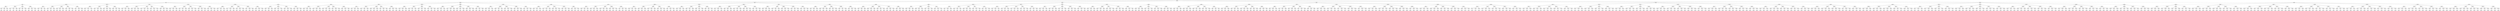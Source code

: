 digraph tree {
    "Node: 0
Value: 21502";
    "Node: 1
Value: 2410";
    "Node: 2
Value: 2197";
    "Node: 3
Value: 387";
    "Node: 4
Value: 84";
    "Node: 5
Value: 28";
    "Node: 6
Value: 96";
    "Node: 7
Value: 48";
    "Node: 8
Value: 27";
    "Node: 9
Value: 27";
    "Node: 10
Value: 438";
    "Node: 11
Value: 141";
    "Node: 12
Value: 47";
    "Node: 13
Value: 141";
    "Node: 14
Value: 47";
    "Node: 15
Value: 99";
    "Node: 16
Value: 33";
    "Node: 17
Value: 552";
    "Node: 18
Value: 76";
    "Node: 19
Value: 38";
    "Node: 20
Value: 93";
    "Node: 21
Value: 31";
    "Node: 22
Value: 184";
    "Node: 23
Value: 46";
    "Node: 24
Value: 985";
    "Node: 25
Value: 136";
    "Node: 26
Value: 34";
    "Node: 27
Value: 180";
    "Node: 28
Value: 36";
    "Node: 29
Value: 129";
    "Node: 30
Value: 43";
    "Node: 31
Value: 1305";
    "Node: 32
Value: 210";
    "Node: 33
Value: 105";
    "Node: 34
Value: 35";
    "Node: 35
Value: 58";
    "Node: 36
Value: 29";
    "Node: 37
Value: 122";
    "Node: 38
Value: 61";
    "Node: 39
Value: 183";
    "Node: 40
Value: 100";
    "Node: 41
Value: 50";
    "Node: 42
Value: 78";
    "Node: 43
Value: 39";
    "Node: 44
Value: 105";
    "Node: 45
Value: 35";
    "Node: 46
Value: 378";
    "Node: 47
Value: 96";
    "Node: 48
Value: 48";
    "Node: 49
Value: 90";
    "Node: 50
Value: 30";
    "Node: 51
Value: 168";
    "Node: 52
Value: 42";
    "Node: 53
Value: 315";
    "Node: 54
Value: 123";
    "Node: 55
Value: 41";
    "Node: 56
Value: 69";
    "Node: 57
Value: 23";
    "Node: 58
Value: 141";
    "Node: 59
Value: 47";
    "Node: 60
Value: 516";
    "Node: 61
Value: 120";
    "Node: 62
Value: 40";
    "Node: 63
Value: 156";
    "Node: 64
Value: 39";
    "Node: 65
Value: 93";
    "Node: 66
Value: 31";
    "Node: 67
Value: 1196";
    "Node: 68
Value: 312";
    "Node: 69
Value: 104";
    "Node: 70
Value: 26";
    "Node: 71
Value: 240";
    "Node: 72
Value: 48";
    "Node: 73
Value: 170";
    "Node: 74
Value: 34";
    "Node: 75
Value: 245";
    "Node: 76
Value: 129";
    "Node: 77
Value: 43";
    "Node: 78
Value: 165";
    "Node: 79
Value: 33";
    "Node: 80
Value: 80";
    "Node: 81
Value: 20";
    "Node: 82
Value: 362";
    "Node: 83
Value: 81";
    "Node: 84
Value: 27";
    "Node: 85
Value: 200";
    "Node: 86
Value: 50";
    "Node: 87
Value: 36";
    "Node: 88
Value: 36";
    "Node: 89
Value: 299";
    "Node: 90
Value: 159";
    "Node: 91
Value: 53";
    "Node: 92
Value: 54";
    "Node: 93
Value: 27";
    "Node: 94
Value: 86";
    "Node: 95
Value: 43";
    "Node: 96
Value: 912";
    "Node: 97
Value: 618";
    "Node: 98
Value: 168";
    "Node: 99
Value: 42";
    "Node: 100
Value: 150";
    "Node: 101
Value: 50";
    "Node: 102
Value: 96";
    "Node: 103
Value: 48";
    "Node: 104
Value: 346";
    "Node: 105
Value: 94";
    "Node: 106
Value: 47";
    "Node: 107
Value: 60";
    "Node: 108
Value: 20";
    "Node: 109
Value: 192";
    "Node: 110
Value: 48";
    "Node: 111
Value: 382";
    "Node: 112
Value: 252";
    "Node: 113
Value: 42";
    "Node: 114
Value: 140";
    "Node: 115
Value: 35";
    "Node: 116
Value: 51";
    "Node: 117
Value: 17";
    "Node: 118
Value: 414";
    "Node: 119
Value: 132";
    "Node: 120
Value: 44";
    "Node: 121
Value: 180";
    "Node: 122
Value: 45";
    "Node: 123
Value: 102";
    "Node: 124
Value: 51";
    "Node: 125
Value: 152";
    "Node: 126
Value: 195";
    "Node: 127
Value: 39";
    "Node: 128
Value: 92";
    "Node: 129
Value: 23";
    "Node: 130
Value: 60";
    "Node: 131
Value: 30";
    "Node: 132
Value: 1205";
    "Node: 133
Value: 65";
    "Node: 134
Value: 88";
    "Node: 135
Value: 22";
    "Node: 136
Value: 30";
    "Node: 137
Value: 30";
    "Node: 138
Value: 35";
    "Node: 139
Value: 35";
    "Node: 140
Value: 228";
    "Node: 141
Value: 49";
    "Node: 142
Value: 49";
    "Node: 143
Value: 70";
    "Node: 144
Value: 35";
    "Node: 145
Value: 60";
    "Node: 146
Value: 30";
    "Node: 147
Value: 620";
    "Node: 148
Value: 92";
    "Node: 149
Value: 23";
    "Node: 150
Value: 132";
    "Node: 151
Value: 44";
    "Node: 152
Value: 132";
    "Node: 153
Value: 33";
    "Node: 154
Value: 468";
    "Node: 155
Value: 86";
    "Node: 156
Value: 43";
    "Node: 157
Value: 150";
    "Node: 158
Value: 30";
    "Node: 159
Value: 82";
    "Node: 160
Value: 41";
    "Node: 161
Value: 357";
    "Node: 162
Value: 45";
    "Node: 163
Value: 45";
    "Node: 164
Value: 50";
    "Node: 165
Value: 25";
    "Node: 166
Value: 212";
    "Node: 167
Value: 53";
    "Node: 168
Value: 1196";
    "Node: 169
Value: 306";
    "Node: 170
Value: 216";
    "Node: 171
Value: 54";
    "Node: 172
Value: 84";
    "Node: 173
Value: 42";
    "Node: 174
Value: 30";
    "Node: 175
Value: 15";
    "Node: 176
Value: 291";
    "Node: 177
Value: 117";
    "Node: 178
Value: 39";
    "Node: 179
Value: 108";
    "Node: 180
Value: 27";
    "Node: 181
Value: 66";
    "Node: 182
Value: 33";
    "Node: 183
Value: 348";
    "Node: 184
Value: 42";
    "Node: 185
Value: 21";
    "Node: 186
Value: 144";
    "Node: 187
Value: 48";
    "Node: 188
Value: 68";
    "Node: 189
Value: 34";
    "Node: 190
Value: 852";
    "Node: 191
Value: 18";
    "Node: 192
Value: 18";
    "Node: 193
Value: 300";
    "Node: 194
Value: 60";
    "Node: 195
Value: 84";
    "Node: 196
Value: 42";
    "Node: 197
Value: 848";
    "Node: 198
Value: 132";
    "Node: 199
Value: 33";
    "Node: 200
Value: 165";
    "Node: 201
Value: 55";
    "Node: 202
Value: 259";
    "Node: 203
Value: 37";
    "Node: 204
Value: 1179";
    "Node: 205
Value: 170";
    "Node: 206
Value: 96";
    "Node: 207
Value: 32";
    "Node: 208
Value: 60";
    "Node: 209
Value: 30";
    "Node: 210
Value: 110";
    "Node: 211
Value: 22";
    "Node: 212
Value: 648";
    "Node: 213
Value: 96";
    "Node: 214
Value: 48";
    "Node: 215
Value: 104";
    "Node: 216
Value: 26";
    "Node: 217
Value: 120";
    "Node: 218
Value: 40";
    "Node: 219
Value: 335";
    "Node: 220
Value: 144";
    "Node: 221
Value: 48";
    "Node: 222
Value: 153";
    "Node: 223
Value: 51";
    "Node: 224
Value: 38";
    "Node: 225
Value: 19";
    "Node: 226
Value: 422";
    "Node: 227
Value: 192";
    "Node: 228
Value: 48";
    "Node: 229
Value: 58";
    "Node: 230
Value: 29";
    "Node: 231
Value: 230";
    "Node: 232
Value: 46";
    "Node: 233
Value: 2649";
    "Node: 234
Value: 1032";
    "Node: 235
Value: 242";
    "Node: 236
Value: 104";
    "Node: 237
Value: 52";
    "Node: 238
Value: 57";
    "Node: 239
Value: 19";
    "Node: 240
Value: 81";
    "Node: 241
Value: 27";
    "Node: 242
Value: 615";
    "Node: 243
Value: 129";
    "Node: 244
Value: 43";
    "Node: 245
Value: 123";
    "Node: 246
Value: 41";
    "Node: 247
Value: 240";
    "Node: 248
Value: 48";
    "Node: 249
Value: 318";
    "Node: 250
Value: 51";
    "Node: 251
Value: 51";
    "Node: 252
Value: 72";
    "Node: 253
Value: 24";
    "Node: 254
Value: 129";
    "Node: 255
Value: 43";
    "Node: 256
Value: 222";
    "Node: 257
Value: 210";
    "Node: 258
Value: 35";
    "Node: 259
Value: 192";
    "Node: 260
Value: 48";
    "Node: 261
Value: 30";
    "Node: 262
Value: 30";
    "Node: 263
Value: 246";
    "Node: 264
Value: 84";
    "Node: 265
Value: 42";
    "Node: 266
Value: 110";
    "Node: 267
Value: 55";
    "Node: 268
Value: 68";
    "Node: 269
Value: 34";
    "Node: 270
Value: 789";
    "Node: 271
Value: 150";
    "Node: 272
Value: 75";
    "Node: 273
Value: 25";
    "Node: 274
Value: 98";
    "Node: 275
Value: 49";
    "Node: 276
Value: 84";
    "Node: 277
Value: 42";
    "Node: 278
Value: 258";
    "Node: 279
Value: 126";
    "Node: 280
Value: 42";
    "Node: 281
Value: 33";
    "Node: 282
Value: 33";
    "Node: 283
Value: 132";
    "Node: 284
Value: 44";
    "Node: 285
Value: 480";
    "Node: 286
Value: 264";
    "Node: 287
Value: 44";
    "Node: 288
Value: 27";
    "Node: 289
Value: 27";
    "Node: 290
Value: 108";
    "Node: 291
Value: 54";
    "Node: 292
Value: 131";
    "Node: 293
Value: 19";
    "Node: 294
Value: 19";
    "Node: 295
Value: 48";
    "Node: 296
Value: 24";
    "Node: 297
Value: 64";
    "Node: 298
Value: 32";
    "Node: 299
Value: 400";
    "Node: 300
Value: 116";
    "Node: 301
Value: 29";
    "Node: 302
Value: 168";
    "Node: 303
Value: 42";
    "Node: 304
Value: 70";
    "Node: 305
Value: 35";
    "Node: 306
Value: 1268";
    "Node: 307
Value: 620";
    "Node: 308
Value: 100";
    "Node: 309
Value: 25";
    "Node: 310
Value: 195";
    "Node: 311
Value: 39";
    "Node: 312
Value: 230";
    "Node: 313
Value: 46";
    "Node: 314
Value: 324";
    "Node: 315
Value: 105";
    "Node: 316
Value: 35";
    "Node: 317
Value: 42";
    "Node: 318
Value: 21";
    "Node: 319
Value: 72";
    "Node: 320
Value: 36";
    "Node: 321
Value: 362";
    "Node: 322
Value: 140";
    "Node: 323
Value: 28";
    "Node: 324
Value: 108";
    "Node: 325
Value: 36";
    "Node: 326
Value: 82";
    "Node: 327
Value: 41";
    "Node: 328
Value: 792";
    "Node: 329
Value: 141";
    "Node: 330
Value: 47";
    "Node: 331
Value: 84";
    "Node: 332
Value: 28";
    "Node: 333
Value: 144";
    "Node: 334
Value: 24";
    "Node: 335
Value: 953";
    "Node: 336
Value: 537";
    "Node: 337
Value: 102";
    "Node: 338
Value: 34";
    "Node: 339
Value: 111";
    "Node: 340
Value: 37";
    "Node: 341
Value: 72";
    "Node: 342
Value: 18";
    "Node: 343
Value: 503";
    "Node: 344
Value: 111";
    "Node: 345
Value: 37";
    "Node: 346
Value: 196";
    "Node: 347
Value: 49";
    "Node: 348
Value: 165";
    "Node: 349
Value: 55";
    "Node: 350
Value: 794";
    "Node: 351
Value: 220";
    "Node: 352
Value: 44";
    "Node: 353
Value: 57";
    "Node: 354
Value: 57";
    "Node: 355
Value: 120";
    "Node: 356
Value: 40";
    "Node: 357
Value: 288";
    "Node: 358
Value: 162";
    "Node: 359
Value: 54";
    "Node: 360
Value: 63";
    "Node: 361
Value: 21";
    "Node: 362
Value: 140";
    "Node: 363
Value: 35";
    "Node: 364
Value: 416";
    "Node: 365
Value: 50";
    "Node: 366
Value: 25";
    "Node: 367
Value: 40";
    "Node: 368
Value: 20";
    "Node: 369
Value: 138";
    "Node: 370
Value: 46";
    "Node: 371
Value: 2760";
    "Node: 372
Value: 420";
    "Node: 373
Value: 155";
    "Node: 374
Value: 31";
    "Node: 375
Value: 210";
    "Node: 376
Value: 42";
    "Node: 377
Value: 54";
    "Node: 378
Value: 54";
    "Node: 379
Value: 1380";
    "Node: 380
Value: 329";
    "Node: 381
Value: 47";
    "Node: 382
Value: 22";
    "Node: 383
Value: 22";
    "Node: 384
Value: 42";
    "Node: 385
Value: 21";
    "Node: 386
Value: 628";
    "Node: 387
Value: 98";
    "Node: 388
Value: 49";
    "Node: 389
Value: 120";
    "Node: 390
Value: 30";
    "Node: 391
Value: 265";
    "Node: 392
Value: 53";
    "Node: 393
Value: 488";
    "Node: 394
Value: 312";
    "Node: 395
Value: 52";
    "Node: 396
Value: 128";
    "Node: 397
Value: 32";
    "Node: 398
Value: 180";
    "Node: 399
Value: 45";
    "Node: 400
Value: 752";
    "Node: 401
Value: 310";
    "Node: 402
Value: 62";
    "Node: 403
Value: 29";
    "Node: 404
Value: 29";
    "Node: 405
Value: 66";
    "Node: 406
Value: 22";
    "Node: 407
Value: 907";
    "Node: 408
Value: 268";
    "Node: 409
Value: 100";
    "Node: 410
Value: 50";
    "Node: 411
Value: 28";
    "Node: 412
Value: 28";
    "Node: 413
Value: 120";
    "Node: 414
Value: 30";
    "Node: 415
Value: 342";
    "Node: 416
Value: 74";
    "Node: 417
Value: 37";
    "Node: 418
Value: 114";
    "Node: 419
Value: 57";
    "Node: 420
Value: 37";
    "Node: 421
Value: 37";
    "Node: 422
Value: 472";
    "Node: 423
Value: 96";
    "Node: 424
Value: 24";
    "Node: 425
Value: 48";
    "Node: 426
Value: 16";
    "Node: 427
Value: 184";
    "Node: 428
Value: 46";
    "Node: 429
Value: 404";
    "Node: 430
Value: 88";
    "Node: 431
Value: 22";
    "Node: 432
Value: 114";
    "Node: 433
Value: 38";
    "Node: 434
Value: 34";
    "Node: 435
Value: 34";
    "Node: 436
Value: 93";
    "Node: 437
Value: 72";
    "Node: 438
Value: 36";
    "Node: 439
Value: 29";
    "Node: 440
Value: 29";
    "Node: 441
Value: 64";
    "Node: 442
Value: 32";
    "Node: 443
Value: 1767";
    "Node: 444
Value: 1767";
    "Node: 445
Value: 291";
    "Node: 446
Value: 66";
    "Node: 447
Value: 33";
    "Node: 448
Value: 81";
    "Node: 449
Value: 27";
    "Node: 450
Value: 72";
    "Node: 451
Value: 36";
    "Node: 452
Value: 418";
    "Node: 453
Value: 94";
    "Node: 454
Value: 47";
    "Node: 455
Value: 41";
    "Node: 456
Value: 41";
    "Node: 457
Value: 108";
    "Node: 458
Value: 36";
    "Node: 459
Value: 212";
    "Node: 460
Value: 130";
    "Node: 461
Value: 26";
    "Node: 462
Value: 43";
    "Node: 463
Value: 43";
    "Node: 464
Value: 126";
    "Node: 465
Value: 42";
    "Node: 466
Value: 1052";
    "Node: 467
Value: 69";
    "Node: 468
Value: 23";
    "Node: 469
Value: 232";
    "Node: 470
Value: 58";
    "Node: 471
Value: 62";
    "Node: 472
Value: 31";
    "Node: 473
Value: 263";
    "Node: 474
Value: 78";
    "Node: 475
Value: 26";
    "Node: 476
Value: 128";
    "Node: 477
Value: 32";
    "Node: 478
Value: 57";
    "Node: 479
Value: 19";
    "Node: 480
Value: 1088";
    "Node: 481
Value: 375";
    "Node: 482
Value: 183";
    "Node: 483
Value: 61";
    "Node: 484
Value: 72";
    "Node: 485
Value: 36";
    "Node: 486
Value: 120";
    "Node: 487
Value: 60";
    "Node: 488
Value: 334";
    "Node: 489
Value: 54";
    "Node: 490
Value: 54";
    "Node: 491
Value: 140";
    "Node: 492
Value: 35";
    "Node: 493
Value: 54";
    "Node: 494
Value: 27";
    "Node: 495
Value: 390";
    "Node: 496
Value: 126";
    "Node: 497
Value: 42";
    "Node: 498
Value: 132";
    "Node: 499
Value: 33";
    "Node: 500
Value: 150";
    "Node: 501
Value: 25";
    "Node: 502
Value: 108";
    "Node: 503
Value: 60";
    "Node: 504
Value: 30";
    "Node: 505
Value: 54";
    "Node: 506
Value: 27";
    "Node: 507
Value: 87";
    "Node: 508
Value: 29";
    "Node: 509
Value: 490";
    "Node: 510
Value: 20";
    "Node: 511
Value: 20";
    "Node: 512
Value: 128";
    "Node: 513
Value: 32";
    "Node: 514
Value: 117";
    "Node: 515
Value: 39";
    "Node: 516
Value: 1234";
    "Node: 517
Value: 230";
    "Node: 518
Value: 80";
    "Node: 519
Value: 20";
    "Node: 520
Value: 180";
    "Node: 521
Value: 45";
    "Node: 522
Value: 75";
    "Node: 523
Value: 25";
    "Node: 524
Value: 330";
    "Node: 525
Value: 54";
    "Node: 526
Value: 18";
    "Node: 527
Value: 111";
    "Node: 528
Value: 37";
    "Node: 529
Value: 155";
    "Node: 530
Value: 31";
    "Node: 531
Value: 235";
    "Node: 532
Value: 69";
    "Node: 533
Value: 23";
    "Node: 534
Value: 70";
    "Node: 535
Value: 35";
    "Node: 536
Value: 96";
    "Node: 537
Value: 32";
    "Node: 538
Value: 452";
    "Node: 539
Value: 36";
    "Node: 540
Value: 36";
    "Node: 541
Value: 82";
    "Node: 542
Value: 41";
    "Node: 543
Value: 72";
    "Node: 544
Value: 18";
    "Node: 545
Value: 1532";
    "Node: 546
Value: 684";
    "Node: 547
Value: 54";
    "Node: 548
Value: 27";
    "Node: 549
Value: 126";
    "Node: 550
Value: 63";
    "Node: 551
Value: 102";
    "Node: 552
Value: 34";
    "Node: 553
Value: 164";
    "Node: 554
Value: 60";
    "Node: 555
Value: 30";
    "Node: 556
Value: 52";
    "Node: 557
Value: 26";
    "Node: 558
Value: 84";
    "Node: 559
Value: 28";
    "Node: 560
Value: 448";
    "Node: 561
Value: 124";
    "Node: 562
Value: 62";
    "Node: 563
Value: 112";
    "Node: 564
Value: 28";
    "Node: 565
Value: 124";
    "Node: 566
Value: 31";
    "Node: 567
Value: 508";
    "Node: 568
Value: 160";
    "Node: 569
Value: 40";
    "Node: 570
Value: 184";
    "Node: 571
Value: 46";
    "Node: 572
Value: 70";
    "Node: 573
Value: 35";
    "Node: 574
Value: 684";
    "Node: 575
Value: 98";
    "Node: 576
Value: 49";
    "Node: 577
Value: 180";
    "Node: 578
Value: 60";
    "Node: 579
Value: 126";
    "Node: 580
Value: 42";
    "Node: 581
Value: 591";
    "Node: 582
Value: 312";
    "Node: 583
Value: 60";
    "Node: 584
Value: 20";
    "Node: 585
Value: 96";
    "Node: 586
Value: 48";
    "Node: 587
Value: 60";
    "Node: 588
Value: 30";
    "Node: 589
Value: 470";
    "Node: 590
Value: 185";
    "Node: 591
Value: 37";
    "Node: 592
Value: 87";
    "Node: 593
Value: 29";
    "Node: 594
Value: 100";
    "Node: 595
Value: 50";
    "Node: 596
Value: 599";
    "Node: 597
Value: 156";
    "Node: 598
Value: 52";
    "Node: 599
Value: 75";
    "Node: 600
Value: 25";
    "Node: 601
Value: 184";
    "Node: 602
Value: 46";
    "Node: 603
Value: 148";
    "Node: 604
Value: 148";
    "Node: 605
Value: 37";
    "Node: 606
Value: 76";
    "Node: 607
Value: 38";
    "Node: 608
Value: 100";
    "Node: 609
Value: 50";
    "Node: 610
Value: 279";
    "Node: 611
Value: 162";
    "Node: 612
Value: 54";
    "Node: 613
Value: 180";
    "Node: 614
Value: 36";
    "Node: 615
Value: 33";
    "Node: 616
Value: 33";
    "Node: 617
Value: 864";
    "Node: 618
Value: 336";
    "Node: 619
Value: 84";
    "Node: 620
Value: 42";
    "Node: 621
Value: 56";
    "Node: 622
Value: 28";
    "Node: 623
Value: 42";
    "Node: 624
Value: 42";
    "Node: 625
Value: 575";
    "Node: 626
Value: 93";
    "Node: 627
Value: 31";
    "Node: 628
Value: 105";
    "Node: 629
Value: 35";
    "Node: 630
Value: 260";
    "Node: 631
Value: 52";
    "Node: 632
Value: 252";
    "Node: 633
Value: 96";
    "Node: 634
Value: 32";
    "Node: 635
Value: 21";
    "Node: 636
Value: 21";
    "Node: 637
Value: 105";
    "Node: 638
Value: 35";
    "Node: 639
Value: 528";
    "Node: 640
Value: 228";
    "Node: 641
Value: 57";
    "Node: 642
Value: 72";
    "Node: 643
Value: 36";
    "Node: 644
Value: 152";
    "Node: 645
Value: 38";
    "Node: 646
Value: 392";
    "Node: 647
Value: 76";
    "Node: 648
Value: 19";
    "Node: 649
Value: 104";
    "Node: 650
Value: 52";
    "Node: 651
Value: 68";
    "Node: 652
Value: 34";
    "Node: 653
Value: 800";
    "Node: 654
Value: 140";
    "Node: 655
Value: 44";
    "Node: 656
Value: 44";
    "Node: 657
Value: 96";
    "Node: 658
Value: 32";
    "Node: 659
Value: 36";
    "Node: 660
Value: 36";
    "Node: 661
Value: 504";
    "Node: 662
Value: 156";
    "Node: 663
Value: 52";
    "Node: 664
Value: 140";
    "Node: 665
Value: 35";
    "Node: 666
Value: 48";
    "Node: 667
Value: 24";
    "Node: 668
Value: 108";
    "Node: 669
Value: 108";
    "Node: 670
Value: 36";
    "Node: 671
Value: 124";
    "Node: 672
Value: 62";
    "Node: 673
Value: 117";
    "Node: 674
Value: 39";
    "Node: 675
Value: 224";
    "Node: 676
Value: 78";
    "Node: 677
Value: 26";
    "Node: 678
Value: 68";
    "Node: 679
Value: 34";
    "Node: 680
Value: 114";
    "Node: 681
Value: 19";
    "Node: 682
Value: 330";
    "Node: 683
Value: 78";
    "Node: 684
Value: 26";
    "Node: 685
Value: 138";
    "Node: 686
Value: 46";
    "Node: 687
Value: 96";
    "Node: 688
Value: 48";
    "Node: 689
Value: 1239";
    "Node: 690
Value: 448";
    "Node: 691
Value: 52";
    "Node: 692
Value: 105";
    "Node: 693
Value: 35";
    "Node: 694
Value: 120";
    "Node: 695
Value: 40";
    "Node: 696
Value: 52";
    "Node: 697
Value: 26";
    "Node: 698
Value: 396";
    "Node: 699
Value: 96";
    "Node: 700
Value: 32";
    "Node: 701
Value: 46";
    "Node: 702
Value: 46";
    "Node: 703
Value: 112";
    "Node: 704
Value: 28";
    "Node: 705
Value: 412";
    "Node: 706
Value: 81";
    "Node: 707
Value: 27";
    "Node: 708
Value: 120";
    "Node: 709
Value: 30";
    "Node: 710
Value: 86";
    "Node: 711
Value: 43";
    "Node: 712
Value: 347";
    "Node: 713
Value: 215";
    "Node: 714
Value: 43";
    "Node: 715
Value: 132";
    "Node: 716
Value: 44";
    "Node: 717
Value: 29";
    "Node: 718
Value: 29";
    "Node: 719
Value: 1239";
    "Node: 720
Value: 476";
    "Node: 721
Value: 82";
    "Node: 722
Value: 41";
    "Node: 723
Value: 135";
    "Node: 724
Value: 45";
    "Node: 725
Value: 156";
    "Node: 726
Value: 26";
    "Node: 727
Value: 262";
    "Node: 728
Value: 180";
    "Node: 729
Value: 36";
    "Node: 730
Value: 32";
    "Node: 731
Value: 32";
    "Node: 732
Value: 82";
    "Node: 733
Value: 41";
    "Node: 734
Value: 396";
    "Node: 735
Value: 66";
    "Node: 736
Value: 33";
    "Node: 737
Value: 228";
    "Node: 738
Value: 57";
    "Node: 739
Value: 84";
    "Node: 740
Value: 42";
    "Node: 741
Value: 447";
    "Node: 742
Value: 99";
    "Node: 743
Value: 33";
    "Node: 744
Value: 108";
    "Node: 745
Value: 36";
    "Node: 746
Value: 80";
    "Node: 747
Value: 40";
    "Node: 748
Value: 412";
    "Node: 749
Value: 42";
    "Node: 750
Value: 42";
    "Node: 751
Value: 100";
    "Node: 752
Value: 25";
    "Node: 753
Value: 90";
    "Node: 754
Value: 18";
    "Node: 755
Value: 814";
    "Node: 756
Value: 429";
    "Node: 757
Value: 33";
    "Node: 758
Value: 33";
    "Node: 759
Value: 102";
    "Node: 760
Value: 34";
    "Node: 761
Value: 147";
    "Node: 762
Value: 49";
    "Node: 763
Value: 492";
    "Node: 764
Value: 52";
    "Node: 765
Value: 26";
    "Node: 766
Value: 72";
    "Node: 767
Value: 36";
    "Node: 768
Value: 220";
    "Node: 769
Value: 44";
    "Node: 770
Value: 234";
    "Node: 771
Value: 54";
    "Node: 772
Value: 27";
    "Node: 773
Value: 108";
    "Node: 774
Value: 27";
    "Node: 775
Value: 126";
    "Node: 776
Value: 42";
    "Node: 777
Value: 152";
    "Node: 778
Value: 86";
    "Node: 779
Value: 43";
    "Node: 780
Value: 90";
    "Node: 781
Value: 30";
    "Node: 782
Value: 66";
    "Node: 783
Value: 22";
    "Node: 784
Value: 88";
    "Node: 785
Value: 44";
    "Node: 786
Value: 44";
    "Node: 787
Value: 208";
    "Node: 788
Value: 52";
    "Node: 789
Value: 53";
    "Node: 790
Value: 53";
    "Node: 791
Value: 1694";
    "Node: 792
Value: 174";
    "Node: 793
Value: 102";
    "Node: 794
Value: 34";
    "Node: 795
Value: 46";
    "Node: 796
Value: 23";
    "Node: 797
Value: 36";
    "Node: 798
Value: 36";
    "Node: 799
Value: 236";
    "Node: 800
Value: 60";
    "Node: 801
Value: 30";
    "Node: 802
Value: 184";
    "Node: 803
Value: 46";
    "Node: 804
Value: 176";
    "Node: 805
Value: 44";
    "Node: 806
Value: 248";
    "Node: 807
Value: 82";
    "Node: 808
Value: 41";
    "Node: 809
Value: 84";
    "Node: 810
Value: 28";
    "Node: 811
Value: 164";
    "Node: 812
Value: 41";
    "Node: 813
Value: 760";
    "Node: 814
Value: 138";
    "Node: 815
Value: 46";
    "Node: 816
Value: 210";
    "Node: 817
Value: 42";
    "Node: 818
Value: 64";
    "Node: 819
Value: 32";
    "Node: 820
Value: 516";
    "Node: 821
Value: 195";
    "Node: 822
Value: 39";
    "Node: 823
Value: 165";
    "Node: 824
Value: 33";
    "Node: 825
Value: 52";
    "Node: 826
Value: 52";
    "Node: 827
Value: 1644";
    "Node: 828
Value: 164";
    "Node: 829
Value: 152";
    "Node: 830
Value: 38";
    "Node: 831
Value: 68";
    "Node: 832
Value: 34";
    "Node: 833
Value: 28";
    "Node: 834
Value: 28";
    "Node: 835
Value: 360";
    "Node: 836
Value: 145";
    "Node: 837
Value: 29";
    "Node: 838
Value: 132";
    "Node: 839
Value: 44";
    "Node: 840
Value: 90";
    "Node: 841
Value: 15";
    "Node: 842
Value: 778";
    "Node: 843
Value: 86";
    "Node: 844
Value: 43";
    "Node: 845
Value: 120";
    "Node: 846
Value: 40";
    "Node: 847
Value: 200";
    "Node: 848
Value: 40";
    "Node: 849
Value: 438";
    "Node: 850
Value: 120";
    "Node: 851
Value: 30";
    "Node: 852
Value: 78";
    "Node: 853
Value: 26";
    "Node: 854
Value: 123";
    "Node: 855
Value: 41";
    "Node: 856
Value: 264";
    "Node: 857
Value: 90";
    "Node: 858
Value: 45";
    "Node: 859
Value: 174";
    "Node: 860
Value: 29";
    "Node: 861
Value: 87";
    "Node: 862
Value: 29";
    "Node: 863
Value: 2884";
    "Node: 864
Value: 992";
    "Node: 865
Value: 183";
    "Node: 866
Value: 61";
    "Node: 867
Value: 54";
    "Node: 868
Value: 27";
    "Node: 869
Value: 248";
    "Node: 870
Value: 62";
    "Node: 871
Value: 528";
    "Node: 872
Value: 144";
    "Node: 873
Value: 36";
    "Node: 874
Value: 123";
    "Node: 875
Value: 41";
    "Node: 876
Value: 117";
    "Node: 877
Value: 39";
    "Node: 878
Value: 372";
    "Node: 879
Value: 42";
    "Node: 880
Value: 21";
    "Node: 881
Value: 140";
    "Node: 882
Value: 35";
    "Node: 883
Value: 50";
    "Node: 884
Value: 25";
    "Node: 885
Value: 306";
    "Node: 886
Value: 108";
    "Node: 887
Value: 27";
    "Node: 888
Value: 112";
    "Node: 889
Value: 56";
    "Node: 890
Value: 102";
    "Node: 891
Value: 34";
    "Node: 892
Value: 2328";
    "Node: 893
Value: 2106";
    "Node: 894
Value: 604";
    "Node: 895
Value: 48";
    "Node: 896
Value: 24";
    "Node: 897
Value: 164";
    "Node: 898
Value: 41";
    "Node: 899
Value: 64";
    "Node: 900
Value: 32";
    "Node: 901
Value: 570";
    "Node: 902
Value: 150";
    "Node: 903
Value: 50";
    "Node: 904
Value: 114";
    "Node: 905
Value: 38";
    "Node: 906
Value: 120";
    "Node: 907
Value: 30";
    "Node: 908
Value: 966";
    "Node: 909
Value: 96";
    "Node: 910
Value: 24";
    "Node: 911
Value: 41";
    "Node: 912
Value: 41";
    "Node: 913
Value: 258";
    "Node: 914
Value: 43";
    "Node: 915
Value: 570";
    "Node: 916
Value: 190";
    "Node: 917
Value: 38";
    "Node: 918
Value: 84";
    "Node: 919
Value: 21";
    "Node: 920
Value: 225";
    "Node: 921
Value: 45";
    "Node: 922
Value: 156";
    "Node: 923
Value: 32";
    "Node: 924
Value: 32";
    "Node: 925
Value: 70";
    "Node: 926
Value: 35";
    "Node: 927
Value: 54";
    "Node: 928
Value: 27";
    "Node: 929
Value: 486";
    "Node: 930
Value: 1096";
    "Node: 931
Value: 88";
    "Node: 932
Value: 44";
    "Node: 933
Value: 170";
    "Node: 934
Value: 34";
    "Node: 935
Value: 252";
    "Node: 936
Value: 63";
    "Node: 937
Value: 776";
    "Node: 938
Value: 62";
    "Node: 939
Value: 31";
    "Node: 940
Value: 212";
    "Node: 941
Value: 53";
    "Node: 942
Value: 78";
    "Node: 943
Value: 26";
    "Node: 944
Value: 252";
    "Node: 945
Value: 46";
    "Node: 946
Value: 23";
    "Node: 947
Value: 160";
    "Node: 948
Value: 40";
    "Node: 949
Value: 100";
    "Node: 950
Value: 25";
    "Node: 951
Value: 234";
    "Node: 952
Value: 60";
    "Node: 953
Value: 30";
    "Node: 954
Value: 36";
    "Node: 955
Value: 36";
    "Node: 956
Value: 102";
    "Node: 957
Value: 34";
    "Node: 958
Value: 190";
    "Node: 959
Value: 80";
    "Node: 960
Value: 20";
    "Node: 961
Value: 265";
    "Node: 962
Value: 53";
    "Node: 963
Value: 30";
    "Node: 964
Value: 30";
    "Node: 965
Value: 1776";
    "Node: 966
Value: 345";
    "Node: 967
Value: 46";
    "Node: 968
Value: 23";
    "Node: 969
Value: 115";
    "Node: 970
Value: 23";
    "Node: 971
Value: 38";
    "Node: 972
Value: 38";
    "Node: 973
Value: 272";
    "Node: 974
Value: 51";
    "Node: 975
Value: 51";
    "Node: 976
Value: 80";
    "Node: 977
Value: 40";
    "Node: 978
Value: 136";
    "Node: 979
Value: 34";
    "Node: 980
Value: 278";
    "Node: 981
Value: 90";
    "Node: 982
Value: 30";
    "Node: 983
Value: 98";
    "Node: 984
Value: 49";
    "Node: 985
Value: 141";
    "Node: 986
Value: 47";
    "Node: 987
Value: 613";
    "Node: 988
Value: 117";
    "Node: 989
Value: 39";
    "Node: 990
Value: 120";
    "Node: 991
Value: 40";
    "Node: 992
Value: 136";
    "Node: 993
Value: 34";
    "Node: 994
Value: 136";
    "Node: 995
Value: 220";
    "Node: 996
Value: 55";
    "Node: 997
Value: 42";
    "Node: 998
Value: 42";
    "Node: 999
Value: 26";
    "Node: 1000
Value: 13";
    "Node: 1001
Value: 1378";
    "Node: 1002
Value: 607";
    "Node: 1003
Value: 29";
    "Node: 1004
Value: 29";
    "Node: 1005
Value: 102";
    "Node: 1006
Value: 34";
    "Node: 1007
Value: 272";
    "Node: 1008
Value: 68";
    "Node: 1009
Value: 708";
    "Node: 1010
Value: 108";
    "Node: 1011
Value: 36";
    "Node: 1012
Value: 96";
    "Node: 1013
Value: 32";
    "Node: 1014
Value: 204";
    "Node: 1015
Value: 68";
    "Node: 1016
Value: 164";
    "Node: 1017
Value: 80";
    "Node: 1018
Value: 40";
    "Node: 1019
Value: 34";
    "Node: 1020
Value: 34";
    "Node: 1021
Value: 82";
    "Node: 1022
Value: 41";
    "Node: 1023
Value: 452";
    "Node: 1024
Value: 136";
    "Node: 1025
Value: 34";
    "Node: 1026
Value: 188";
    "Node: 1027
Value: 47";
    "Node: 1028
Value: 132";
    "Node: 1029
Value: 33";
    "Node: 1030
Value: 744";
    "Node: 1031
Value: 114";
    "Node: 1032
Value: 38";
    "Node: 1033
Value: 144";
    "Node: 1034
Value: 36";
    "Node: 1035
Value: 42";
    "Node: 1036
Value: 21";
    "Node: 1037
Value: 1854";
    "Node: 1038
Value: 378";
    "Node: 1039
Value: 81";
    "Node: 1040
Value: 27";
    "Node: 1041
Value: 40";
    "Node: 1042
Value: 40";
    "Node: 1043
Value: 108";
    "Node: 1044
Value: 36";
    "Node: 1045
Value: 588";
    "Node: 1046
Value: 270";
    "Node: 1047
Value: 54";
    "Node: 1048
Value: 48";
    "Node: 1049
Value: 24";
    "Node: 1050
Value: 47";
    "Node: 1051
Value: 47";
    "Node: 1052
Value: 490";
    "Node: 1053
Value: 80";
    "Node: 1054
Value: 40";
    "Node: 1055
Value: 76";
    "Node: 1056
Value: 38";
    "Node: 1057
Value: 138";
    "Node: 1058
Value: 46";
    "Node: 1059
Value: 436";
    "Node: 1060
Value: 156";
    "Node: 1061
Value: 52";
    "Node: 1062
Value: 136";
    "Node: 1063
Value: 34";
    "Node: 1064
Value: 144";
    "Node: 1065
Value: 36";
    "Node: 1066
Value: 888";
    "Node: 1067
Value: 50";
    "Node: 1068
Value: 25";
    "Node: 1069
Value: 140";
    "Node: 1070
Value: 35";
    "Node: 1071
Value: 152";
    "Node: 1072
Value: 38";
    "Node: 1073
Value: 2098";
    "Node: 1074
Value: 557";
    "Node: 1075
Value: 160";
    "Node: 1076
Value: 32";
    "Node: 1077
Value: 159";
    "Node: 1078
Value: 53";
    "Node: 1079
Value: 78";
    "Node: 1080
Value: 39";
    "Node: 1081
Value: 600";
    "Node: 1082
Value: 196";
    "Node: 1083
Value: 49";
    "Node: 1084
Value: 188";
    "Node: 1085
Value: 47";
    "Node: 1086
Value: 108";
    "Node: 1087
Value: 36";
    "Node: 1088
Value: 599";
    "Node: 1089
Value: 25";
    "Node: 1090
Value: 25";
    "Node: 1091
Value: 162";
    "Node: 1092
Value: 54";
    "Node: 1093
Value: 88";
    "Node: 1094
Value: 44";
    "Node: 1095
Value: 450";
    "Node: 1096
Value: 114";
    "Node: 1097
Value: 57";
    "Node: 1098
Value: 64";
    "Node: 1099
Value: 32";
    "Node: 1100
Value: 80";
    "Node: 1101
Value: 40";
    "Node: 1102
Value: 470";
    "Node: 1103
Value: 66";
    "Node: 1104
Value: 33";
    "Node: 1105
Value: 105";
    "Node: 1106
Value: 21";
    "Node: 1107
Value: 235";
    "Node: 1108
Value: 47";
    "Node: 1109
Value: 2328";
    "Node: 1110
Value: 351";
    "Node: 1111
Value: 117";
    "Node: 1112
Value: 39";
    "Node: 1113
Value: 94";
    "Node: 1114
Value: 47";
    "Node: 1115
Value: 288";
    "Node: 1116
Value: 48";
    "Node: 1117
Value: 267";
    "Node: 1118
Value: 270";
    "Node: 1119
Value: 54";
    "Node: 1120
Value: 39";
    "Node: 1121
Value: 39";
    "Node: 1122
Value: 75";
    "Node: 1123
Value: 15";
    "Node: 1124
Value: 654";
    "Node: 1125
Value: 210";
    "Node: 1126
Value: 42";
    "Node: 1127
Value: 93";
    "Node: 1128
Value: 31";
    "Node: 1129
Value: 24";
    "Node: 1130
Value: 24";
    "Node: 1131
Value: 522";
    "Node: 1132
Value: 135";
    "Node: 1133
Value: 45";
    "Node: 1134
Value: 66";
    "Node: 1135
Value: 33";
    "Node: 1136
Value: 93";
    "Node: 1137
Value: 31";
    "Node: 1138
Value: 801";
    "Node: 1139
Value: 81";
    "Node: 1140
Value: 27";
    "Node: 1141
Value: 148";
    "Node: 1142
Value: 37";
    "Node: 1143
Value: 212";
    "Node: 1144
Value: 53";
    "Node: 1145
Value: 3253";
    "Node: 1146
Value: 1213";
    "Node: 1147
Value: 220";
    "Node: 1148
Value: 26";
    "Node: 1149
Value: 26";
    "Node: 1150
Value: 84";
    "Node: 1151
Value: 28";
    "Node: 1152
Value: 245";
    "Node: 1153
Value: 49";
    "Node: 1154
Value: 296";
    "Node: 1155
Value: 68";
    "Node: 1156
Value: 34";
    "Node: 1157
Value: 135";
    "Node: 1158
Value: 45";
    "Node: 1159
Value: 80";
    "Node: 1160
Value: 40";
    "Node: 1161
Value: 414";
    "Node: 1162
Value: 102";
    "Node: 1163
Value: 34";
    "Node: 1164
Value: 88";
    "Node: 1165
Value: 44";
    "Node: 1166
Value: 34";
    "Node: 1167
Value: 34";
    "Node: 1168
Value: 483";
    "Node: 1169
Value: 160";
    "Node: 1170
Value: 40";
    "Node: 1171
Value: 120";
    "Node: 1172
Value: 30";
    "Node: 1173
Value: 43";
    "Node: 1174
Value: 43";
    "Node: 1175
Value: 96";
    "Node: 1176
Value: 36";
    "Node: 1177
Value: 36";
    "Node: 1178
Value: 66";
    "Node: 1179
Value: 33";
    "Node: 1180
Value: 60";
    "Node: 1181
Value: 30";
    "Node: 1182
Value: 914";
    "Node: 1183
Value: 546";
    "Node: 1184
Value: 98";
    "Node: 1185
Value: 49";
    "Node: 1186
Value: 189";
    "Node: 1187
Value: 63";
    "Node: 1188
Value: 70";
    "Node: 1189
Value: 35";
    "Node: 1190
Value: 358";
    "Node: 1191
Value: 288";
    "Node: 1192
Value: 48";
    "Node: 1193
Value: 70";
    "Node: 1194
Value: 35";
    "Node: 1195
Value: 64";
    "Node: 1196
Value: 32";
    "Node: 1197
Value: 282";
    "Node: 1198
Value: 60";
    "Node: 1199
Value: 20";
    "Node: 1200
Value: 114";
    "Node: 1201
Value: 57";
    "Node: 1202
Value: 84";
    "Node: 1203
Value: 42";
    "Node: 1204
Value: 368";
    "Node: 1205
Value: 58";
    "Node: 1206
Value: 29";
    "Node: 1207
Value: 84";
    "Node: 1208
Value: 28";
    "Node: 1209
Value: 88";
    "Node: 1210
Value: 44";
    "Node: 1211
Value: 1250";
    "Node: 1212
Value: 858";
    "Node: 1213
Value: 204";
    "Node: 1214
Value: 51";
    "Node: 1215
Value: 225";
    "Node: 1216
Value: 45";
    "Node: 1217
Value: 204";
    "Node: 1218
Value: 34";
    "Node: 1219
Value: 271";
    "Node: 1220
Value: 104";
    "Node: 1221
Value: 52";
    "Node: 1222
Value: 105";
    "Node: 1223
Value: 35";
    "Node: 1224
Value: 62";
    "Node: 1225
Value: 62";
    "Node: 1226
Value: 490";
    "Node: 1227
Value: 50";
    "Node: 1228
Value: 50";
    "Node: 1229
Value: 50";
    "Node: 1230
Value: 25";
    "Node: 1231
Value: 130";
    "Node: 1232
Value: 26";
    "Node: 1233
Value: 489";
    "Node: 1234
Value: 129";
    "Node: 1235
Value: 43";
    "Node: 1236
Value: 76";
    "Node: 1237
Value: 19";
    "Node: 1238
Value: 104";
    "Node: 1239
Value: 52";
    "Node: 1240
Value: 2010";
    "Node: 1241
Value: 643";
    "Node: 1242
Value: 138";
    "Node: 1243
Value: 46";
    "Node: 1244
Value: 175";
    "Node: 1245
Value: 35";
    "Node: 1246
Value: 192";
    "Node: 1247
Value: 48";
    "Node: 1248
Value: 159";
    "Node: 1249
Value: 75";
    "Node: 1250
Value: 25";
    "Node: 1251
Value: 84";
    "Node: 1252
Value: 28";
    "Node: 1253
Value: 84";
    "Node: 1254
Value: 42";
    "Node: 1255
Value: 311";
    "Node: 1256
Value: 84";
    "Node: 1257
Value: 42";
    "Node: 1258
Value: 33";
    "Node: 1259
Value: 33";
    "Node: 1260
Value: 110";
    "Node: 1261
Value: 55";
    "Node: 1262
Value: 908";
    "Node: 1263
Value: 168";
    "Node: 1264
Value: 56";
    "Node: 1265
Value: 62";
    "Node: 1266
Value: 31";
    "Node: 1267
Value: 255";
    "Node: 1268
Value: 51";
    "Node: 1269
Value: 564";
    "Node: 1270
Value: 102";
    "Node: 1271
Value: 34";
    "Node: 1272
Value: 138";
    "Node: 1273
Value: 46";
    "Node: 1274
Value: 162";
    "Node: 1275
Value: 27";
    "Node: 1276
Value: 1243";
    "Node: 1277
Value: 437";
    "Node: 1278
Value: 50";
    "Node: 1279
Value: 25";
    "Node: 1280
Value: 129";
    "Node: 1281
Value: 43";
    "Node: 1282
Value: 144";
    "Node: 1283
Value: 48";
    "Node: 1284
Value: 236";
    "Node: 1285
Value: 64";
    "Node: 1286
Value: 32";
    "Node: 1287
Value: 78";
    "Node: 1288
Value: 26";
    "Node: 1289
Value: 94";
    "Node: 1290
Value: 47";
    "Node: 1291
Value: 570";
    "Node: 1292
Value: 126";
    "Node: 1293
Value: 42";
    "Node: 1294
Value: 52";
    "Node: 1295
Value: 26";
    "Node: 1296
Value: 96";
    "Node: 1297
Value: 32";
    "Node: 1298
Value: 715";
    "Node: 1299
Value: 120";
    "Node: 1300
Value: 40";
    "Node: 1301
Value: 175";
    "Node: 1302
Value: 35";
    "Node: 1303
Value: 70";
    "Node: 1304
Value: 35";
    "Node: 1305
Value: 676";
    "Node: 1306
Value: 38";
    "Node: 1307
Value: 19";
    "Node: 1308
Value: 108";
    "Node: 1309
Value: 54";
    "Node: 1310
Value: 230";
    "Node: 1311
Value: 46";
    "Node: 1312
Value: 877";
    "Node: 1313
Value: 195";
    "Node: 1314
Value: 60";
    "Node: 1315
Value: 30";
    "Node: 1316
Value: 114";
    "Node: 1317
Value: 38";
    "Node: 1318
Value: 81";
    "Node: 1319
Value: 27";
    "Node: 1320
Value: 138";
    "Node: 1321
Value: 32";
    "Node: 1322
Value: 16";
    "Node: 1323
Value: 74";
    "Node: 1324
Value: 37";
    "Node: 1325
Value: 135";
    "Node: 1326
Value: 45";
    "Node: 1327
Value: 468";
    "Node: 1328
Value: 102";
    "Node: 1329
Value: 34";
    "Node: 1330
Value: 88";
    "Node: 1331
Value: 44";
    "Node: 1332
Value: 138";
    "Node: 1333
Value: 46";
    "Node: 1334
Value: 214";
    "Node: 1335
Value: 105";
    "Node: 1336
Value: 35";
    "Node: 1337
Value: 34";
    "Node: 1338
Value: 34";
    "Node: 1339
Value: 112";
    "Node: 1340
Value: 56";
    "Node: 1341
Value: 148";
    "Node: 1342
Value: 82";
    "Node: 1343
Value: 41";
    "Node: 1344
Value: 66";
    "Node: 1345
Value: 33";
    "Node: 1346
Value: 66";
    "Node: 1347
Value: 33";
    "Node: 1348
Value: 917";
    "Node: 1349
Value: 168";
    "Node: 1350
Value: 168";
    "Node: 1351
Value: 56";
    "Node: 1352
Value: 28";
    "Node: 1353
Value: 28";
    "Node: 1354
Value: 112";
    "Node: 1355
Value: 56";
    "Node: 1356
Value: 749";
    "Node: 1357
Value: 246";
    "Node: 1358
Value: 41";
    "Node: 1359
Value: 117";
    "Node: 1360
Value: 39";
    "Node: 1361
Value: 140";
    "Node: 1362
Value: 35";
    "Node: 1363
Value: 365";
    "Node: 1364
Value: 230";
    "Node: 1365
Value: 46";
    "Node: 1366
Value: 93";
    "Node: 1367
Value: 31";
    "Node: 1368
Value: 135";
    "Node: 1369
Value: 45";
    "Node: 1370
Value: 62";
    "Node: 1371
Value: 70";
    "Node: 1372
Value: 35";
    "Node: 1373
Value: 160";
    "Node: 1374
Value: 32";
    "Node: 1375
Value: 62";
    "Node: 1376
Value: 31";
    "Node: 1377
Value: 384";
    "Node: 1378
Value: 106";
    "Node: 1379
Value: 53";
    "Node: 1380
Value: 192";
    "Node: 1381
Value: 32";
    "Node: 1382
Value: 50";
    "Node: 1383
Value: 50";
    "Node: 1384
Value: 1515";
    "Node: 1385
Value: 1354";
    "Node: 1386
Value: 299";
    "Node: 1387
Value: 80";
    "Node: 1388
Value: 20";
    "Node: 1389
Value: 195";
    "Node: 1390
Value: 39";
    "Node: 1391
Value: 52";
    "Node: 1392
Value: 52";
    "Node: 1393
Value: 597";
    "Node: 1394
Value: 52";
    "Node: 1395
Value: 26";
    "Node: 1396
Value: 141";
    "Node: 1397
Value: 47";
    "Node: 1398
Value: 152";
    "Node: 1399
Value: 38";
    "Node: 1400
Value: 354";
    "Node: 1401
Value: 88";
    "Node: 1402
Value: 22";
    "Node: 1403
Value: 138";
    "Node: 1404
Value: 46";
    "Node: 1405
Value: 64";
    "Node: 1406
Value: 32";
    "Node: 1407
Value: 862";
    "Node: 1408
Value: 260";
    "Node: 1409
Value: 52";
    "Node: 1410
Value: 94";
    "Node: 1411
Value: 47";
    "Node: 1412
Value: 248";
    "Node: 1413
Value: 62";
    "Node: 1414
Value: 138";
    "Node: 1415
Value: 138";
    "Node: 1416
Value: 46";
    "Node: 1417
Value: 56";
    "Node: 1418
Value: 28";
    "Node: 1419
Value: 180";
    "Node: 1420
Value: 36";
    "Node: 1421
Value: 1009";
    "Node: 1422
Value: 279";
    "Node: 1423
Value: 111";
    "Node: 1424
Value: 37";
    "Node: 1425
Value: 162";
    "Node: 1426
Value: 54";
    "Node: 1427
Value: 84";
    "Node: 1428
Value: 42";
    "Node: 1429
Value: 705";
    "Node: 1430
Value: 111";
    "Node: 1431
Value: 37";
    "Node: 1432
Value: 234";
    "Node: 1433
Value: 39";
    "Node: 1434
Value: 180";
    "Node: 1435
Value: 45";
    "Node: 1436
Value: 411";
    "Node: 1437
Value: 183";
    "Node: 1438
Value: 61";
    "Node: 1439
Value: 123";
    "Node: 1440
Value: 41";
    "Node: 1441
Value: 45";
    "Node: 1442
Value: 45";
    "Node: 1443
Value: 304";
    "Node: 1444
Value: 152";
    "Node: 1445
Value: 38";
    "Node: 1446
Value: 104";
    "Node: 1447
Value: 26";
    "Node: 1448
Value: 32";
    "Node: 1449
Value: 32";
    "Node: 1450
Value: 1284";
    "Node: 1451
Value: 716";
    "Node: 1452
Value: 236";
    "Node: 1453
Value: 59";
    "Node: 1454
Value: 144";
    "Node: 1455
Value: 48";
    "Node: 1456
Value: 50";
    "Node: 1457
Value: 50";
    "Node: 1458
Value: 256";
    "Node: 1459
Value: 58";
    "Node: 1460
Value: 29";
    "Node: 1461
Value: 96";
    "Node: 1462
Value: 32";
    "Node: 1463
Value: 102";
    "Node: 1464
Value: 34";
    "Node: 1465
Value: 212";
    "Node: 1466
Value: 96";
    "Node: 1467
Value: 32";
    "Node: 1468
Value: 170";
    "Node: 1469
Value: 34";
    "Node: 1470
Value: 42";
    "Node: 1471
Value: 21";
    "Node: 1472
Value: 304";
    "Node: 1473
Value: 32";
    "Node: 1474
Value: 32";
    "Node: 1475
Value: 105";
    "Node: 1476
Value: 35";
    "Node: 1477
Value: 62";
    "Node: 1478
Value: 31";
    "Node: 1479
Value: 326";
    "Node: 1480
Value: 82";
    "Node: 1481
Value: 41";
    "Node: 1482
Value: 94";
    "Node: 1483
Value: 47";
    "Node: 1484
Value: 150";
    "Node: 1485
Value: 30";
    "Node: 1486
Value: 1117";
    "Node: 1487
Value: 356";
    "Node: 1488
Value: 141";
    "Node: 1489
Value: 47";
    "Node: 1490
Value: 74";
    "Node: 1491
Value: 37";
    "Node: 1492
Value: 171";
    "Node: 1493
Value: 57";
    "Node: 1494
Value: 385";
    "Node: 1495
Value: 135";
    "Node: 1496
Value: 27";
    "Node: 1497
Value: 49";
    "Node: 1498
Value: 49";
    "Node: 1499
Value: 76";
    "Node: 1500
Value: 38";
    "Node: 1501
Value: 596";
    "Node: 1502
Value: 72";
    "Node: 1503
Value: 36";
    "Node: 1504
Value: 116";
    "Node: 1505
Value: 58";
    "Node: 1506
Value: 112";
    "Node: 1507
Value: 56";
    "Node: 1508
Value: 376";
    "Node: 1509
Value: 76";
    "Node: 1510
Value: 38";
    "Node: 1511
Value: 148";
    "Node: 1512
Value: 37";
    "Node: 1513
Value: 63";
    "Node: 1514
Value: 21";
    "Node: 1515
Value: 552";
    "Node: 1516
Value: 81";
    "Node: 1517
Value: 27";
    "Node: 1518
Value: 132";
    "Node: 1519
Value: 33";
    "Node: 1520
Value: 45";
    "Node: 1521
Value: 45";
    "Node: 1522
Value: 1515";
    "Node: 1523
Value: 382";
    "Node: 1524
Value: 82";
    "Node: 1525
Value: 41";
    "Node: 1526
Value: 240";
    "Node: 1527
Value: 48";
    "Node: 1528
Value: 60";
    "Node: 1529
Value: 30";
    "Node: 1530
Value: 743";
    "Node: 1531
Value: 160";
    "Node: 1532
Value: 40";
    "Node: 1533
Value: 28";
    "Node: 1534
Value: 28";
    "Node: 1535
Value: 141";
    "Node: 1536
Value: 47";
    "Node: 1537
Value: 356";
    "Node: 1538
Value: 82";
    "Node: 1539
Value: 41";
    "Node: 1540
Value: 96";
    "Node: 1541
Value: 48";
    "Node: 1542
Value: 162";
    "Node: 1543
Value: 54";
    "Node: 1544
Value: 528";
    "Node: 1545
Value: 88";
    "Node: 1546
Value: 44";
    "Node: 1547
Value: 123";
    "Node: 1548
Value: 41";
    "Node: 1549
Value: 36";
    "Node: 1550
Value: 36";
    "Node: 1551
Value: 416";
    "Node: 1552
Value: 116";
    "Node: 1553
Value: 29";
    "Node: 1554
Value: 44";
    "Node: 1555
Value: 22";
    "Node: 1556
Value: 92";
    "Node: 1557
Value: 23";
    "Node: 1558
Value: 2465";
    "Node: 1559
Value: 766";
    "Node: 1560
Value: 135";
    "Node: 1561
Value: 45";
    "Node: 1562
Value: 27";
    "Node: 1563
Value: 27";
    "Node: 1564
Value: 275";
    "Node: 1565
Value: 55";
    "Node: 1566
Value: 933";
    "Node: 1567
Value: 41";
    "Node: 1568
Value: 41";
    "Node: 1569
Value: 76";
    "Node: 1570
Value: 38";
    "Node: 1571
Value: 270";
    "Node: 1572
Value: 45";
    "Node: 1573
Value: 132";
    "Node: 1574
Value: 192";
    "Node: 1575
Value: 48";
    "Node: 1576
Value: 164";
    "Node: 1577
Value: 41";
    "Node: 1578
Value: 132";
    "Node: 1579
Value: 44";
    "Node: 1580
Value: 162";
    "Node: 1581
Value: 60";
    "Node: 1582
Value: 20";
    "Node: 1583
Value: 153";
    "Node: 1584
Value: 51";
    "Node: 1585
Value: 102";
    "Node: 1586
Value: 34";
    "Node: 1587
Value: 3279";
    "Node: 1588
Value: 1439";
    "Node: 1589
Value: 341";
    "Node: 1590
Value: 50";
    "Node: 1591
Value: 25";
    "Node: 1592
Value: 225";
    "Node: 1593
Value: 45";
    "Node: 1594
Value: 66";
    "Node: 1595
Value: 33";
    "Node: 1596
Value: 334";
    "Node: 1597
Value: 86";
    "Node: 1598
Value: 43";
    "Node: 1599
Value: 156";
    "Node: 1600
Value: 52";
    "Node: 1601
Value: 124";
    "Node: 1602
Value: 31";
    "Node: 1603
Value: 198";
    "Node: 1604
Value: 20";
    "Node: 1605
Value: 20";
    "Node: 1606
Value: 60";
    "Node: 1607
Value: 30";
    "Node: 1608
Value: 69";
    "Node: 1609
Value: 23";
    "Node: 1610
Value: 232";
    "Node: 1611
Value: 171";
    "Node: 1612
Value: 57";
    "Node: 1613
Value: 172";
    "Node: 1614
Value: 43";
    "Node: 1615
Value: 60";
    "Node: 1616
Value: 30";
    "Node: 1617
Value: 980";
    "Node: 1618
Value: 486";
    "Node: 1619
Value: 126";
    "Node: 1620
Value: 42";
    "Node: 1621
Value: 108";
    "Node: 1622
Value: 36";
    "Node: 1623
Value: 210";
    "Node: 1624
Value: 42";
    "Node: 1625
Value: 390";
    "Node: 1626
Value: 78";
    "Node: 1627
Value: 26";
    "Node: 1628
Value: 78";
    "Node: 1629
Value: 26";
    "Node: 1630
Value: 40";
    "Node: 1631
Value: 20";
    "Node: 1632
Value: 753";
    "Node: 1633
Value: 189";
    "Node: 1634
Value: 63";
    "Node: 1635
Value: 92";
    "Node: 1636
Value: 46";
    "Node: 1637
Value: 188";
    "Node: 1638
Value: 47";
    "Node: 1639
Value: 104";
    "Node: 1640
Value: 70";
    "Node: 1641
Value: 35";
    "Node: 1642
Value: 62";
    "Node: 1643
Value: 31";
    "Node: 1644
Value: 34";
    "Node: 1645
Value: 34";
    "Node: 1646
Value: 537";
    "Node: 1647
Value: 72";
    "Node: 1648
Value: 36";
    "Node: 1649
Value: 130";
    "Node: 1650
Value: 26";
    "Node: 1651
Value: 205";
    "Node: 1652
Value: 41";
    "Node: 1653
Value: 373";
    "Node: 1654
Value: 373";
    "Node: 1655
Value: 175";
    "Node: 1656
Value: 35";
    "Node: 1657
Value: 99";
    "Node: 1658
Value: 33";
    "Node: 1659
Value: 34";
    "Node: 1660
Value: 34";
    "Node: 1661
Value: 342";
    "Node: 1662
Value: 27";
    "Node: 1663
Value: 27";
    "Node: 1664
Value: 108";
    "Node: 1665
Value: 36";
    "Node: 1666
Value: 78";
    "Node: 1667
Value: 39";
    "Node: 1668
Value: 534";
    "Node: 1669
Value: 102";
    "Node: 1670
Value: 51";
    "Node: 1671
Value: 144";
    "Node: 1672
Value: 48";
    "Node: 1673
Value: 88";
    "Node: 1674
Value: 44";
    "Node: 1675
Value: 276";
    "Node: 1676
Value: 69";
    "Node: 1677
Value: 23";
    "Node: 1678
Value: 124";
    "Node: 1679
Value: 31";
    "Node: 1680
Value: 102";
    "Node: 1681
Value: 51";
    "Node: 1682
Value: 551";
    "Node: 1683
Value: 34";
    "Node: 1684
Value: 34";
    "Node: 1685
Value: 192";
    "Node: 1686
Value: 48";
    "Node: 1687
Value: 99";
    "Node: 1688
Value: 33";
    "Node: 1689
Value: 280";
    "Node: 1690
Value: 387";
    "Node: 1691
Value: 132";
    "Node: 1692
Value: 44";
    "Node: 1693
Value: 70";
    "Node: 1694
Value: 35";
    "Node: 1695
Value: 123";
    "Node: 1696
Value: 41";
    "Node: 1697
Value: 516";
    "Node: 1698
Value: 210";
    "Node: 1699
Value: 35";
    "Node: 1700
Value: 138";
    "Node: 1701
Value: 46";
    "Node: 1702
Value: 153";
    "Node: 1703
Value: 51";
    "Node: 1704
Value: 234";
    "Node: 1705
Value: 37";
    "Node: 1706
Value: 37";
    "Node: 1707
Value: 52";
    "Node: 1708
Value: 26";
    "Node: 1709
Value: 80";
    "Node: 1710
Value: 20";
    "Node: 1711
Value: 424";
    "Node: 1712
Value: 30";
    "Node: 1713
Value: 30";
    "Node: 1714
Value: 212";
    "Node: 1715
Value: 53";
    "Node: 1716
Value: 104";
    "Node: 1717
Value: 26";
    "Node: 1718
Value: 140";
    "Node: 1719
Value: 88";
    "Node: 1720
Value: 44";
    "Node: 1721
Value: 70";
    "Node: 1722
Value: 35";
    "Node: 1723
Value: 56";
    "Node: 1724
Value: 56";
    "Node: 1725
Value: 1038";
    "Node: 1726
Value: 210";
    "Node: 1727
Value: 74";
    "Node: 1728
Value: 37";
    "Node: 1729
Value: 62";
    "Node: 1730
Value: 31";
    "Node: 1731
Value: 74";
    "Node: 1732
Value: 37";
    "Node: 1733
Value: 1001";
    "Node: 1734
Value: 111";
    "Node: 1735
Value: 37";
    "Node: 1736
Value: 29";
    "Node: 1737
Value: 29";
    "Node: 1738
Value: 250";
    "Node: 1739
Value: 50";
    "Node: 1740
Value: 1275";
    "Node: 1741
Value: 120";
    "Node: 1742
Value: 40";
    "Node: 1743
Value: 54";
    "Node: 1744
Value: 27";
    "Node: 1745
Value: 385";
    "Node: 1746
Value: 55";
    "Node: 1747
Value: 546";
    "Node: 1748
Value: 141";
    "Node: 1749
Value: 47";
    "Node: 1750
Value: 186";
    "Node: 1751
Value: 62";
    "Node: 1752
Value: 41";
    "Node: 1753
Value: 41";
    "Node: 1754
Value: 246";
    "Node: 1755
Value: 102";
    "Node: 1756
Value: 51";
    "Node: 1757
Value: 144";
    "Node: 1758
Value: 48";
    "Node: 1759
Value: 45";
    "Node: 1760
Value: 45";
    "Node: 1761
Value: 1424";
    "Node: 1762
Value: 376";
    "Node: 1763
Value: 132";
    "Node: 1764
Value: 44";
    "Node: 1765
Value: 122";
    "Node: 1766
Value: 61";
    "Node: 1767
Value: 112";
    "Node: 1768
Value: 28";
    "Node: 1769
Value: 183";
    "Node: 1770
Value: 35";
    "Node: 1771
Value: 35";
    "Node: 1772
Value: 165";
    "Node: 1773
Value: 55";
    "Node: 1774
Value: 148";
    "Node: 1775
Value: 37";
    "Node: 1776
Value: 831";
    "Node: 1777
Value: 224";
    "Node: 1778
Value: 56";
    "Node: 1779
Value: 135";
    "Node: 1780
Value: 45";
    "Node: 1781
Value: 248";
    "Node: 1782
Value: 62";
    "Node: 1783
Value: 524";
    "Node: 1784
Value: 208";
    "Node: 1785
Value: 52";
    "Node: 1786
Value: 82";
    "Node: 1787
Value: 41";
    "Node: 1788
Value: 76";
    "Node: 1789
Value: 38";
    "Node: 1790
Value: 441";
    "Node: 1791
Value: 132";
    "Node: 1792
Value: 44";
    "Node: 1793
Value: 156";
    "Node: 1794
Value: 39";
    "Node: 1795
Value: 147";
    "Node: 1796
Value: 49";
    "Node: 1797
Value: 2241";
    "Node: 1798
Value: 698";
    "Node: 1799
Value: 90";
    "Node: 1800
Value: 30";
    "Node: 1801
Value: 196";
    "Node: 1802
Value: 49";
    "Node: 1803
Value: 102";
    "Node: 1804
Value: 34";
    "Node: 1805
Value: 577";
    "Node: 1806
Value: 117";
    "Node: 1807
Value: 39";
    "Node: 1808
Value: 148";
    "Node: 1809
Value: 37";
    "Node: 1810
Value: 82";
    "Node: 1811
Value: 41";
    "Node: 1812
Value: 708";
    "Node: 1813
Value: 69";
    "Node: 1814
Value: 23";
    "Node: 1815
Value: 190";
    "Node: 1816
Value: 38";
    "Node: 1817
Value: 132";
    "Node: 1818
Value: 44";
    "Node: 1819
Value: 478";
    "Node: 1820
Value: 195";
    "Node: 1821
Value: 39";
    "Node: 1822
Value: 44";
    "Node: 1823
Value: 22";
    "Node: 1824
Value: 84";
    "Node: 1825
Value: 28";
    "Node: 1826
Value: 254";
    "Node: 1827
Value: 60";
    "Node: 1828
Value: 60";
    "Node: 1829
Value: 50";
    "Node: 1830
Value: 25";
    "Node: 1831
Value: 102";
    "Node: 1832
Value: 34";
    "Node: 0
Value: 21502" -> "Node: 1
Value: 2410";
    "Node: 0
Value: 21502" -> "Node: 233
Value: 2649";
    "Node: 0
Value: 21502" -> "Node: 443
Value: 1767";
    "Node: 0
Value: 21502" -> "Node: 689
Value: 1239";
    "Node: 0
Value: 21502" -> "Node: 892
Value: 2328";
    "Node: 0
Value: 21502" -> "Node: 1145
Value: 3253";
    "Node: 0
Value: 21502" -> "Node: 1384
Value: 1515";
    "Node: 0
Value: 21502" -> "Node: 1587
Value: 3279";
    "Node: 1
Value: 2410" -> "Node: 2
Value: 2197";
    "Node: 1
Value: 2410" -> "Node: 31
Value: 1305";
    "Node: 1
Value: 2410" -> "Node: 67
Value: 1196";
    "Node: 1
Value: 2410" -> "Node: 96
Value: 912";
    "Node: 1
Value: 2410" -> "Node: 132
Value: 1205";
    "Node: 1
Value: 2410" -> "Node: 168
Value: 1196";
    "Node: 1
Value: 2410" -> "Node: 204
Value: 1179";
    "Node: 2
Value: 2197" -> "Node: 3
Value: 387";
    "Node: 2
Value: 2197" -> "Node: 10
Value: 438";
    "Node: 2
Value: 2197" -> "Node: 17
Value: 552";
    "Node: 2
Value: 2197" -> "Node: 24
Value: 985";
    "Node: 3
Value: 387" -> "Node: 4
Value: 84";
    "Node: 3
Value: 387" -> "Node: 6
Value: 96";
    "Node: 3
Value: 387" -> "Node: 8
Value: 27";
    "Node: 4
Value: 84" -> "Node: 5
Value: 28";
    "Node: 6
Value: 96" -> "Node: 7
Value: 48";
    "Node: 8
Value: 27" -> "Node: 9
Value: 27";
    "Node: 10
Value: 438" -> "Node: 11
Value: 141";
    "Node: 10
Value: 438" -> "Node: 13
Value: 141";
    "Node: 10
Value: 438" -> "Node: 15
Value: 99";
    "Node: 11
Value: 141" -> "Node: 12
Value: 47";
    "Node: 13
Value: 141" -> "Node: 14
Value: 47";
    "Node: 15
Value: 99" -> "Node: 16
Value: 33";
    "Node: 17
Value: 552" -> "Node: 18
Value: 76";
    "Node: 17
Value: 552" -> "Node: 20
Value: 93";
    "Node: 17
Value: 552" -> "Node: 22
Value: 184";
    "Node: 18
Value: 76" -> "Node: 19
Value: 38";
    "Node: 20
Value: 93" -> "Node: 21
Value: 31";
    "Node: 22
Value: 184" -> "Node: 23
Value: 46";
    "Node: 24
Value: 985" -> "Node: 25
Value: 136";
    "Node: 24
Value: 985" -> "Node: 27
Value: 180";
    "Node: 24
Value: 985" -> "Node: 29
Value: 129";
    "Node: 25
Value: 136" -> "Node: 26
Value: 34";
    "Node: 27
Value: 180" -> "Node: 28
Value: 36";
    "Node: 29
Value: 129" -> "Node: 30
Value: 43";
    "Node: 31
Value: 1305" -> "Node: 32
Value: 210";
    "Node: 31
Value: 1305" -> "Node: 39
Value: 183";
    "Node: 31
Value: 1305" -> "Node: 46
Value: 378";
    "Node: 31
Value: 1305" -> "Node: 53
Value: 315";
    "Node: 31
Value: 1305" -> "Node: 60
Value: 516";
    "Node: 32
Value: 210" -> "Node: 33
Value: 105";
    "Node: 32
Value: 210" -> "Node: 35
Value: 58";
    "Node: 32
Value: 210" -> "Node: 37
Value: 122";
    "Node: 33
Value: 105" -> "Node: 34
Value: 35";
    "Node: 35
Value: 58" -> "Node: 36
Value: 29";
    "Node: 37
Value: 122" -> "Node: 38
Value: 61";
    "Node: 39
Value: 183" -> "Node: 40
Value: 100";
    "Node: 39
Value: 183" -> "Node: 42
Value: 78";
    "Node: 39
Value: 183" -> "Node: 44
Value: 105";
    "Node: 40
Value: 100" -> "Node: 41
Value: 50";
    "Node: 42
Value: 78" -> "Node: 43
Value: 39";
    "Node: 44
Value: 105" -> "Node: 45
Value: 35";
    "Node: 46
Value: 378" -> "Node: 47
Value: 96";
    "Node: 46
Value: 378" -> "Node: 49
Value: 90";
    "Node: 46
Value: 378" -> "Node: 51
Value: 168";
    "Node: 47
Value: 96" -> "Node: 48
Value: 48";
    "Node: 49
Value: 90" -> "Node: 50
Value: 30";
    "Node: 51
Value: 168" -> "Node: 52
Value: 42";
    "Node: 53
Value: 315" -> "Node: 54
Value: 123";
    "Node: 53
Value: 315" -> "Node: 56
Value: 69";
    "Node: 53
Value: 315" -> "Node: 58
Value: 141";
    "Node: 54
Value: 123" -> "Node: 55
Value: 41";
    "Node: 56
Value: 69" -> "Node: 57
Value: 23";
    "Node: 58
Value: 141" -> "Node: 59
Value: 47";
    "Node: 60
Value: 516" -> "Node: 61
Value: 120";
    "Node: 60
Value: 516" -> "Node: 63
Value: 156";
    "Node: 60
Value: 516" -> "Node: 65
Value: 93";
    "Node: 61
Value: 120" -> "Node: 62
Value: 40";
    "Node: 63
Value: 156" -> "Node: 64
Value: 39";
    "Node: 65
Value: 93" -> "Node: 66
Value: 31";
    "Node: 67
Value: 1196" -> "Node: 68
Value: 312";
    "Node: 67
Value: 1196" -> "Node: 75
Value: 245";
    "Node: 67
Value: 1196" -> "Node: 82
Value: 362";
    "Node: 67
Value: 1196" -> "Node: 89
Value: 299";
    "Node: 68
Value: 312" -> "Node: 69
Value: 104";
    "Node: 68
Value: 312" -> "Node: 71
Value: 240";
    "Node: 68
Value: 312" -> "Node: 73
Value: 170";
    "Node: 69
Value: 104" -> "Node: 70
Value: 26";
    "Node: 71
Value: 240" -> "Node: 72
Value: 48";
    "Node: 73
Value: 170" -> "Node: 74
Value: 34";
    "Node: 75
Value: 245" -> "Node: 76
Value: 129";
    "Node: 75
Value: 245" -> "Node: 78
Value: 165";
    "Node: 75
Value: 245" -> "Node: 80
Value: 80";
    "Node: 76
Value: 129" -> "Node: 77
Value: 43";
    "Node: 78
Value: 165" -> "Node: 79
Value: 33";
    "Node: 80
Value: 80" -> "Node: 81
Value: 20";
    "Node: 82
Value: 362" -> "Node: 83
Value: 81";
    "Node: 82
Value: 362" -> "Node: 85
Value: 200";
    "Node: 82
Value: 362" -> "Node: 87
Value: 36";
    "Node: 83
Value: 81" -> "Node: 84
Value: 27";
    "Node: 85
Value: 200" -> "Node: 86
Value: 50";
    "Node: 87
Value: 36" -> "Node: 88
Value: 36";
    "Node: 89
Value: 299" -> "Node: 90
Value: 159";
    "Node: 89
Value: 299" -> "Node: 92
Value: 54";
    "Node: 89
Value: 299" -> "Node: 94
Value: 86";
    "Node: 90
Value: 159" -> "Node: 91
Value: 53";
    "Node: 92
Value: 54" -> "Node: 93
Value: 27";
    "Node: 94
Value: 86" -> "Node: 95
Value: 43";
    "Node: 96
Value: 912" -> "Node: 97
Value: 618";
    "Node: 96
Value: 912" -> "Node: 104
Value: 346";
    "Node: 96
Value: 912" -> "Node: 111
Value: 382";
    "Node: 96
Value: 912" -> "Node: 118
Value: 414";
    "Node: 96
Value: 912" -> "Node: 125
Value: 152";
    "Node: 97
Value: 618" -> "Node: 98
Value: 168";
    "Node: 97
Value: 618" -> "Node: 100
Value: 150";
    "Node: 97
Value: 618" -> "Node: 102
Value: 96";
    "Node: 98
Value: 168" -> "Node: 99
Value: 42";
    "Node: 100
Value: 150" -> "Node: 101
Value: 50";
    "Node: 102
Value: 96" -> "Node: 103
Value: 48";
    "Node: 104
Value: 346" -> "Node: 105
Value: 94";
    "Node: 104
Value: 346" -> "Node: 107
Value: 60";
    "Node: 104
Value: 346" -> "Node: 109
Value: 192";
    "Node: 105
Value: 94" -> "Node: 106
Value: 47";
    "Node: 107
Value: 60" -> "Node: 108
Value: 20";
    "Node: 109
Value: 192" -> "Node: 110
Value: 48";
    "Node: 111
Value: 382" -> "Node: 112
Value: 252";
    "Node: 111
Value: 382" -> "Node: 114
Value: 140";
    "Node: 111
Value: 382" -> "Node: 116
Value: 51";
    "Node: 112
Value: 252" -> "Node: 113
Value: 42";
    "Node: 114
Value: 140" -> "Node: 115
Value: 35";
    "Node: 116
Value: 51" -> "Node: 117
Value: 17";
    "Node: 118
Value: 414" -> "Node: 119
Value: 132";
    "Node: 118
Value: 414" -> "Node: 121
Value: 180";
    "Node: 118
Value: 414" -> "Node: 123
Value: 102";
    "Node: 119
Value: 132" -> "Node: 120
Value: 44";
    "Node: 121
Value: 180" -> "Node: 122
Value: 45";
    "Node: 123
Value: 102" -> "Node: 124
Value: 51";
    "Node: 125
Value: 152" -> "Node: 126
Value: 195";
    "Node: 125
Value: 152" -> "Node: 128
Value: 92";
    "Node: 125
Value: 152" -> "Node: 130
Value: 60";
    "Node: 126
Value: 195" -> "Node: 127
Value: 39";
    "Node: 128
Value: 92" -> "Node: 129
Value: 23";
    "Node: 130
Value: 60" -> "Node: 131
Value: 30";
    "Node: 132
Value: 1205" -> "Node: 133
Value: 65";
    "Node: 132
Value: 1205" -> "Node: 140
Value: 228";
    "Node: 132
Value: 1205" -> "Node: 147
Value: 620";
    "Node: 132
Value: 1205" -> "Node: 154
Value: 468";
    "Node: 132
Value: 1205" -> "Node: 161
Value: 357";
    "Node: 133
Value: 65" -> "Node: 134
Value: 88";
    "Node: 133
Value: 65" -> "Node: 136
Value: 30";
    "Node: 133
Value: 65" -> "Node: 138
Value: 35";
    "Node: 134
Value: 88" -> "Node: 135
Value: 22";
    "Node: 136
Value: 30" -> "Node: 137
Value: 30";
    "Node: 138
Value: 35" -> "Node: 139
Value: 35";
    "Node: 140
Value: 228" -> "Node: 141
Value: 49";
    "Node: 140
Value: 228" -> "Node: 143
Value: 70";
    "Node: 140
Value: 228" -> "Node: 145
Value: 60";
    "Node: 141
Value: 49" -> "Node: 142
Value: 49";
    "Node: 143
Value: 70" -> "Node: 144
Value: 35";
    "Node: 145
Value: 60" -> "Node: 146
Value: 30";
    "Node: 147
Value: 620" -> "Node: 148
Value: 92";
    "Node: 147
Value: 620" -> "Node: 150
Value: 132";
    "Node: 147
Value: 620" -> "Node: 152
Value: 132";
    "Node: 148
Value: 92" -> "Node: 149
Value: 23";
    "Node: 150
Value: 132" -> "Node: 151
Value: 44";
    "Node: 152
Value: 132" -> "Node: 153
Value: 33";
    "Node: 154
Value: 468" -> "Node: 155
Value: 86";
    "Node: 154
Value: 468" -> "Node: 157
Value: 150";
    "Node: 154
Value: 468" -> "Node: 159
Value: 82";
    "Node: 155
Value: 86" -> "Node: 156
Value: 43";
    "Node: 157
Value: 150" -> "Node: 158
Value: 30";
    "Node: 159
Value: 82" -> "Node: 160
Value: 41";
    "Node: 161
Value: 357" -> "Node: 162
Value: 45";
    "Node: 161
Value: 357" -> "Node: 164
Value: 50";
    "Node: 161
Value: 357" -> "Node: 166
Value: 212";
    "Node: 162
Value: 45" -> "Node: 163
Value: 45";
    "Node: 164
Value: 50" -> "Node: 165
Value: 25";
    "Node: 166
Value: 212" -> "Node: 167
Value: 53";
    "Node: 168
Value: 1196" -> "Node: 169
Value: 306";
    "Node: 168
Value: 1196" -> "Node: 176
Value: 291";
    "Node: 168
Value: 1196" -> "Node: 183
Value: 348";
    "Node: 168
Value: 1196" -> "Node: 190
Value: 852";
    "Node: 168
Value: 1196" -> "Node: 197
Value: 848";
    "Node: 169
Value: 306" -> "Node: 170
Value: 216";
    "Node: 169
Value: 306" -> "Node: 172
Value: 84";
    "Node: 169
Value: 306" -> "Node: 174
Value: 30";
    "Node: 170
Value: 216" -> "Node: 171
Value: 54";
    "Node: 172
Value: 84" -> "Node: 173
Value: 42";
    "Node: 174
Value: 30" -> "Node: 175
Value: 15";
    "Node: 176
Value: 291" -> "Node: 177
Value: 117";
    "Node: 176
Value: 291" -> "Node: 179
Value: 108";
    "Node: 176
Value: 291" -> "Node: 181
Value: 66";
    "Node: 177
Value: 117" -> "Node: 178
Value: 39";
    "Node: 179
Value: 108" -> "Node: 180
Value: 27";
    "Node: 181
Value: 66" -> "Node: 182
Value: 33";
    "Node: 183
Value: 348" -> "Node: 184
Value: 42";
    "Node: 183
Value: 348" -> "Node: 186
Value: 144";
    "Node: 183
Value: 348" -> "Node: 188
Value: 68";
    "Node: 184
Value: 42" -> "Node: 185
Value: 21";
    "Node: 186
Value: 144" -> "Node: 187
Value: 48";
    "Node: 188
Value: 68" -> "Node: 189
Value: 34";
    "Node: 190
Value: 852" -> "Node: 191
Value: 18";
    "Node: 190
Value: 852" -> "Node: 193
Value: 300";
    "Node: 190
Value: 852" -> "Node: 195
Value: 84";
    "Node: 191
Value: 18" -> "Node: 192
Value: 18";
    "Node: 193
Value: 300" -> "Node: 194
Value: 60";
    "Node: 195
Value: 84" -> "Node: 196
Value: 42";
    "Node: 197
Value: 848" -> "Node: 198
Value: 132";
    "Node: 197
Value: 848" -> "Node: 200
Value: 165";
    "Node: 197
Value: 848" -> "Node: 202
Value: 259";
    "Node: 198
Value: 132" -> "Node: 199
Value: 33";
    "Node: 200
Value: 165" -> "Node: 201
Value: 55";
    "Node: 202
Value: 259" -> "Node: 203
Value: 37";
    "Node: 204
Value: 1179" -> "Node: 205
Value: 170";
    "Node: 204
Value: 1179" -> "Node: 212
Value: 648";
    "Node: 204
Value: 1179" -> "Node: 219
Value: 335";
    "Node: 204
Value: 1179" -> "Node: 226
Value: 422";
    "Node: 205
Value: 170" -> "Node: 206
Value: 96";
    "Node: 205
Value: 170" -> "Node: 208
Value: 60";
    "Node: 205
Value: 170" -> "Node: 210
Value: 110";
    "Node: 206
Value: 96" -> "Node: 207
Value: 32";
    "Node: 208
Value: 60" -> "Node: 209
Value: 30";
    "Node: 210
Value: 110" -> "Node: 211
Value: 22";
    "Node: 212
Value: 648" -> "Node: 213
Value: 96";
    "Node: 212
Value: 648" -> "Node: 215
Value: 104";
    "Node: 212
Value: 648" -> "Node: 217
Value: 120";
    "Node: 213
Value: 96" -> "Node: 214
Value: 48";
    "Node: 215
Value: 104" -> "Node: 216
Value: 26";
    "Node: 217
Value: 120" -> "Node: 218
Value: 40";
    "Node: 219
Value: 335" -> "Node: 220
Value: 144";
    "Node: 219
Value: 335" -> "Node: 222
Value: 153";
    "Node: 219
Value: 335" -> "Node: 224
Value: 38";
    "Node: 220
Value: 144" -> "Node: 221
Value: 48";
    "Node: 222
Value: 153" -> "Node: 223
Value: 51";
    "Node: 224
Value: 38" -> "Node: 225
Value: 19";
    "Node: 226
Value: 422" -> "Node: 227
Value: 192";
    "Node: 226
Value: 422" -> "Node: 229
Value: 58";
    "Node: 226
Value: 422" -> "Node: 231
Value: 230";
    "Node: 227
Value: 192" -> "Node: 228
Value: 48";
    "Node: 229
Value: 58" -> "Node: 230
Value: 29";
    "Node: 231
Value: 230" -> "Node: 232
Value: 46";
    "Node: 233
Value: 2649" -> "Node: 234
Value: 1032";
    "Node: 233
Value: 2649" -> "Node: 270
Value: 789";
    "Node: 233
Value: 2649" -> "Node: 306
Value: 1268";
    "Node: 233
Value: 2649" -> "Node: 335
Value: 953";
    "Node: 233
Value: 2649" -> "Node: 371
Value: 2760";
    "Node: 233
Value: 2649" -> "Node: 407
Value: 907";
    "Node: 234
Value: 1032" -> "Node: 235
Value: 242";
    "Node: 234
Value: 1032" -> "Node: 242
Value: 615";
    "Node: 234
Value: 1032" -> "Node: 249
Value: 318";
    "Node: 234
Value: 1032" -> "Node: 256
Value: 222";
    "Node: 234
Value: 1032" -> "Node: 263
Value: 246";
    "Node: 235
Value: 242" -> "Node: 236
Value: 104";
    "Node: 235
Value: 242" -> "Node: 238
Value: 57";
    "Node: 235
Value: 242" -> "Node: 240
Value: 81";
    "Node: 236
Value: 104" -> "Node: 237
Value: 52";
    "Node: 238
Value: 57" -> "Node: 239
Value: 19";
    "Node: 240
Value: 81" -> "Node: 241
Value: 27";
    "Node: 242
Value: 615" -> "Node: 243
Value: 129";
    "Node: 242
Value: 615" -> "Node: 245
Value: 123";
    "Node: 242
Value: 615" -> "Node: 247
Value: 240";
    "Node: 243
Value: 129" -> "Node: 244
Value: 43";
    "Node: 245
Value: 123" -> "Node: 246
Value: 41";
    "Node: 247
Value: 240" -> "Node: 248
Value: 48";
    "Node: 249
Value: 318" -> "Node: 250
Value: 51";
    "Node: 249
Value: 318" -> "Node: 252
Value: 72";
    "Node: 249
Value: 318" -> "Node: 254
Value: 129";
    "Node: 250
Value: 51" -> "Node: 251
Value: 51";
    "Node: 252
Value: 72" -> "Node: 253
Value: 24";
    "Node: 254
Value: 129" -> "Node: 255
Value: 43";
    "Node: 256
Value: 222" -> "Node: 257
Value: 210";
    "Node: 256
Value: 222" -> "Node: 259
Value: 192";
    "Node: 256
Value: 222" -> "Node: 261
Value: 30";
    "Node: 257
Value: 210" -> "Node: 258
Value: 35";
    "Node: 259
Value: 192" -> "Node: 260
Value: 48";
    "Node: 261
Value: 30" -> "Node: 262
Value: 30";
    "Node: 263
Value: 246" -> "Node: 264
Value: 84";
    "Node: 263
Value: 246" -> "Node: 266
Value: 110";
    "Node: 263
Value: 246" -> "Node: 268
Value: 68";
    "Node: 264
Value: 84" -> "Node: 265
Value: 42";
    "Node: 266
Value: 110" -> "Node: 267
Value: 55";
    "Node: 268
Value: 68" -> "Node: 269
Value: 34";
    "Node: 270
Value: 789" -> "Node: 271
Value: 150";
    "Node: 270
Value: 789" -> "Node: 278
Value: 258";
    "Node: 270
Value: 789" -> "Node: 285
Value: 480";
    "Node: 270
Value: 789" -> "Node: 292
Value: 131";
    "Node: 270
Value: 789" -> "Node: 299
Value: 400";
    "Node: 271
Value: 150" -> "Node: 272
Value: 75";
    "Node: 271
Value: 150" -> "Node: 274
Value: 98";
    "Node: 271
Value: 150" -> "Node: 276
Value: 84";
    "Node: 272
Value: 75" -> "Node: 273
Value: 25";
    "Node: 274
Value: 98" -> "Node: 275
Value: 49";
    "Node: 276
Value: 84" -> "Node: 277
Value: 42";
    "Node: 278
Value: 258" -> "Node: 279
Value: 126";
    "Node: 278
Value: 258" -> "Node: 281
Value: 33";
    "Node: 278
Value: 258" -> "Node: 283
Value: 132";
    "Node: 279
Value: 126" -> "Node: 280
Value: 42";
    "Node: 281
Value: 33" -> "Node: 282
Value: 33";
    "Node: 283
Value: 132" -> "Node: 284
Value: 44";
    "Node: 285
Value: 480" -> "Node: 286
Value: 264";
    "Node: 285
Value: 480" -> "Node: 288
Value: 27";
    "Node: 285
Value: 480" -> "Node: 290
Value: 108";
    "Node: 286
Value: 264" -> "Node: 287
Value: 44";
    "Node: 288
Value: 27" -> "Node: 289
Value: 27";
    "Node: 290
Value: 108" -> "Node: 291
Value: 54";
    "Node: 292
Value: 131" -> "Node: 293
Value: 19";
    "Node: 292
Value: 131" -> "Node: 295
Value: 48";
    "Node: 292
Value: 131" -> "Node: 297
Value: 64";
    "Node: 293
Value: 19" -> "Node: 294
Value: 19";
    "Node: 295
Value: 48" -> "Node: 296
Value: 24";
    "Node: 297
Value: 64" -> "Node: 298
Value: 32";
    "Node: 299
Value: 400" -> "Node: 300
Value: 116";
    "Node: 299
Value: 400" -> "Node: 302
Value: 168";
    "Node: 299
Value: 400" -> "Node: 304
Value: 70";
    "Node: 300
Value: 116" -> "Node: 301
Value: 29";
    "Node: 302
Value: 168" -> "Node: 303
Value: 42";
    "Node: 304
Value: 70" -> "Node: 305
Value: 35";
    "Node: 306
Value: 1268" -> "Node: 307
Value: 620";
    "Node: 306
Value: 1268" -> "Node: 314
Value: 324";
    "Node: 306
Value: 1268" -> "Node: 321
Value: 362";
    "Node: 306
Value: 1268" -> "Node: 328
Value: 792";
    "Node: 307
Value: 620" -> "Node: 308
Value: 100";
    "Node: 307
Value: 620" -> "Node: 310
Value: 195";
    "Node: 307
Value: 620" -> "Node: 312
Value: 230";
    "Node: 308
Value: 100" -> "Node: 309
Value: 25";
    "Node: 310
Value: 195" -> "Node: 311
Value: 39";
    "Node: 312
Value: 230" -> "Node: 313
Value: 46";
    "Node: 314
Value: 324" -> "Node: 315
Value: 105";
    "Node: 314
Value: 324" -> "Node: 317
Value: 42";
    "Node: 314
Value: 324" -> "Node: 319
Value: 72";
    "Node: 315
Value: 105" -> "Node: 316
Value: 35";
    "Node: 317
Value: 42" -> "Node: 318
Value: 21";
    "Node: 319
Value: 72" -> "Node: 320
Value: 36";
    "Node: 321
Value: 362" -> "Node: 322
Value: 140";
    "Node: 321
Value: 362" -> "Node: 324
Value: 108";
    "Node: 321
Value: 362" -> "Node: 326
Value: 82";
    "Node: 322
Value: 140" -> "Node: 323
Value: 28";
    "Node: 324
Value: 108" -> "Node: 325
Value: 36";
    "Node: 326
Value: 82" -> "Node: 327
Value: 41";
    "Node: 328
Value: 792" -> "Node: 329
Value: 141";
    "Node: 328
Value: 792" -> "Node: 331
Value: 84";
    "Node: 328
Value: 792" -> "Node: 333
Value: 144";
    "Node: 329
Value: 141" -> "Node: 330
Value: 47";
    "Node: 331
Value: 84" -> "Node: 332
Value: 28";
    "Node: 333
Value: 144" -> "Node: 334
Value: 24";
    "Node: 335
Value: 953" -> "Node: 336
Value: 537";
    "Node: 335
Value: 953" -> "Node: 343
Value: 503";
    "Node: 335
Value: 953" -> "Node: 350
Value: 794";
    "Node: 335
Value: 953" -> "Node: 357
Value: 288";
    "Node: 335
Value: 953" -> "Node: 364
Value: 416";
    "Node: 336
Value: 537" -> "Node: 337
Value: 102";
    "Node: 336
Value: 537" -> "Node: 339
Value: 111";
    "Node: 336
Value: 537" -> "Node: 341
Value: 72";
    "Node: 337
Value: 102" -> "Node: 338
Value: 34";
    "Node: 339
Value: 111" -> "Node: 340
Value: 37";
    "Node: 341
Value: 72" -> "Node: 342
Value: 18";
    "Node: 343
Value: 503" -> "Node: 344
Value: 111";
    "Node: 343
Value: 503" -> "Node: 346
Value: 196";
    "Node: 343
Value: 503" -> "Node: 348
Value: 165";
    "Node: 344
Value: 111" -> "Node: 345
Value: 37";
    "Node: 346
Value: 196" -> "Node: 347
Value: 49";
    "Node: 348
Value: 165" -> "Node: 349
Value: 55";
    "Node: 350
Value: 794" -> "Node: 351
Value: 220";
    "Node: 350
Value: 794" -> "Node: 353
Value: 57";
    "Node: 350
Value: 794" -> "Node: 355
Value: 120";
    "Node: 351
Value: 220" -> "Node: 352
Value: 44";
    "Node: 353
Value: 57" -> "Node: 354
Value: 57";
    "Node: 355
Value: 120" -> "Node: 356
Value: 40";
    "Node: 357
Value: 288" -> "Node: 358
Value: 162";
    "Node: 357
Value: 288" -> "Node: 360
Value: 63";
    "Node: 357
Value: 288" -> "Node: 362
Value: 140";
    "Node: 358
Value: 162" -> "Node: 359
Value: 54";
    "Node: 360
Value: 63" -> "Node: 361
Value: 21";
    "Node: 362
Value: 140" -> "Node: 363
Value: 35";
    "Node: 364
Value: 416" -> "Node: 365
Value: 50";
    "Node: 364
Value: 416" -> "Node: 367
Value: 40";
    "Node: 364
Value: 416" -> "Node: 369
Value: 138";
    "Node: 365
Value: 50" -> "Node: 366
Value: 25";
    "Node: 367
Value: 40" -> "Node: 368
Value: 20";
    "Node: 369
Value: 138" -> "Node: 370
Value: 46";
    "Node: 371
Value: 2760" -> "Node: 372
Value: 420";
    "Node: 371
Value: 2760" -> "Node: 379
Value: 1380";
    "Node: 371
Value: 2760" -> "Node: 386
Value: 628";
    "Node: 371
Value: 2760" -> "Node: 393
Value: 488";
    "Node: 371
Value: 2760" -> "Node: 400
Value: 752";
    "Node: 372
Value: 420" -> "Node: 373
Value: 155";
    "Node: 372
Value: 420" -> "Node: 375
Value: 210";
    "Node: 372
Value: 420" -> "Node: 377
Value: 54";
    "Node: 373
Value: 155" -> "Node: 374
Value: 31";
    "Node: 375
Value: 210" -> "Node: 376
Value: 42";
    "Node: 377
Value: 54" -> "Node: 378
Value: 54";
    "Node: 379
Value: 1380" -> "Node: 380
Value: 329";
    "Node: 379
Value: 1380" -> "Node: 382
Value: 22";
    "Node: 379
Value: 1380" -> "Node: 384
Value: 42";
    "Node: 380
Value: 329" -> "Node: 381
Value: 47";
    "Node: 382
Value: 22" -> "Node: 383
Value: 22";
    "Node: 384
Value: 42" -> "Node: 385
Value: 21";
    "Node: 386
Value: 628" -> "Node: 387
Value: 98";
    "Node: 386
Value: 628" -> "Node: 389
Value: 120";
    "Node: 386
Value: 628" -> "Node: 391
Value: 265";
    "Node: 387
Value: 98" -> "Node: 388
Value: 49";
    "Node: 389
Value: 120" -> "Node: 390
Value: 30";
    "Node: 391
Value: 265" -> "Node: 392
Value: 53";
    "Node: 393
Value: 488" -> "Node: 394
Value: 312";
    "Node: 393
Value: 488" -> "Node: 396
Value: 128";
    "Node: 393
Value: 488" -> "Node: 398
Value: 180";
    "Node: 394
Value: 312" -> "Node: 395
Value: 52";
    "Node: 396
Value: 128" -> "Node: 397
Value: 32";
    "Node: 398
Value: 180" -> "Node: 399
Value: 45";
    "Node: 400
Value: 752" -> "Node: 401
Value: 310";
    "Node: 400
Value: 752" -> "Node: 403
Value: 29";
    "Node: 400
Value: 752" -> "Node: 405
Value: 66";
    "Node: 401
Value: 310" -> "Node: 402
Value: 62";
    "Node: 403
Value: 29" -> "Node: 404
Value: 29";
    "Node: 405
Value: 66" -> "Node: 406
Value: 22";
    "Node: 407
Value: 907" -> "Node: 408
Value: 268";
    "Node: 407
Value: 907" -> "Node: 415
Value: 342";
    "Node: 407
Value: 907" -> "Node: 422
Value: 472";
    "Node: 407
Value: 907" -> "Node: 429
Value: 404";
    "Node: 407
Value: 907" -> "Node: 436
Value: 93";
    "Node: 408
Value: 268" -> "Node: 409
Value: 100";
    "Node: 408
Value: 268" -> "Node: 411
Value: 28";
    "Node: 408
Value: 268" -> "Node: 413
Value: 120";
    "Node: 409
Value: 100" -> "Node: 410
Value: 50";
    "Node: 411
Value: 28" -> "Node: 412
Value: 28";
    "Node: 413
Value: 120" -> "Node: 414
Value: 30";
    "Node: 415
Value: 342" -> "Node: 416
Value: 74";
    "Node: 415
Value: 342" -> "Node: 418
Value: 114";
    "Node: 415
Value: 342" -> "Node: 420
Value: 37";
    "Node: 416
Value: 74" -> "Node: 417
Value: 37";
    "Node: 418
Value: 114" -> "Node: 419
Value: 57";
    "Node: 420
Value: 37" -> "Node: 421
Value: 37";
    "Node: 422
Value: 472" -> "Node: 423
Value: 96";
    "Node: 422
Value: 472" -> "Node: 425
Value: 48";
    "Node: 422
Value: 472" -> "Node: 427
Value: 184";
    "Node: 423
Value: 96" -> "Node: 424
Value: 24";
    "Node: 425
Value: 48" -> "Node: 426
Value: 16";
    "Node: 427
Value: 184" -> "Node: 428
Value: 46";
    "Node: 429
Value: 404" -> "Node: 430
Value: 88";
    "Node: 429
Value: 404" -> "Node: 432
Value: 114";
    "Node: 429
Value: 404" -> "Node: 434
Value: 34";
    "Node: 430
Value: 88" -> "Node: 431
Value: 22";
    "Node: 432
Value: 114" -> "Node: 433
Value: 38";
    "Node: 434
Value: 34" -> "Node: 435
Value: 34";
    "Node: 436
Value: 93" -> "Node: 437
Value: 72";
    "Node: 436
Value: 93" -> "Node: 439
Value: 29";
    "Node: 436
Value: 93" -> "Node: 441
Value: 64";
    "Node: 437
Value: 72" -> "Node: 438
Value: 36";
    "Node: 439
Value: 29" -> "Node: 440
Value: 29";
    "Node: 441
Value: 64" -> "Node: 442
Value: 32";
    "Node: 443
Value: 1767" -> "Node: 444
Value: 1767";
    "Node: 443
Value: 1767" -> "Node: 480
Value: 1088";
    "Node: 443
Value: 1767" -> "Node: 516
Value: 1234";
    "Node: 443
Value: 1767" -> "Node: 545
Value: 1532";
    "Node: 443
Value: 1767" -> "Node: 581
Value: 591";
    "Node: 443
Value: 1767" -> "Node: 617
Value: 864";
    "Node: 443
Value: 1767" -> "Node: 653
Value: 800";
    "Node: 444
Value: 1767" -> "Node: 445
Value: 291";
    "Node: 444
Value: 1767" -> "Node: 452
Value: 418";
    "Node: 444
Value: 1767" -> "Node: 459
Value: 212";
    "Node: 444
Value: 1767" -> "Node: 466
Value: 1052";
    "Node: 444
Value: 1767" -> "Node: 473
Value: 263";
    "Node: 445
Value: 291" -> "Node: 446
Value: 66";
    "Node: 445
Value: 291" -> "Node: 448
Value: 81";
    "Node: 445
Value: 291" -> "Node: 450
Value: 72";
    "Node: 446
Value: 66" -> "Node: 447
Value: 33";
    "Node: 448
Value: 81" -> "Node: 449
Value: 27";
    "Node: 450
Value: 72" -> "Node: 451
Value: 36";
    "Node: 452
Value: 418" -> "Node: 453
Value: 94";
    "Node: 452
Value: 418" -> "Node: 455
Value: 41";
    "Node: 452
Value: 418" -> "Node: 457
Value: 108";
    "Node: 453
Value: 94" -> "Node: 454
Value: 47";
    "Node: 455
Value: 41" -> "Node: 456
Value: 41";
    "Node: 457
Value: 108" -> "Node: 458
Value: 36";
    "Node: 459
Value: 212" -> "Node: 460
Value: 130";
    "Node: 459
Value: 212" -> "Node: 462
Value: 43";
    "Node: 459
Value: 212" -> "Node: 464
Value: 126";
    "Node: 460
Value: 130" -> "Node: 461
Value: 26";
    "Node: 462
Value: 43" -> "Node: 463
Value: 43";
    "Node: 464
Value: 126" -> "Node: 465
Value: 42";
    "Node: 466
Value: 1052" -> "Node: 467
Value: 69";
    "Node: 466
Value: 1052" -> "Node: 469
Value: 232";
    "Node: 466
Value: 1052" -> "Node: 471
Value: 62";
    "Node: 467
Value: 69" -> "Node: 468
Value: 23";
    "Node: 469
Value: 232" -> "Node: 470
Value: 58";
    "Node: 471
Value: 62" -> "Node: 472
Value: 31";
    "Node: 473
Value: 263" -> "Node: 474
Value: 78";
    "Node: 473
Value: 263" -> "Node: 476
Value: 128";
    "Node: 473
Value: 263" -> "Node: 478
Value: 57";
    "Node: 474
Value: 78" -> "Node: 475
Value: 26";
    "Node: 476
Value: 128" -> "Node: 477
Value: 32";
    "Node: 478
Value: 57" -> "Node: 479
Value: 19";
    "Node: 480
Value: 1088" -> "Node: 481
Value: 375";
    "Node: 480
Value: 1088" -> "Node: 488
Value: 334";
    "Node: 480
Value: 1088" -> "Node: 495
Value: 390";
    "Node: 480
Value: 1088" -> "Node: 502
Value: 108";
    "Node: 480
Value: 1088" -> "Node: 509
Value: 490";
    "Node: 481
Value: 375" -> "Node: 482
Value: 183";
    "Node: 481
Value: 375" -> "Node: 484
Value: 72";
    "Node: 481
Value: 375" -> "Node: 486
Value: 120";
    "Node: 482
Value: 183" -> "Node: 483
Value: 61";
    "Node: 484
Value: 72" -> "Node: 485
Value: 36";
    "Node: 486
Value: 120" -> "Node: 487
Value: 60";
    "Node: 488
Value: 334" -> "Node: 489
Value: 54";
    "Node: 488
Value: 334" -> "Node: 491
Value: 140";
    "Node: 488
Value: 334" -> "Node: 493
Value: 54";
    "Node: 489
Value: 54" -> "Node: 490
Value: 54";
    "Node: 491
Value: 140" -> "Node: 492
Value: 35";
    "Node: 493
Value: 54" -> "Node: 494
Value: 27";
    "Node: 495
Value: 390" -> "Node: 496
Value: 126";
    "Node: 495
Value: 390" -> "Node: 498
Value: 132";
    "Node: 495
Value: 390" -> "Node: 500
Value: 150";
    "Node: 496
Value: 126" -> "Node: 497
Value: 42";
    "Node: 498
Value: 132" -> "Node: 499
Value: 33";
    "Node: 500
Value: 150" -> "Node: 501
Value: 25";
    "Node: 502
Value: 108" -> "Node: 503
Value: 60";
    "Node: 502
Value: 108" -> "Node: 505
Value: 54";
    "Node: 502
Value: 108" -> "Node: 507
Value: 87";
    "Node: 503
Value: 60" -> "Node: 504
Value: 30";
    "Node: 505
Value: 54" -> "Node: 506
Value: 27";
    "Node: 507
Value: 87" -> "Node: 508
Value: 29";
    "Node: 509
Value: 490" -> "Node: 510
Value: 20";
    "Node: 509
Value: 490" -> "Node: 512
Value: 128";
    "Node: 509
Value: 490" -> "Node: 514
Value: 117";
    "Node: 510
Value: 20" -> "Node: 511
Value: 20";
    "Node: 512
Value: 128" -> "Node: 513
Value: 32";
    "Node: 514
Value: 117" -> "Node: 515
Value: 39";
    "Node: 516
Value: 1234" -> "Node: 517
Value: 230";
    "Node: 516
Value: 1234" -> "Node: 524
Value: 330";
    "Node: 516
Value: 1234" -> "Node: 531
Value: 235";
    "Node: 516
Value: 1234" -> "Node: 538
Value: 452";
    "Node: 517
Value: 230" -> "Node: 518
Value: 80";
    "Node: 517
Value: 230" -> "Node: 520
Value: 180";
    "Node: 517
Value: 230" -> "Node: 522
Value: 75";
    "Node: 518
Value: 80" -> "Node: 519
Value: 20";
    "Node: 520
Value: 180" -> "Node: 521
Value: 45";
    "Node: 522
Value: 75" -> "Node: 523
Value: 25";
    "Node: 524
Value: 330" -> "Node: 525
Value: 54";
    "Node: 524
Value: 330" -> "Node: 527
Value: 111";
    "Node: 524
Value: 330" -> "Node: 529
Value: 155";
    "Node: 525
Value: 54" -> "Node: 526
Value: 18";
    "Node: 527
Value: 111" -> "Node: 528
Value: 37";
    "Node: 529
Value: 155" -> "Node: 530
Value: 31";
    "Node: 531
Value: 235" -> "Node: 532
Value: 69";
    "Node: 531
Value: 235" -> "Node: 534
Value: 70";
    "Node: 531
Value: 235" -> "Node: 536
Value: 96";
    "Node: 532
Value: 69" -> "Node: 533
Value: 23";
    "Node: 534
Value: 70" -> "Node: 535
Value: 35";
    "Node: 536
Value: 96" -> "Node: 537
Value: 32";
    "Node: 538
Value: 452" -> "Node: 539
Value: 36";
    "Node: 538
Value: 452" -> "Node: 541
Value: 82";
    "Node: 538
Value: 452" -> "Node: 543
Value: 72";
    "Node: 539
Value: 36" -> "Node: 540
Value: 36";
    "Node: 541
Value: 82" -> "Node: 542
Value: 41";
    "Node: 543
Value: 72" -> "Node: 544
Value: 18";
    "Node: 545
Value: 1532" -> "Node: 546
Value: 684";
    "Node: 545
Value: 1532" -> "Node: 553
Value: 164";
    "Node: 545
Value: 1532" -> "Node: 560
Value: 448";
    "Node: 545
Value: 1532" -> "Node: 567
Value: 508";
    "Node: 545
Value: 1532" -> "Node: 574
Value: 684";
    "Node: 546
Value: 684" -> "Node: 547
Value: 54";
    "Node: 546
Value: 684" -> "Node: 549
Value: 126";
    "Node: 546
Value: 684" -> "Node: 551
Value: 102";
    "Node: 547
Value: 54" -> "Node: 548
Value: 27";
    "Node: 549
Value: 126" -> "Node: 550
Value: 63";
    "Node: 551
Value: 102" -> "Node: 552
Value: 34";
    "Node: 553
Value: 164" -> "Node: 554
Value: 60";
    "Node: 553
Value: 164" -> "Node: 556
Value: 52";
    "Node: 553
Value: 164" -> "Node: 558
Value: 84";
    "Node: 554
Value: 60" -> "Node: 555
Value: 30";
    "Node: 556
Value: 52" -> "Node: 557
Value: 26";
    "Node: 558
Value: 84" -> "Node: 559
Value: 28";
    "Node: 560
Value: 448" -> "Node: 561
Value: 124";
    "Node: 560
Value: 448" -> "Node: 563
Value: 112";
    "Node: 560
Value: 448" -> "Node: 565
Value: 124";
    "Node: 561
Value: 124" -> "Node: 562
Value: 62";
    "Node: 563
Value: 112" -> "Node: 564
Value: 28";
    "Node: 565
Value: 124" -> "Node: 566
Value: 31";
    "Node: 567
Value: 508" -> "Node: 568
Value: 160";
    "Node: 567
Value: 508" -> "Node: 570
Value: 184";
    "Node: 567
Value: 508" -> "Node: 572
Value: 70";
    "Node: 568
Value: 160" -> "Node: 569
Value: 40";
    "Node: 570
Value: 184" -> "Node: 571
Value: 46";
    "Node: 572
Value: 70" -> "Node: 573
Value: 35";
    "Node: 574
Value: 684" -> "Node: 575
Value: 98";
    "Node: 574
Value: 684" -> "Node: 577
Value: 180";
    "Node: 574
Value: 684" -> "Node: 579
Value: 126";
    "Node: 575
Value: 98" -> "Node: 576
Value: 49";
    "Node: 577
Value: 180" -> "Node: 578
Value: 60";
    "Node: 579
Value: 126" -> "Node: 580
Value: 42";
    "Node: 581
Value: 591" -> "Node: 582
Value: 312";
    "Node: 581
Value: 591" -> "Node: 589
Value: 470";
    "Node: 581
Value: 591" -> "Node: 596
Value: 599";
    "Node: 581
Value: 591" -> "Node: 603
Value: 148";
    "Node: 581
Value: 591" -> "Node: 610
Value: 279";
    "Node: 582
Value: 312" -> "Node: 583
Value: 60";
    "Node: 582
Value: 312" -> "Node: 585
Value: 96";
    "Node: 582
Value: 312" -> "Node: 587
Value: 60";
    "Node: 583
Value: 60" -> "Node: 584
Value: 20";
    "Node: 585
Value: 96" -> "Node: 586
Value: 48";
    "Node: 587
Value: 60" -> "Node: 588
Value: 30";
    "Node: 589
Value: 470" -> "Node: 590
Value: 185";
    "Node: 589
Value: 470" -> "Node: 592
Value: 87";
    "Node: 589
Value: 470" -> "Node: 594
Value: 100";
    "Node: 590
Value: 185" -> "Node: 591
Value: 37";
    "Node: 592
Value: 87" -> "Node: 593
Value: 29";
    "Node: 594
Value: 100" -> "Node: 595
Value: 50";
    "Node: 596
Value: 599" -> "Node: 597
Value: 156";
    "Node: 596
Value: 599" -> "Node: 599
Value: 75";
    "Node: 596
Value: 599" -> "Node: 601
Value: 184";
    "Node: 597
Value: 156" -> "Node: 598
Value: 52";
    "Node: 599
Value: 75" -> "Node: 600
Value: 25";
    "Node: 601
Value: 184" -> "Node: 602
Value: 46";
    "Node: 603
Value: 148" -> "Node: 604
Value: 148";
    "Node: 603
Value: 148" -> "Node: 606
Value: 76";
    "Node: 603
Value: 148" -> "Node: 608
Value: 100";
    "Node: 604
Value: 148" -> "Node: 605
Value: 37";
    "Node: 606
Value: 76" -> "Node: 607
Value: 38";
    "Node: 608
Value: 100" -> "Node: 609
Value: 50";
    "Node: 610
Value: 279" -> "Node: 611
Value: 162";
    "Node: 610
Value: 279" -> "Node: 613
Value: 180";
    "Node: 610
Value: 279" -> "Node: 615
Value: 33";
    "Node: 611
Value: 162" -> "Node: 612
Value: 54";
    "Node: 613
Value: 180" -> "Node: 614
Value: 36";
    "Node: 615
Value: 33" -> "Node: 616
Value: 33";
    "Node: 617
Value: 864" -> "Node: 618
Value: 336";
    "Node: 617
Value: 864" -> "Node: 625
Value: 575";
    "Node: 617
Value: 864" -> "Node: 632
Value: 252";
    "Node: 617
Value: 864" -> "Node: 639
Value: 528";
    "Node: 617
Value: 864" -> "Node: 646
Value: 392";
    "Node: 618
Value: 336" -> "Node: 619
Value: 84";
    "Node: 618
Value: 336" -> "Node: 621
Value: 56";
    "Node: 618
Value: 336" -> "Node: 623
Value: 42";
    "Node: 619
Value: 84" -> "Node: 620
Value: 42";
    "Node: 621
Value: 56" -> "Node: 622
Value: 28";
    "Node: 623
Value: 42" -> "Node: 624
Value: 42";
    "Node: 625
Value: 575" -> "Node: 626
Value: 93";
    "Node: 625
Value: 575" -> "Node: 628
Value: 105";
    "Node: 625
Value: 575" -> "Node: 630
Value: 260";
    "Node: 626
Value: 93" -> "Node: 627
Value: 31";
    "Node: 628
Value: 105" -> "Node: 629
Value: 35";
    "Node: 630
Value: 260" -> "Node: 631
Value: 52";
    "Node: 632
Value: 252" -> "Node: 633
Value: 96";
    "Node: 632
Value: 252" -> "Node: 635
Value: 21";
    "Node: 632
Value: 252" -> "Node: 637
Value: 105";
    "Node: 633
Value: 96" -> "Node: 634
Value: 32";
    "Node: 635
Value: 21" -> "Node: 636
Value: 21";
    "Node: 637
Value: 105" -> "Node: 638
Value: 35";
    "Node: 639
Value: 528" -> "Node: 640
Value: 228";
    "Node: 639
Value: 528" -> "Node: 642
Value: 72";
    "Node: 639
Value: 528" -> "Node: 644
Value: 152";
    "Node: 640
Value: 228" -> "Node: 641
Value: 57";
    "Node: 642
Value: 72" -> "Node: 643
Value: 36";
    "Node: 644
Value: 152" -> "Node: 645
Value: 38";
    "Node: 646
Value: 392" -> "Node: 647
Value: 76";
    "Node: 646
Value: 392" -> "Node: 649
Value: 104";
    "Node: 646
Value: 392" -> "Node: 651
Value: 68";
    "Node: 647
Value: 76" -> "Node: 648
Value: 19";
    "Node: 649
Value: 104" -> "Node: 650
Value: 52";
    "Node: 651
Value: 68" -> "Node: 652
Value: 34";
    "Node: 653
Value: 800" -> "Node: 654
Value: 140";
    "Node: 653
Value: 800" -> "Node: 661
Value: 504";
    "Node: 653
Value: 800" -> "Node: 668
Value: 108";
    "Node: 653
Value: 800" -> "Node: 675
Value: 224";
    "Node: 653
Value: 800" -> "Node: 682
Value: 330";
    "Node: 654
Value: 140" -> "Node: 655
Value: 44";
    "Node: 654
Value: 140" -> "Node: 657
Value: 96";
    "Node: 654
Value: 140" -> "Node: 659
Value: 36";
    "Node: 655
Value: 44" -> "Node: 656
Value: 44";
    "Node: 657
Value: 96" -> "Node: 658
Value: 32";
    "Node: 659
Value: 36" -> "Node: 660
Value: 36";
    "Node: 661
Value: 504" -> "Node: 662
Value: 156";
    "Node: 661
Value: 504" -> "Node: 664
Value: 140";
    "Node: 661
Value: 504" -> "Node: 666
Value: 48";
    "Node: 662
Value: 156" -> "Node: 663
Value: 52";
    "Node: 664
Value: 140" -> "Node: 665
Value: 35";
    "Node: 666
Value: 48" -> "Node: 667
Value: 24";
    "Node: 668
Value: 108" -> "Node: 669
Value: 108";
    "Node: 668
Value: 108" -> "Node: 671
Value: 124";
    "Node: 668
Value: 108" -> "Node: 673
Value: 117";
    "Node: 669
Value: 108" -> "Node: 670
Value: 36";
    "Node: 671
Value: 124" -> "Node: 672
Value: 62";
    "Node: 673
Value: 117" -> "Node: 674
Value: 39";
    "Node: 675
Value: 224" -> "Node: 676
Value: 78";
    "Node: 675
Value: 224" -> "Node: 678
Value: 68";
    "Node: 675
Value: 224" -> "Node: 680
Value: 114";
    "Node: 676
Value: 78" -> "Node: 677
Value: 26";
    "Node: 678
Value: 68" -> "Node: 679
Value: 34";
    "Node: 680
Value: 114" -> "Node: 681
Value: 19";
    "Node: 682
Value: 330" -> "Node: 683
Value: 78";
    "Node: 682
Value: 330" -> "Node: 685
Value: 138";
    "Node: 682
Value: 330" -> "Node: 687
Value: 96";
    "Node: 683
Value: 78" -> "Node: 684
Value: 26";
    "Node: 685
Value: 138" -> "Node: 686
Value: 46";
    "Node: 687
Value: 96" -> "Node: 688
Value: 48";
    "Node: 689
Value: 1239" -> "Node: 690
Value: 448";
    "Node: 689
Value: 1239" -> "Node: 719
Value: 1239";
    "Node: 689
Value: 1239" -> "Node: 755
Value: 814";
    "Node: 689
Value: 1239" -> "Node: 791
Value: 1694";
    "Node: 689
Value: 1239" -> "Node: 827
Value: 1644";
    "Node: 689
Value: 1239" -> "Node: 863
Value: 2884";
    "Node: 690
Value: 448" -> "Node: 691
Value: 52";
    "Node: 690
Value: 448" -> "Node: 698
Value: 396";
    "Node: 690
Value: 448" -> "Node: 705
Value: 412";
    "Node: 690
Value: 448" -> "Node: 712
Value: 347";
    "Node: 691
Value: 52" -> "Node: 692
Value: 105";
    "Node: 691
Value: 52" -> "Node: 694
Value: 120";
    "Node: 691
Value: 52" -> "Node: 696
Value: 52";
    "Node: 692
Value: 105" -> "Node: 693
Value: 35";
    "Node: 694
Value: 120" -> "Node: 695
Value: 40";
    "Node: 696
Value: 52" -> "Node: 697
Value: 26";
    "Node: 698
Value: 396" -> "Node: 699
Value: 96";
    "Node: 698
Value: 396" -> "Node: 701
Value: 46";
    "Node: 698
Value: 396" -> "Node: 703
Value: 112";
    "Node: 699
Value: 96" -> "Node: 700
Value: 32";
    "Node: 701
Value: 46" -> "Node: 702
Value: 46";
    "Node: 703
Value: 112" -> "Node: 704
Value: 28";
    "Node: 705
Value: 412" -> "Node: 706
Value: 81";
    "Node: 705
Value: 412" -> "Node: 708
Value: 120";
    "Node: 705
Value: 412" -> "Node: 710
Value: 86";
    "Node: 706
Value: 81" -> "Node: 707
Value: 27";
    "Node: 708
Value: 120" -> "Node: 709
Value: 30";
    "Node: 710
Value: 86" -> "Node: 711
Value: 43";
    "Node: 712
Value: 347" -> "Node: 713
Value: 215";
    "Node: 712
Value: 347" -> "Node: 715
Value: 132";
    "Node: 712
Value: 347" -> "Node: 717
Value: 29";
    "Node: 713
Value: 215" -> "Node: 714
Value: 43";
    "Node: 715
Value: 132" -> "Node: 716
Value: 44";
    "Node: 717
Value: 29" -> "Node: 718
Value: 29";
    "Node: 719
Value: 1239" -> "Node: 720
Value: 476";
    "Node: 719
Value: 1239" -> "Node: 727
Value: 262";
    "Node: 719
Value: 1239" -> "Node: 734
Value: 396";
    "Node: 719
Value: 1239" -> "Node: 741
Value: 447";
    "Node: 719
Value: 1239" -> "Node: 748
Value: 412";
    "Node: 720
Value: 476" -> "Node: 721
Value: 82";
    "Node: 720
Value: 476" -> "Node: 723
Value: 135";
    "Node: 720
Value: 476" -> "Node: 725
Value: 156";
    "Node: 721
Value: 82" -> "Node: 722
Value: 41";
    "Node: 723
Value: 135" -> "Node: 724
Value: 45";
    "Node: 725
Value: 156" -> "Node: 726
Value: 26";
    "Node: 727
Value: 262" -> "Node: 728
Value: 180";
    "Node: 727
Value: 262" -> "Node: 730
Value: 32";
    "Node: 727
Value: 262" -> "Node: 732
Value: 82";
    "Node: 728
Value: 180" -> "Node: 729
Value: 36";
    "Node: 730
Value: 32" -> "Node: 731
Value: 32";
    "Node: 732
Value: 82" -> "Node: 733
Value: 41";
    "Node: 734
Value: 396" -> "Node: 735
Value: 66";
    "Node: 734
Value: 396" -> "Node: 737
Value: 228";
    "Node: 734
Value: 396" -> "Node: 739
Value: 84";
    "Node: 735
Value: 66" -> "Node: 736
Value: 33";
    "Node: 737
Value: 228" -> "Node: 738
Value: 57";
    "Node: 739
Value: 84" -> "Node: 740
Value: 42";
    "Node: 741
Value: 447" -> "Node: 742
Value: 99";
    "Node: 741
Value: 447" -> "Node: 744
Value: 108";
    "Node: 741
Value: 447" -> "Node: 746
Value: 80";
    "Node: 742
Value: 99" -> "Node: 743
Value: 33";
    "Node: 744
Value: 108" -> "Node: 745
Value: 36";
    "Node: 746
Value: 80" -> "Node: 747
Value: 40";
    "Node: 748
Value: 412" -> "Node: 749
Value: 42";
    "Node: 748
Value: 412" -> "Node: 751
Value: 100";
    "Node: 748
Value: 412" -> "Node: 753
Value: 90";
    "Node: 749
Value: 42" -> "Node: 750
Value: 42";
    "Node: 751
Value: 100" -> "Node: 752
Value: 25";
    "Node: 753
Value: 90" -> "Node: 754
Value: 18";
    "Node: 755
Value: 814" -> "Node: 756
Value: 429";
    "Node: 755
Value: 814" -> "Node: 763
Value: 492";
    "Node: 755
Value: 814" -> "Node: 770
Value: 234";
    "Node: 755
Value: 814" -> "Node: 777
Value: 152";
    "Node: 755
Value: 814" -> "Node: 784
Value: 88";
    "Node: 756
Value: 429" -> "Node: 757
Value: 33";
    "Node: 756
Value: 429" -> "Node: 759
Value: 102";
    "Node: 756
Value: 429" -> "Node: 761
Value: 147";
    "Node: 757
Value: 33" -> "Node: 758
Value: 33";
    "Node: 759
Value: 102" -> "Node: 760
Value: 34";
    "Node: 761
Value: 147" -> "Node: 762
Value: 49";
    "Node: 763
Value: 492" -> "Node: 764
Value: 52";
    "Node: 763
Value: 492" -> "Node: 766
Value: 72";
    "Node: 763
Value: 492" -> "Node: 768
Value: 220";
    "Node: 764
Value: 52" -> "Node: 765
Value: 26";
    "Node: 766
Value: 72" -> "Node: 767
Value: 36";
    "Node: 768
Value: 220" -> "Node: 769
Value: 44";
    "Node: 770
Value: 234" -> "Node: 771
Value: 54";
    "Node: 770
Value: 234" -> "Node: 773
Value: 108";
    "Node: 770
Value: 234" -> "Node: 775
Value: 126";
    "Node: 771
Value: 54" -> "Node: 772
Value: 27";
    "Node: 773
Value: 108" -> "Node: 774
Value: 27";
    "Node: 775
Value: 126" -> "Node: 776
Value: 42";
    "Node: 777
Value: 152" -> "Node: 778
Value: 86";
    "Node: 777
Value: 152" -> "Node: 780
Value: 90";
    "Node: 777
Value: 152" -> "Node: 782
Value: 66";
    "Node: 778
Value: 86" -> "Node: 779
Value: 43";
    "Node: 780
Value: 90" -> "Node: 781
Value: 30";
    "Node: 782
Value: 66" -> "Node: 783
Value: 22";
    "Node: 784
Value: 88" -> "Node: 785
Value: 44";
    "Node: 784
Value: 88" -> "Node: 787
Value: 208";
    "Node: 784
Value: 88" -> "Node: 789
Value: 53";
    "Node: 785
Value: 44" -> "Node: 786
Value: 44";
    "Node: 787
Value: 208" -> "Node: 788
Value: 52";
    "Node: 789
Value: 53" -> "Node: 790
Value: 53";
    "Node: 791
Value: 1694" -> "Node: 792
Value: 174";
    "Node: 791
Value: 1694" -> "Node: 799
Value: 236";
    "Node: 791
Value: 1694" -> "Node: 806
Value: 248";
    "Node: 791
Value: 1694" -> "Node: 813
Value: 760";
    "Node: 791
Value: 1694" -> "Node: 820
Value: 516";
    "Node: 792
Value: 174" -> "Node: 793
Value: 102";
    "Node: 792
Value: 174" -> "Node: 795
Value: 46";
    "Node: 792
Value: 174" -> "Node: 797
Value: 36";
    "Node: 793
Value: 102" -> "Node: 794
Value: 34";
    "Node: 795
Value: 46" -> "Node: 796
Value: 23";
    "Node: 797
Value: 36" -> "Node: 798
Value: 36";
    "Node: 799
Value: 236" -> "Node: 800
Value: 60";
    "Node: 799
Value: 236" -> "Node: 802
Value: 184";
    "Node: 799
Value: 236" -> "Node: 804
Value: 176";
    "Node: 800
Value: 60" -> "Node: 801
Value: 30";
    "Node: 802
Value: 184" -> "Node: 803
Value: 46";
    "Node: 804
Value: 176" -> "Node: 805
Value: 44";
    "Node: 806
Value: 248" -> "Node: 807
Value: 82";
    "Node: 806
Value: 248" -> "Node: 809
Value: 84";
    "Node: 806
Value: 248" -> "Node: 811
Value: 164";
    "Node: 807
Value: 82" -> "Node: 808
Value: 41";
    "Node: 809
Value: 84" -> "Node: 810
Value: 28";
    "Node: 811
Value: 164" -> "Node: 812
Value: 41";
    "Node: 813
Value: 760" -> "Node: 814
Value: 138";
    "Node: 813
Value: 760" -> "Node: 816
Value: 210";
    "Node: 813
Value: 760" -> "Node: 818
Value: 64";
    "Node: 814
Value: 138" -> "Node: 815
Value: 46";
    "Node: 816
Value: 210" -> "Node: 817
Value: 42";
    "Node: 818
Value: 64" -> "Node: 819
Value: 32";
    "Node: 820
Value: 516" -> "Node: 821
Value: 195";
    "Node: 820
Value: 516" -> "Node: 823
Value: 165";
    "Node: 820
Value: 516" -> "Node: 825
Value: 52";
    "Node: 821
Value: 195" -> "Node: 822
Value: 39";
    "Node: 823
Value: 165" -> "Node: 824
Value: 33";
    "Node: 825
Value: 52" -> "Node: 826
Value: 52";
    "Node: 827
Value: 1644" -> "Node: 828
Value: 164";
    "Node: 827
Value: 1644" -> "Node: 835
Value: 360";
    "Node: 827
Value: 1644" -> "Node: 842
Value: 778";
    "Node: 827
Value: 1644" -> "Node: 849
Value: 438";
    "Node: 827
Value: 1644" -> "Node: 856
Value: 264";
    "Node: 828
Value: 164" -> "Node: 829
Value: 152";
    "Node: 828
Value: 164" -> "Node: 831
Value: 68";
    "Node: 828
Value: 164" -> "Node: 833
Value: 28";
    "Node: 829
Value: 152" -> "Node: 830
Value: 38";
    "Node: 831
Value: 68" -> "Node: 832
Value: 34";
    "Node: 833
Value: 28" -> "Node: 834
Value: 28";
    "Node: 835
Value: 360" -> "Node: 836
Value: 145";
    "Node: 835
Value: 360" -> "Node: 838
Value: 132";
    "Node: 835
Value: 360" -> "Node: 840
Value: 90";
    "Node: 836
Value: 145" -> "Node: 837
Value: 29";
    "Node: 838
Value: 132" -> "Node: 839
Value: 44";
    "Node: 840
Value: 90" -> "Node: 841
Value: 15";
    "Node: 842
Value: 778" -> "Node: 843
Value: 86";
    "Node: 842
Value: 778" -> "Node: 845
Value: 120";
    "Node: 842
Value: 778" -> "Node: 847
Value: 200";
    "Node: 843
Value: 86" -> "Node: 844
Value: 43";
    "Node: 845
Value: 120" -> "Node: 846
Value: 40";
    "Node: 847
Value: 200" -> "Node: 848
Value: 40";
    "Node: 849
Value: 438" -> "Node: 850
Value: 120";
    "Node: 849
Value: 438" -> "Node: 852
Value: 78";
    "Node: 849
Value: 438" -> "Node: 854
Value: 123";
    "Node: 850
Value: 120" -> "Node: 851
Value: 30";
    "Node: 852
Value: 78" -> "Node: 853
Value: 26";
    "Node: 854
Value: 123" -> "Node: 855
Value: 41";
    "Node: 856
Value: 264" -> "Node: 857
Value: 90";
    "Node: 856
Value: 264" -> "Node: 859
Value: 174";
    "Node: 856
Value: 264" -> "Node: 861
Value: 87";
    "Node: 857
Value: 90" -> "Node: 858
Value: 45";
    "Node: 859
Value: 174" -> "Node: 860
Value: 29";
    "Node: 861
Value: 87" -> "Node: 862
Value: 29";
    "Node: 863
Value: 2884" -> "Node: 864
Value: 992";
    "Node: 863
Value: 2884" -> "Node: 871
Value: 528";
    "Node: 863
Value: 2884" -> "Node: 878
Value: 372";
    "Node: 863
Value: 2884" -> "Node: 885
Value: 306";
    "Node: 864
Value: 992" -> "Node: 865
Value: 183";
    "Node: 864
Value: 992" -> "Node: 867
Value: 54";
    "Node: 864
Value: 992" -> "Node: 869
Value: 248";
    "Node: 865
Value: 183" -> "Node: 866
Value: 61";
    "Node: 867
Value: 54" -> "Node: 868
Value: 27";
    "Node: 869
Value: 248" -> "Node: 870
Value: 62";
    "Node: 871
Value: 528" -> "Node: 872
Value: 144";
    "Node: 871
Value: 528" -> "Node: 874
Value: 123";
    "Node: 871
Value: 528" -> "Node: 876
Value: 117";
    "Node: 872
Value: 144" -> "Node: 873
Value: 36";
    "Node: 874
Value: 123" -> "Node: 875
Value: 41";
    "Node: 876
Value: 117" -> "Node: 877
Value: 39";
    "Node: 878
Value: 372" -> "Node: 879
Value: 42";
    "Node: 878
Value: 372" -> "Node: 881
Value: 140";
    "Node: 878
Value: 372" -> "Node: 883
Value: 50";
    "Node: 879
Value: 42" -> "Node: 880
Value: 21";
    "Node: 881
Value: 140" -> "Node: 882
Value: 35";
    "Node: 883
Value: 50" -> "Node: 884
Value: 25";
    "Node: 885
Value: 306" -> "Node: 886
Value: 108";
    "Node: 885
Value: 306" -> "Node: 888
Value: 112";
    "Node: 885
Value: 306" -> "Node: 890
Value: 102";
    "Node: 886
Value: 108" -> "Node: 887
Value: 27";
    "Node: 888
Value: 112" -> "Node: 889
Value: 56";
    "Node: 890
Value: 102" -> "Node: 891
Value: 34";
    "Node: 892
Value: 2328" -> "Node: 893
Value: 2106";
    "Node: 892
Value: 2328" -> "Node: 929
Value: 486";
    "Node: 892
Value: 2328" -> "Node: 965
Value: 1776";
    "Node: 892
Value: 2328" -> "Node: 1001
Value: 1378";
    "Node: 892
Value: 2328" -> "Node: 1037
Value: 1854";
    "Node: 892
Value: 2328" -> "Node: 1073
Value: 2098";
    "Node: 892
Value: 2328" -> "Node: 1109
Value: 2328";
    "Node: 893
Value: 2106" -> "Node: 894
Value: 604";
    "Node: 893
Value: 2106" -> "Node: 901
Value: 570";
    "Node: 893
Value: 2106" -> "Node: 908
Value: 966";
    "Node: 893
Value: 2106" -> "Node: 915
Value: 570";
    "Node: 893
Value: 2106" -> "Node: 922
Value: 156";
    "Node: 894
Value: 604" -> "Node: 895
Value: 48";
    "Node: 894
Value: 604" -> "Node: 897
Value: 164";
    "Node: 894
Value: 604" -> "Node: 899
Value: 64";
    "Node: 895
Value: 48" -> "Node: 896
Value: 24";
    "Node: 897
Value: 164" -> "Node: 898
Value: 41";
    "Node: 899
Value: 64" -> "Node: 900
Value: 32";
    "Node: 901
Value: 570" -> "Node: 902
Value: 150";
    "Node: 901
Value: 570" -> "Node: 904
Value: 114";
    "Node: 901
Value: 570" -> "Node: 906
Value: 120";
    "Node: 902
Value: 150" -> "Node: 903
Value: 50";
    "Node: 904
Value: 114" -> "Node: 905
Value: 38";
    "Node: 906
Value: 120" -> "Node: 907
Value: 30";
    "Node: 908
Value: 966" -> "Node: 909
Value: 96";
    "Node: 908
Value: 966" -> "Node: 911
Value: 41";
    "Node: 908
Value: 966" -> "Node: 913
Value: 258";
    "Node: 909
Value: 96" -> "Node: 910
Value: 24";
    "Node: 911
Value: 41" -> "Node: 912
Value: 41";
    "Node: 913
Value: 258" -> "Node: 914
Value: 43";
    "Node: 915
Value: 570" -> "Node: 916
Value: 190";
    "Node: 915
Value: 570" -> "Node: 918
Value: 84";
    "Node: 915
Value: 570" -> "Node: 920
Value: 225";
    "Node: 916
Value: 190" -> "Node: 917
Value: 38";
    "Node: 918
Value: 84" -> "Node: 919
Value: 21";
    "Node: 920
Value: 225" -> "Node: 921
Value: 45";
    "Node: 922
Value: 156" -> "Node: 923
Value: 32";
    "Node: 922
Value: 156" -> "Node: 925
Value: 70";
    "Node: 922
Value: 156" -> "Node: 927
Value: 54";
    "Node: 923
Value: 32" -> "Node: 924
Value: 32";
    "Node: 925
Value: 70" -> "Node: 926
Value: 35";
    "Node: 927
Value: 54" -> "Node: 928
Value: 27";
    "Node: 929
Value: 486" -> "Node: 930
Value: 1096";
    "Node: 929
Value: 486" -> "Node: 937
Value: 776";
    "Node: 929
Value: 486" -> "Node: 944
Value: 252";
    "Node: 929
Value: 486" -> "Node: 951
Value: 234";
    "Node: 929
Value: 486" -> "Node: 958
Value: 190";
    "Node: 930
Value: 1096" -> "Node: 931
Value: 88";
    "Node: 930
Value: 1096" -> "Node: 933
Value: 170";
    "Node: 930
Value: 1096" -> "Node: 935
Value: 252";
    "Node: 931
Value: 88" -> "Node: 932
Value: 44";
    "Node: 933
Value: 170" -> "Node: 934
Value: 34";
    "Node: 935
Value: 252" -> "Node: 936
Value: 63";
    "Node: 937
Value: 776" -> "Node: 938
Value: 62";
    "Node: 937
Value: 776" -> "Node: 940
Value: 212";
    "Node: 937
Value: 776" -> "Node: 942
Value: 78";
    "Node: 938
Value: 62" -> "Node: 939
Value: 31";
    "Node: 940
Value: 212" -> "Node: 941
Value: 53";
    "Node: 942
Value: 78" -> "Node: 943
Value: 26";
    "Node: 944
Value: 252" -> "Node: 945
Value: 46";
    "Node: 944
Value: 252" -> "Node: 947
Value: 160";
    "Node: 944
Value: 252" -> "Node: 949
Value: 100";
    "Node: 945
Value: 46" -> "Node: 946
Value: 23";
    "Node: 947
Value: 160" -> "Node: 948
Value: 40";
    "Node: 949
Value: 100" -> "Node: 950
Value: 25";
    "Node: 951
Value: 234" -> "Node: 952
Value: 60";
    "Node: 951
Value: 234" -> "Node: 954
Value: 36";
    "Node: 951
Value: 234" -> "Node: 956
Value: 102";
    "Node: 952
Value: 60" -> "Node: 953
Value: 30";
    "Node: 954
Value: 36" -> "Node: 955
Value: 36";
    "Node: 956
Value: 102" -> "Node: 957
Value: 34";
    "Node: 958
Value: 190" -> "Node: 959
Value: 80";
    "Node: 958
Value: 190" -> "Node: 961
Value: 265";
    "Node: 958
Value: 190" -> "Node: 963
Value: 30";
    "Node: 959
Value: 80" -> "Node: 960
Value: 20";
    "Node: 961
Value: 265" -> "Node: 962
Value: 53";
    "Node: 963
Value: 30" -> "Node: 964
Value: 30";
    "Node: 965
Value: 1776" -> "Node: 966
Value: 345";
    "Node: 965
Value: 1776" -> "Node: 973
Value: 272";
    "Node: 965
Value: 1776" -> "Node: 980
Value: 278";
    "Node: 965
Value: 1776" -> "Node: 987
Value: 613";
    "Node: 965
Value: 1776" -> "Node: 994
Value: 136";
    "Node: 966
Value: 345" -> "Node: 967
Value: 46";
    "Node: 966
Value: 345" -> "Node: 969
Value: 115";
    "Node: 966
Value: 345" -> "Node: 971
Value: 38";
    "Node: 967
Value: 46" -> "Node: 968
Value: 23";
    "Node: 969
Value: 115" -> "Node: 970
Value: 23";
    "Node: 971
Value: 38" -> "Node: 972
Value: 38";
    "Node: 973
Value: 272" -> "Node: 974
Value: 51";
    "Node: 973
Value: 272" -> "Node: 976
Value: 80";
    "Node: 973
Value: 272" -> "Node: 978
Value: 136";
    "Node: 974
Value: 51" -> "Node: 975
Value: 51";
    "Node: 976
Value: 80" -> "Node: 977
Value: 40";
    "Node: 978
Value: 136" -> "Node: 979
Value: 34";
    "Node: 980
Value: 278" -> "Node: 981
Value: 90";
    "Node: 980
Value: 278" -> "Node: 983
Value: 98";
    "Node: 980
Value: 278" -> "Node: 985
Value: 141";
    "Node: 981
Value: 90" -> "Node: 982
Value: 30";
    "Node: 983
Value: 98" -> "Node: 984
Value: 49";
    "Node: 985
Value: 141" -> "Node: 986
Value: 47";
    "Node: 987
Value: 613" -> "Node: 988
Value: 117";
    "Node: 987
Value: 613" -> "Node: 990
Value: 120";
    "Node: 987
Value: 613" -> "Node: 992
Value: 136";
    "Node: 988
Value: 117" -> "Node: 989
Value: 39";
    "Node: 990
Value: 120" -> "Node: 991
Value: 40";
    "Node: 992
Value: 136" -> "Node: 993
Value: 34";
    "Node: 994
Value: 136" -> "Node: 995
Value: 220";
    "Node: 994
Value: 136" -> "Node: 997
Value: 42";
    "Node: 994
Value: 136" -> "Node: 999
Value: 26";
    "Node: 995
Value: 220" -> "Node: 996
Value: 55";
    "Node: 997
Value: 42" -> "Node: 998
Value: 42";
    "Node: 999
Value: 26" -> "Node: 1000
Value: 13";
    "Node: 1001
Value: 1378" -> "Node: 1002
Value: 607";
    "Node: 1001
Value: 1378" -> "Node: 1009
Value: 708";
    "Node: 1001
Value: 1378" -> "Node: 1016
Value: 164";
    "Node: 1001
Value: 1378" -> "Node: 1023
Value: 452";
    "Node: 1001
Value: 1378" -> "Node: 1030
Value: 744";
    "Node: 1002
Value: 607" -> "Node: 1003
Value: 29";
    "Node: 1002
Value: 607" -> "Node: 1005
Value: 102";
    "Node: 1002
Value: 607" -> "Node: 1007
Value: 272";
    "Node: 1003
Value: 29" -> "Node: 1004
Value: 29";
    "Node: 1005
Value: 102" -> "Node: 1006
Value: 34";
    "Node: 1007
Value: 272" -> "Node: 1008
Value: 68";
    "Node: 1009
Value: 708" -> "Node: 1010
Value: 108";
    "Node: 1009
Value: 708" -> "Node: 1012
Value: 96";
    "Node: 1009
Value: 708" -> "Node: 1014
Value: 204";
    "Node: 1010
Value: 108" -> "Node: 1011
Value: 36";
    "Node: 1012
Value: 96" -> "Node: 1013
Value: 32";
    "Node: 1014
Value: 204" -> "Node: 1015
Value: 68";
    "Node: 1016
Value: 164" -> "Node: 1017
Value: 80";
    "Node: 1016
Value: 164" -> "Node: 1019
Value: 34";
    "Node: 1016
Value: 164" -> "Node: 1021
Value: 82";
    "Node: 1017
Value: 80" -> "Node: 1018
Value: 40";
    "Node: 1019
Value: 34" -> "Node: 1020
Value: 34";
    "Node: 1021
Value: 82" -> "Node: 1022
Value: 41";
    "Node: 1023
Value: 452" -> "Node: 1024
Value: 136";
    "Node: 1023
Value: 452" -> "Node: 1026
Value: 188";
    "Node: 1023
Value: 452" -> "Node: 1028
Value: 132";
    "Node: 1024
Value: 136" -> "Node: 1025
Value: 34";
    "Node: 1026
Value: 188" -> "Node: 1027
Value: 47";
    "Node: 1028
Value: 132" -> "Node: 1029
Value: 33";
    "Node: 1030
Value: 744" -> "Node: 1031
Value: 114";
    "Node: 1030
Value: 744" -> "Node: 1033
Value: 144";
    "Node: 1030
Value: 744" -> "Node: 1035
Value: 42";
    "Node: 1031
Value: 114" -> "Node: 1032
Value: 38";
    "Node: 1033
Value: 144" -> "Node: 1034
Value: 36";
    "Node: 1035
Value: 42" -> "Node: 1036
Value: 21";
    "Node: 1037
Value: 1854" -> "Node: 1038
Value: 378";
    "Node: 1037
Value: 1854" -> "Node: 1045
Value: 588";
    "Node: 1037
Value: 1854" -> "Node: 1052
Value: 490";
    "Node: 1037
Value: 1854" -> "Node: 1059
Value: 436";
    "Node: 1037
Value: 1854" -> "Node: 1066
Value: 888";
    "Node: 1038
Value: 378" -> "Node: 1039
Value: 81";
    "Node: 1038
Value: 378" -> "Node: 1041
Value: 40";
    "Node: 1038
Value: 378" -> "Node: 1043
Value: 108";
    "Node: 1039
Value: 81" -> "Node: 1040
Value: 27";
    "Node: 1041
Value: 40" -> "Node: 1042
Value: 40";
    "Node: 1043
Value: 108" -> "Node: 1044
Value: 36";
    "Node: 1045
Value: 588" -> "Node: 1046
Value: 270";
    "Node: 1045
Value: 588" -> "Node: 1048
Value: 48";
    "Node: 1045
Value: 588" -> "Node: 1050
Value: 47";
    "Node: 1046
Value: 270" -> "Node: 1047
Value: 54";
    "Node: 1048
Value: 48" -> "Node: 1049
Value: 24";
    "Node: 1050
Value: 47" -> "Node: 1051
Value: 47";
    "Node: 1052
Value: 490" -> "Node: 1053
Value: 80";
    "Node: 1052
Value: 490" -> "Node: 1055
Value: 76";
    "Node: 1052
Value: 490" -> "Node: 1057
Value: 138";
    "Node: 1053
Value: 80" -> "Node: 1054
Value: 40";
    "Node: 1055
Value: 76" -> "Node: 1056
Value: 38";
    "Node: 1057
Value: 138" -> "Node: 1058
Value: 46";
    "Node: 1059
Value: 436" -> "Node: 1060
Value: 156";
    "Node: 1059
Value: 436" -> "Node: 1062
Value: 136";
    "Node: 1059
Value: 436" -> "Node: 1064
Value: 144";
    "Node: 1060
Value: 156" -> "Node: 1061
Value: 52";
    "Node: 1062
Value: 136" -> "Node: 1063
Value: 34";
    "Node: 1064
Value: 144" -> "Node: 1065
Value: 36";
    "Node: 1066
Value: 888" -> "Node: 1067
Value: 50";
    "Node: 1066
Value: 888" -> "Node: 1069
Value: 140";
    "Node: 1066
Value: 888" -> "Node: 1071
Value: 152";
    "Node: 1067
Value: 50" -> "Node: 1068
Value: 25";
    "Node: 1069
Value: 140" -> "Node: 1070
Value: 35";
    "Node: 1071
Value: 152" -> "Node: 1072
Value: 38";
    "Node: 1073
Value: 2098" -> "Node: 1074
Value: 557";
    "Node: 1073
Value: 2098" -> "Node: 1081
Value: 600";
    "Node: 1073
Value: 2098" -> "Node: 1088
Value: 599";
    "Node: 1073
Value: 2098" -> "Node: 1095
Value: 450";
    "Node: 1073
Value: 2098" -> "Node: 1102
Value: 470";
    "Node: 1074
Value: 557" -> "Node: 1075
Value: 160";
    "Node: 1074
Value: 557" -> "Node: 1077
Value: 159";
    "Node: 1074
Value: 557" -> "Node: 1079
Value: 78";
    "Node: 1075
Value: 160" -> "Node: 1076
Value: 32";
    "Node: 1077
Value: 159" -> "Node: 1078
Value: 53";
    "Node: 1079
Value: 78" -> "Node: 1080
Value: 39";
    "Node: 1081
Value: 600" -> "Node: 1082
Value: 196";
    "Node: 1081
Value: 600" -> "Node: 1084
Value: 188";
    "Node: 1081
Value: 600" -> "Node: 1086
Value: 108";
    "Node: 1082
Value: 196" -> "Node: 1083
Value: 49";
    "Node: 1084
Value: 188" -> "Node: 1085
Value: 47";
    "Node: 1086
Value: 108" -> "Node: 1087
Value: 36";
    "Node: 1088
Value: 599" -> "Node: 1089
Value: 25";
    "Node: 1088
Value: 599" -> "Node: 1091
Value: 162";
    "Node: 1088
Value: 599" -> "Node: 1093
Value: 88";
    "Node: 1089
Value: 25" -> "Node: 1090
Value: 25";
    "Node: 1091
Value: 162" -> "Node: 1092
Value: 54";
    "Node: 1093
Value: 88" -> "Node: 1094
Value: 44";
    "Node: 1095
Value: 450" -> "Node: 1096
Value: 114";
    "Node: 1095
Value: 450" -> "Node: 1098
Value: 64";
    "Node: 1095
Value: 450" -> "Node: 1100
Value: 80";
    "Node: 1096
Value: 114" -> "Node: 1097
Value: 57";
    "Node: 1098
Value: 64" -> "Node: 1099
Value: 32";
    "Node: 1100
Value: 80" -> "Node: 1101
Value: 40";
    "Node: 1102
Value: 470" -> "Node: 1103
Value: 66";
    "Node: 1102
Value: 470" -> "Node: 1105
Value: 105";
    "Node: 1102
Value: 470" -> "Node: 1107
Value: 235";
    "Node: 1103
Value: 66" -> "Node: 1104
Value: 33";
    "Node: 1105
Value: 105" -> "Node: 1106
Value: 21";
    "Node: 1107
Value: 235" -> "Node: 1108
Value: 47";
    "Node: 1109
Value: 2328" -> "Node: 1110
Value: 351";
    "Node: 1109
Value: 2328" -> "Node: 1117
Value: 267";
    "Node: 1109
Value: 2328" -> "Node: 1124
Value: 654";
    "Node: 1109
Value: 2328" -> "Node: 1131
Value: 522";
    "Node: 1109
Value: 2328" -> "Node: 1138
Value: 801";
    "Node: 1110
Value: 351" -> "Node: 1111
Value: 117";
    "Node: 1110
Value: 351" -> "Node: 1113
Value: 94";
    "Node: 1110
Value: 351" -> "Node: 1115
Value: 288";
    "Node: 1111
Value: 117" -> "Node: 1112
Value: 39";
    "Node: 1113
Value: 94" -> "Node: 1114
Value: 47";
    "Node: 1115
Value: 288" -> "Node: 1116
Value: 48";
    "Node: 1117
Value: 267" -> "Node: 1118
Value: 270";
    "Node: 1117
Value: 267" -> "Node: 1120
Value: 39";
    "Node: 1117
Value: 267" -> "Node: 1122
Value: 75";
    "Node: 1118
Value: 270" -> "Node: 1119
Value: 54";
    "Node: 1120
Value: 39" -> "Node: 1121
Value: 39";
    "Node: 1122
Value: 75" -> "Node: 1123
Value: 15";
    "Node: 1124
Value: 654" -> "Node: 1125
Value: 210";
    "Node: 1124
Value: 654" -> "Node: 1127
Value: 93";
    "Node: 1124
Value: 654" -> "Node: 1129
Value: 24";
    "Node: 1125
Value: 210" -> "Node: 1126
Value: 42";
    "Node: 1127
Value: 93" -> "Node: 1128
Value: 31";
    "Node: 1129
Value: 24" -> "Node: 1130
Value: 24";
    "Node: 1131
Value: 522" -> "Node: 1132
Value: 135";
    "Node: 1131
Value: 522" -> "Node: 1134
Value: 66";
    "Node: 1131
Value: 522" -> "Node: 1136
Value: 93";
    "Node: 1132
Value: 135" -> "Node: 1133
Value: 45";
    "Node: 1134
Value: 66" -> "Node: 1135
Value: 33";
    "Node: 1136
Value: 93" -> "Node: 1137
Value: 31";
    "Node: 1138
Value: 801" -> "Node: 1139
Value: 81";
    "Node: 1138
Value: 801" -> "Node: 1141
Value: 148";
    "Node: 1138
Value: 801" -> "Node: 1143
Value: 212";
    "Node: 1139
Value: 81" -> "Node: 1140
Value: 27";
    "Node: 1141
Value: 148" -> "Node: 1142
Value: 37";
    "Node: 1143
Value: 212" -> "Node: 1144
Value: 53";
    "Node: 1145
Value: 3253" -> "Node: 1146
Value: 1213";
    "Node: 1145
Value: 3253" -> "Node: 1182
Value: 914";
    "Node: 1145
Value: 3253" -> "Node: 1211
Value: 1250";
    "Node: 1145
Value: 3253" -> "Node: 1240
Value: 2010";
    "Node: 1145
Value: 3253" -> "Node: 1276
Value: 1243";
    "Node: 1145
Value: 3253" -> "Node: 1312
Value: 877";
    "Node: 1145
Value: 3253" -> "Node: 1348
Value: 917";
    "Node: 1146
Value: 1213" -> "Node: 1147
Value: 220";
    "Node: 1146
Value: 1213" -> "Node: 1154
Value: 296";
    "Node: 1146
Value: 1213" -> "Node: 1161
Value: 414";
    "Node: 1146
Value: 1213" -> "Node: 1168
Value: 483";
    "Node: 1146
Value: 1213" -> "Node: 1175
Value: 96";
    "Node: 1147
Value: 220" -> "Node: 1148
Value: 26";
    "Node: 1147
Value: 220" -> "Node: 1150
Value: 84";
    "Node: 1147
Value: 220" -> "Node: 1152
Value: 245";
    "Node: 1148
Value: 26" -> "Node: 1149
Value: 26";
    "Node: 1150
Value: 84" -> "Node: 1151
Value: 28";
    "Node: 1152
Value: 245" -> "Node: 1153
Value: 49";
    "Node: 1154
Value: 296" -> "Node: 1155
Value: 68";
    "Node: 1154
Value: 296" -> "Node: 1157
Value: 135";
    "Node: 1154
Value: 296" -> "Node: 1159
Value: 80";
    "Node: 1155
Value: 68" -> "Node: 1156
Value: 34";
    "Node: 1157
Value: 135" -> "Node: 1158
Value: 45";
    "Node: 1159
Value: 80" -> "Node: 1160
Value: 40";
    "Node: 1161
Value: 414" -> "Node: 1162
Value: 102";
    "Node: 1161
Value: 414" -> "Node: 1164
Value: 88";
    "Node: 1161
Value: 414" -> "Node: 1166
Value: 34";
    "Node: 1162
Value: 102" -> "Node: 1163
Value: 34";
    "Node: 1164
Value: 88" -> "Node: 1165
Value: 44";
    "Node: 1166
Value: 34" -> "Node: 1167
Value: 34";
    "Node: 1168
Value: 483" -> "Node: 1169
Value: 160";
    "Node: 1168
Value: 483" -> "Node: 1171
Value: 120";
    "Node: 1168
Value: 483" -> "Node: 1173
Value: 43";
    "Node: 1169
Value: 160" -> "Node: 1170
Value: 40";
    "Node: 1171
Value: 120" -> "Node: 1172
Value: 30";
    "Node: 1173
Value: 43" -> "Node: 1174
Value: 43";
    "Node: 1175
Value: 96" -> "Node: 1176
Value: 36";
    "Node: 1175
Value: 96" -> "Node: 1178
Value: 66";
    "Node: 1175
Value: 96" -> "Node: 1180
Value: 60";
    "Node: 1176
Value: 36" -> "Node: 1177
Value: 36";
    "Node: 1178
Value: 66" -> "Node: 1179
Value: 33";
    "Node: 1180
Value: 60" -> "Node: 1181
Value: 30";
    "Node: 1182
Value: 914" -> "Node: 1183
Value: 546";
    "Node: 1182
Value: 914" -> "Node: 1190
Value: 358";
    "Node: 1182
Value: 914" -> "Node: 1197
Value: 282";
    "Node: 1182
Value: 914" -> "Node: 1204
Value: 368";
    "Node: 1183
Value: 546" -> "Node: 1184
Value: 98";
    "Node: 1183
Value: 546" -> "Node: 1186
Value: 189";
    "Node: 1183
Value: 546" -> "Node: 1188
Value: 70";
    "Node: 1184
Value: 98" -> "Node: 1185
Value: 49";
    "Node: 1186
Value: 189" -> "Node: 1187
Value: 63";
    "Node: 1188
Value: 70" -> "Node: 1189
Value: 35";
    "Node: 1190
Value: 358" -> "Node: 1191
Value: 288";
    "Node: 1190
Value: 358" -> "Node: 1193
Value: 70";
    "Node: 1190
Value: 358" -> "Node: 1195
Value: 64";
    "Node: 1191
Value: 288" -> "Node: 1192
Value: 48";
    "Node: 1193
Value: 70" -> "Node: 1194
Value: 35";
    "Node: 1195
Value: 64" -> "Node: 1196
Value: 32";
    "Node: 1197
Value: 282" -> "Node: 1198
Value: 60";
    "Node: 1197
Value: 282" -> "Node: 1200
Value: 114";
    "Node: 1197
Value: 282" -> "Node: 1202
Value: 84";
    "Node: 1198
Value: 60" -> "Node: 1199
Value: 20";
    "Node: 1200
Value: 114" -> "Node: 1201
Value: 57";
    "Node: 1202
Value: 84" -> "Node: 1203
Value: 42";
    "Node: 1204
Value: 368" -> "Node: 1205
Value: 58";
    "Node: 1204
Value: 368" -> "Node: 1207
Value: 84";
    "Node: 1204
Value: 368" -> "Node: 1209
Value: 88";
    "Node: 1205
Value: 58" -> "Node: 1206
Value: 29";
    "Node: 1207
Value: 84" -> "Node: 1208
Value: 28";
    "Node: 1209
Value: 88" -> "Node: 1210
Value: 44";
    "Node: 1211
Value: 1250" -> "Node: 1212
Value: 858";
    "Node: 1211
Value: 1250" -> "Node: 1219
Value: 271";
    "Node: 1211
Value: 1250" -> "Node: 1226
Value: 490";
    "Node: 1211
Value: 1250" -> "Node: 1233
Value: 489";
    "Node: 1212
Value: 858" -> "Node: 1213
Value: 204";
    "Node: 1212
Value: 858" -> "Node: 1215
Value: 225";
    "Node: 1212
Value: 858" -> "Node: 1217
Value: 204";
    "Node: 1213
Value: 204" -> "Node: 1214
Value: 51";
    "Node: 1215
Value: 225" -> "Node: 1216
Value: 45";
    "Node: 1217
Value: 204" -> "Node: 1218
Value: 34";
    "Node: 1219
Value: 271" -> "Node: 1220
Value: 104";
    "Node: 1219
Value: 271" -> "Node: 1222
Value: 105";
    "Node: 1219
Value: 271" -> "Node: 1224
Value: 62";
    "Node: 1220
Value: 104" -> "Node: 1221
Value: 52";
    "Node: 1222
Value: 105" -> "Node: 1223
Value: 35";
    "Node: 1224
Value: 62" -> "Node: 1225
Value: 62";
    "Node: 1226
Value: 490" -> "Node: 1227
Value: 50";
    "Node: 1226
Value: 490" -> "Node: 1229
Value: 50";
    "Node: 1226
Value: 490" -> "Node: 1231
Value: 130";
    "Node: 1227
Value: 50" -> "Node: 1228
Value: 50";
    "Node: 1229
Value: 50" -> "Node: 1230
Value: 25";
    "Node: 1231
Value: 130" -> "Node: 1232
Value: 26";
    "Node: 1233
Value: 489" -> "Node: 1234
Value: 129";
    "Node: 1233
Value: 489" -> "Node: 1236
Value: 76";
    "Node: 1233
Value: 489" -> "Node: 1238
Value: 104";
    "Node: 1234
Value: 129" -> "Node: 1235
Value: 43";
    "Node: 1236
Value: 76" -> "Node: 1237
Value: 19";
    "Node: 1238
Value: 104" -> "Node: 1239
Value: 52";
    "Node: 1240
Value: 2010" -> "Node: 1241
Value: 643";
    "Node: 1240
Value: 2010" -> "Node: 1248
Value: 159";
    "Node: 1240
Value: 2010" -> "Node: 1255
Value: 311";
    "Node: 1240
Value: 2010" -> "Node: 1262
Value: 908";
    "Node: 1240
Value: 2010" -> "Node: 1269
Value: 564";
    "Node: 1241
Value: 643" -> "Node: 1242
Value: 138";
    "Node: 1241
Value: 643" -> "Node: 1244
Value: 175";
    "Node: 1241
Value: 643" -> "Node: 1246
Value: 192";
    "Node: 1242
Value: 138" -> "Node: 1243
Value: 46";
    "Node: 1244
Value: 175" -> "Node: 1245
Value: 35";
    "Node: 1246
Value: 192" -> "Node: 1247
Value: 48";
    "Node: 1248
Value: 159" -> "Node: 1249
Value: 75";
    "Node: 1248
Value: 159" -> "Node: 1251
Value: 84";
    "Node: 1248
Value: 159" -> "Node: 1253
Value: 84";
    "Node: 1249
Value: 75" -> "Node: 1250
Value: 25";
    "Node: 1251
Value: 84" -> "Node: 1252
Value: 28";
    "Node: 1253
Value: 84" -> "Node: 1254
Value: 42";
    "Node: 1255
Value: 311" -> "Node: 1256
Value: 84";
    "Node: 1255
Value: 311" -> "Node: 1258
Value: 33";
    "Node: 1255
Value: 311" -> "Node: 1260
Value: 110";
    "Node: 1256
Value: 84" -> "Node: 1257
Value: 42";
    "Node: 1258
Value: 33" -> "Node: 1259
Value: 33";
    "Node: 1260
Value: 110" -> "Node: 1261
Value: 55";
    "Node: 1262
Value: 908" -> "Node: 1263
Value: 168";
    "Node: 1262
Value: 908" -> "Node: 1265
Value: 62";
    "Node: 1262
Value: 908" -> "Node: 1267
Value: 255";
    "Node: 1263
Value: 168" -> "Node: 1264
Value: 56";
    "Node: 1265
Value: 62" -> "Node: 1266
Value: 31";
    "Node: 1267
Value: 255" -> "Node: 1268
Value: 51";
    "Node: 1269
Value: 564" -> "Node: 1270
Value: 102";
    "Node: 1269
Value: 564" -> "Node: 1272
Value: 138";
    "Node: 1269
Value: 564" -> "Node: 1274
Value: 162";
    "Node: 1270
Value: 102" -> "Node: 1271
Value: 34";
    "Node: 1272
Value: 138" -> "Node: 1273
Value: 46";
    "Node: 1274
Value: 162" -> "Node: 1275
Value: 27";
    "Node: 1276
Value: 1243" -> "Node: 1277
Value: 437";
    "Node: 1276
Value: 1243" -> "Node: 1284
Value: 236";
    "Node: 1276
Value: 1243" -> "Node: 1291
Value: 570";
    "Node: 1276
Value: 1243" -> "Node: 1298
Value: 715";
    "Node: 1276
Value: 1243" -> "Node: 1305
Value: 676";
    "Node: 1277
Value: 437" -> "Node: 1278
Value: 50";
    "Node: 1277
Value: 437" -> "Node: 1280
Value: 129";
    "Node: 1277
Value: 437" -> "Node: 1282
Value: 144";
    "Node: 1278
Value: 50" -> "Node: 1279
Value: 25";
    "Node: 1280
Value: 129" -> "Node: 1281
Value: 43";
    "Node: 1282
Value: 144" -> "Node: 1283
Value: 48";
    "Node: 1284
Value: 236" -> "Node: 1285
Value: 64";
    "Node: 1284
Value: 236" -> "Node: 1287
Value: 78";
    "Node: 1284
Value: 236" -> "Node: 1289
Value: 94";
    "Node: 1285
Value: 64" -> "Node: 1286
Value: 32";
    "Node: 1287
Value: 78" -> "Node: 1288
Value: 26";
    "Node: 1289
Value: 94" -> "Node: 1290
Value: 47";
    "Node: 1291
Value: 570" -> "Node: 1292
Value: 126";
    "Node: 1291
Value: 570" -> "Node: 1294
Value: 52";
    "Node: 1291
Value: 570" -> "Node: 1296
Value: 96";
    "Node: 1292
Value: 126" -> "Node: 1293
Value: 42";
    "Node: 1294
Value: 52" -> "Node: 1295
Value: 26";
    "Node: 1296
Value: 96" -> "Node: 1297
Value: 32";
    "Node: 1298
Value: 715" -> "Node: 1299
Value: 120";
    "Node: 1298
Value: 715" -> "Node: 1301
Value: 175";
    "Node: 1298
Value: 715" -> "Node: 1303
Value: 70";
    "Node: 1299
Value: 120" -> "Node: 1300
Value: 40";
    "Node: 1301
Value: 175" -> "Node: 1302
Value: 35";
    "Node: 1303
Value: 70" -> "Node: 1304
Value: 35";
    "Node: 1305
Value: 676" -> "Node: 1306
Value: 38";
    "Node: 1305
Value: 676" -> "Node: 1308
Value: 108";
    "Node: 1305
Value: 676" -> "Node: 1310
Value: 230";
    "Node: 1306
Value: 38" -> "Node: 1307
Value: 19";
    "Node: 1308
Value: 108" -> "Node: 1309
Value: 54";
    "Node: 1310
Value: 230" -> "Node: 1311
Value: 46";
    "Node: 1312
Value: 877" -> "Node: 1313
Value: 195";
    "Node: 1312
Value: 877" -> "Node: 1320
Value: 138";
    "Node: 1312
Value: 877" -> "Node: 1327
Value: 468";
    "Node: 1312
Value: 877" -> "Node: 1334
Value: 214";
    "Node: 1312
Value: 877" -> "Node: 1341
Value: 148";
    "Node: 1313
Value: 195" -> "Node: 1314
Value: 60";
    "Node: 1313
Value: 195" -> "Node: 1316
Value: 114";
    "Node: 1313
Value: 195" -> "Node: 1318
Value: 81";
    "Node: 1314
Value: 60" -> "Node: 1315
Value: 30";
    "Node: 1316
Value: 114" -> "Node: 1317
Value: 38";
    "Node: 1318
Value: 81" -> "Node: 1319
Value: 27";
    "Node: 1320
Value: 138" -> "Node: 1321
Value: 32";
    "Node: 1320
Value: 138" -> "Node: 1323
Value: 74";
    "Node: 1320
Value: 138" -> "Node: 1325
Value: 135";
    "Node: 1321
Value: 32" -> "Node: 1322
Value: 16";
    "Node: 1323
Value: 74" -> "Node: 1324
Value: 37";
    "Node: 1325
Value: 135" -> "Node: 1326
Value: 45";
    "Node: 1327
Value: 468" -> "Node: 1328
Value: 102";
    "Node: 1327
Value: 468" -> "Node: 1330
Value: 88";
    "Node: 1327
Value: 468" -> "Node: 1332
Value: 138";
    "Node: 1328
Value: 102" -> "Node: 1329
Value: 34";
    "Node: 1330
Value: 88" -> "Node: 1331
Value: 44";
    "Node: 1332
Value: 138" -> "Node: 1333
Value: 46";
    "Node: 1334
Value: 214" -> "Node: 1335
Value: 105";
    "Node: 1334
Value: 214" -> "Node: 1337
Value: 34";
    "Node: 1334
Value: 214" -> "Node: 1339
Value: 112";
    "Node: 1335
Value: 105" -> "Node: 1336
Value: 35";
    "Node: 1337
Value: 34" -> "Node: 1338
Value: 34";
    "Node: 1339
Value: 112" -> "Node: 1340
Value: 56";
    "Node: 1341
Value: 148" -> "Node: 1342
Value: 82";
    "Node: 1341
Value: 148" -> "Node: 1344
Value: 66";
    "Node: 1341
Value: 148" -> "Node: 1346
Value: 66";
    "Node: 1342
Value: 82" -> "Node: 1343
Value: 41";
    "Node: 1344
Value: 66" -> "Node: 1345
Value: 33";
    "Node: 1346
Value: 66" -> "Node: 1347
Value: 33";
    "Node: 1348
Value: 917" -> "Node: 1349
Value: 168";
    "Node: 1348
Value: 917" -> "Node: 1356
Value: 749";
    "Node: 1348
Value: 917" -> "Node: 1363
Value: 365";
    "Node: 1348
Value: 917" -> "Node: 1370
Value: 62";
    "Node: 1348
Value: 917" -> "Node: 1377
Value: 384";
    "Node: 1349
Value: 168" -> "Node: 1350
Value: 168";
    "Node: 1349
Value: 168" -> "Node: 1352
Value: 28";
    "Node: 1349
Value: 168" -> "Node: 1354
Value: 112";
    "Node: 1350
Value: 168" -> "Node: 1351
Value: 56";
    "Node: 1352
Value: 28" -> "Node: 1353
Value: 28";
    "Node: 1354
Value: 112" -> "Node: 1355
Value: 56";
    "Node: 1356
Value: 749" -> "Node: 1357
Value: 246";
    "Node: 1356
Value: 749" -> "Node: 1359
Value: 117";
    "Node: 1356
Value: 749" -> "Node: 1361
Value: 140";
    "Node: 1357
Value: 246" -> "Node: 1358
Value: 41";
    "Node: 1359
Value: 117" -> "Node: 1360
Value: 39";
    "Node: 1361
Value: 140" -> "Node: 1362
Value: 35";
    "Node: 1363
Value: 365" -> "Node: 1364
Value: 230";
    "Node: 1363
Value: 365" -> "Node: 1366
Value: 93";
    "Node: 1363
Value: 365" -> "Node: 1368
Value: 135";
    "Node: 1364
Value: 230" -> "Node: 1365
Value: 46";
    "Node: 1366
Value: 93" -> "Node: 1367
Value: 31";
    "Node: 1368
Value: 135" -> "Node: 1369
Value: 45";
    "Node: 1370
Value: 62" -> "Node: 1371
Value: 70";
    "Node: 1370
Value: 62" -> "Node: 1373
Value: 160";
    "Node: 1370
Value: 62" -> "Node: 1375
Value: 62";
    "Node: 1371
Value: 70" -> "Node: 1372
Value: 35";
    "Node: 1373
Value: 160" -> "Node: 1374
Value: 32";
    "Node: 1375
Value: 62" -> "Node: 1376
Value: 31";
    "Node: 1377
Value: 384" -> "Node: 1378
Value: 106";
    "Node: 1377
Value: 384" -> "Node: 1380
Value: 192";
    "Node: 1377
Value: 384" -> "Node: 1382
Value: 50";
    "Node: 1378
Value: 106" -> "Node: 1379
Value: 53";
    "Node: 1380
Value: 192" -> "Node: 1381
Value: 32";
    "Node: 1382
Value: 50" -> "Node: 1383
Value: 50";
    "Node: 1384
Value: 1515" -> "Node: 1385
Value: 1354";
    "Node: 1384
Value: 1515" -> "Node: 1421
Value: 1009";
    "Node: 1384
Value: 1515" -> "Node: 1450
Value: 1284";
    "Node: 1384
Value: 1515" -> "Node: 1486
Value: 1117";
    "Node: 1384
Value: 1515" -> "Node: 1522
Value: 1515";
    "Node: 1384
Value: 1515" -> "Node: 1558
Value: 2465";
    "Node: 1385
Value: 1354" -> "Node: 1386
Value: 299";
    "Node: 1385
Value: 1354" -> "Node: 1393
Value: 597";
    "Node: 1385
Value: 1354" -> "Node: 1400
Value: 354";
    "Node: 1385
Value: 1354" -> "Node: 1407
Value: 862";
    "Node: 1385
Value: 1354" -> "Node: 1414
Value: 138";
    "Node: 1386
Value: 299" -> "Node: 1387
Value: 80";
    "Node: 1386
Value: 299" -> "Node: 1389
Value: 195";
    "Node: 1386
Value: 299" -> "Node: 1391
Value: 52";
    "Node: 1387
Value: 80" -> "Node: 1388
Value: 20";
    "Node: 1389
Value: 195" -> "Node: 1390
Value: 39";
    "Node: 1391
Value: 52" -> "Node: 1392
Value: 52";
    "Node: 1393
Value: 597" -> "Node: 1394
Value: 52";
    "Node: 1393
Value: 597" -> "Node: 1396
Value: 141";
    "Node: 1393
Value: 597" -> "Node: 1398
Value: 152";
    "Node: 1394
Value: 52" -> "Node: 1395
Value: 26";
    "Node: 1396
Value: 141" -> "Node: 1397
Value: 47";
    "Node: 1398
Value: 152" -> "Node: 1399
Value: 38";
    "Node: 1400
Value: 354" -> "Node: 1401
Value: 88";
    "Node: 1400
Value: 354" -> "Node: 1403
Value: 138";
    "Node: 1400
Value: 354" -> "Node: 1405
Value: 64";
    "Node: 1401
Value: 88" -> "Node: 1402
Value: 22";
    "Node: 1403
Value: 138" -> "Node: 1404
Value: 46";
    "Node: 1405
Value: 64" -> "Node: 1406
Value: 32";
    "Node: 1407
Value: 862" -> "Node: 1408
Value: 260";
    "Node: 1407
Value: 862" -> "Node: 1410
Value: 94";
    "Node: 1407
Value: 862" -> "Node: 1412
Value: 248";
    "Node: 1408
Value: 260" -> "Node: 1409
Value: 52";
    "Node: 1410
Value: 94" -> "Node: 1411
Value: 47";
    "Node: 1412
Value: 248" -> "Node: 1413
Value: 62";
    "Node: 1414
Value: 138" -> "Node: 1415
Value: 138";
    "Node: 1414
Value: 138" -> "Node: 1417
Value: 56";
    "Node: 1414
Value: 138" -> "Node: 1419
Value: 180";
    "Node: 1415
Value: 138" -> "Node: 1416
Value: 46";
    "Node: 1417
Value: 56" -> "Node: 1418
Value: 28";
    "Node: 1419
Value: 180" -> "Node: 1420
Value: 36";
    "Node: 1421
Value: 1009" -> "Node: 1422
Value: 279";
    "Node: 1421
Value: 1009" -> "Node: 1429
Value: 705";
    "Node: 1421
Value: 1009" -> "Node: 1436
Value: 411";
    "Node: 1421
Value: 1009" -> "Node: 1443
Value: 304";
    "Node: 1422
Value: 279" -> "Node: 1423
Value: 111";
    "Node: 1422
Value: 279" -> "Node: 1425
Value: 162";
    "Node: 1422
Value: 279" -> "Node: 1427
Value: 84";
    "Node: 1423
Value: 111" -> "Node: 1424
Value: 37";
    "Node: 1425
Value: 162" -> "Node: 1426
Value: 54";
    "Node: 1427
Value: 84" -> "Node: 1428
Value: 42";
    "Node: 1429
Value: 705" -> "Node: 1430
Value: 111";
    "Node: 1429
Value: 705" -> "Node: 1432
Value: 234";
    "Node: 1429
Value: 705" -> "Node: 1434
Value: 180";
    "Node: 1430
Value: 111" -> "Node: 1431
Value: 37";
    "Node: 1432
Value: 234" -> "Node: 1433
Value: 39";
    "Node: 1434
Value: 180" -> "Node: 1435
Value: 45";
    "Node: 1436
Value: 411" -> "Node: 1437
Value: 183";
    "Node: 1436
Value: 411" -> "Node: 1439
Value: 123";
    "Node: 1436
Value: 411" -> "Node: 1441
Value: 45";
    "Node: 1437
Value: 183" -> "Node: 1438
Value: 61";
    "Node: 1439
Value: 123" -> "Node: 1440
Value: 41";
    "Node: 1441
Value: 45" -> "Node: 1442
Value: 45";
    "Node: 1443
Value: 304" -> "Node: 1444
Value: 152";
    "Node: 1443
Value: 304" -> "Node: 1446
Value: 104";
    "Node: 1443
Value: 304" -> "Node: 1448
Value: 32";
    "Node: 1444
Value: 152" -> "Node: 1445
Value: 38";
    "Node: 1446
Value: 104" -> "Node: 1447
Value: 26";
    "Node: 1448
Value: 32" -> "Node: 1449
Value: 32";
    "Node: 1450
Value: 1284" -> "Node: 1451
Value: 716";
    "Node: 1450
Value: 1284" -> "Node: 1458
Value: 256";
    "Node: 1450
Value: 1284" -> "Node: 1465
Value: 212";
    "Node: 1450
Value: 1284" -> "Node: 1472
Value: 304";
    "Node: 1450
Value: 1284" -> "Node: 1479
Value: 326";
    "Node: 1451
Value: 716" -> "Node: 1452
Value: 236";
    "Node: 1451
Value: 716" -> "Node: 1454
Value: 144";
    "Node: 1451
Value: 716" -> "Node: 1456
Value: 50";
    "Node: 1452
Value: 236" -> "Node: 1453
Value: 59";
    "Node: 1454
Value: 144" -> "Node: 1455
Value: 48";
    "Node: 1456
Value: 50" -> "Node: 1457
Value: 50";
    "Node: 1458
Value: 256" -> "Node: 1459
Value: 58";
    "Node: 1458
Value: 256" -> "Node: 1461
Value: 96";
    "Node: 1458
Value: 256" -> "Node: 1463
Value: 102";
    "Node: 1459
Value: 58" -> "Node: 1460
Value: 29";
    "Node: 1461
Value: 96" -> "Node: 1462
Value: 32";
    "Node: 1463
Value: 102" -> "Node: 1464
Value: 34";
    "Node: 1465
Value: 212" -> "Node: 1466
Value: 96";
    "Node: 1465
Value: 212" -> "Node: 1468
Value: 170";
    "Node: 1465
Value: 212" -> "Node: 1470
Value: 42";
    "Node: 1466
Value: 96" -> "Node: 1467
Value: 32";
    "Node: 1468
Value: 170" -> "Node: 1469
Value: 34";
    "Node: 1470
Value: 42" -> "Node: 1471
Value: 21";
    "Node: 1472
Value: 304" -> "Node: 1473
Value: 32";
    "Node: 1472
Value: 304" -> "Node: 1475
Value: 105";
    "Node: 1472
Value: 304" -> "Node: 1477
Value: 62";
    "Node: 1473
Value: 32" -> "Node: 1474
Value: 32";
    "Node: 1475
Value: 105" -> "Node: 1476
Value: 35";
    "Node: 1477
Value: 62" -> "Node: 1478
Value: 31";
    "Node: 1479
Value: 326" -> "Node: 1480
Value: 82";
    "Node: 1479
Value: 326" -> "Node: 1482
Value: 94";
    "Node: 1479
Value: 326" -> "Node: 1484
Value: 150";
    "Node: 1480
Value: 82" -> "Node: 1481
Value: 41";
    "Node: 1482
Value: 94" -> "Node: 1483
Value: 47";
    "Node: 1484
Value: 150" -> "Node: 1485
Value: 30";
    "Node: 1486
Value: 1117" -> "Node: 1487
Value: 356";
    "Node: 1486
Value: 1117" -> "Node: 1494
Value: 385";
    "Node: 1486
Value: 1117" -> "Node: 1501
Value: 596";
    "Node: 1486
Value: 1117" -> "Node: 1508
Value: 376";
    "Node: 1486
Value: 1117" -> "Node: 1515
Value: 552";
    "Node: 1487
Value: 356" -> "Node: 1488
Value: 141";
    "Node: 1487
Value: 356" -> "Node: 1490
Value: 74";
    "Node: 1487
Value: 356" -> "Node: 1492
Value: 171";
    "Node: 1488
Value: 141" -> "Node: 1489
Value: 47";
    "Node: 1490
Value: 74" -> "Node: 1491
Value: 37";
    "Node: 1492
Value: 171" -> "Node: 1493
Value: 57";
    "Node: 1494
Value: 385" -> "Node: 1495
Value: 135";
    "Node: 1494
Value: 385" -> "Node: 1497
Value: 49";
    "Node: 1494
Value: 385" -> "Node: 1499
Value: 76";
    "Node: 1495
Value: 135" -> "Node: 1496
Value: 27";
    "Node: 1497
Value: 49" -> "Node: 1498
Value: 49";
    "Node: 1499
Value: 76" -> "Node: 1500
Value: 38";
    "Node: 1501
Value: 596" -> "Node: 1502
Value: 72";
    "Node: 1501
Value: 596" -> "Node: 1504
Value: 116";
    "Node: 1501
Value: 596" -> "Node: 1506
Value: 112";
    "Node: 1502
Value: 72" -> "Node: 1503
Value: 36";
    "Node: 1504
Value: 116" -> "Node: 1505
Value: 58";
    "Node: 1506
Value: 112" -> "Node: 1507
Value: 56";
    "Node: 1508
Value: 376" -> "Node: 1509
Value: 76";
    "Node: 1508
Value: 376" -> "Node: 1511
Value: 148";
    "Node: 1508
Value: 376" -> "Node: 1513
Value: 63";
    "Node: 1509
Value: 76" -> "Node: 1510
Value: 38";
    "Node: 1511
Value: 148" -> "Node: 1512
Value: 37";
    "Node: 1513
Value: 63" -> "Node: 1514
Value: 21";
    "Node: 1515
Value: 552" -> "Node: 1516
Value: 81";
    "Node: 1515
Value: 552" -> "Node: 1518
Value: 132";
    "Node: 1515
Value: 552" -> "Node: 1520
Value: 45";
    "Node: 1516
Value: 81" -> "Node: 1517
Value: 27";
    "Node: 1518
Value: 132" -> "Node: 1519
Value: 33";
    "Node: 1520
Value: 45" -> "Node: 1521
Value: 45";
    "Node: 1522
Value: 1515" -> "Node: 1523
Value: 382";
    "Node: 1522
Value: 1515" -> "Node: 1530
Value: 743";
    "Node: 1522
Value: 1515" -> "Node: 1537
Value: 356";
    "Node: 1522
Value: 1515" -> "Node: 1544
Value: 528";
    "Node: 1522
Value: 1515" -> "Node: 1551
Value: 416";
    "Node: 1523
Value: 382" -> "Node: 1524
Value: 82";
    "Node: 1523
Value: 382" -> "Node: 1526
Value: 240";
    "Node: 1523
Value: 382" -> "Node: 1528
Value: 60";
    "Node: 1524
Value: 82" -> "Node: 1525
Value: 41";
    "Node: 1526
Value: 240" -> "Node: 1527
Value: 48";
    "Node: 1528
Value: 60" -> "Node: 1529
Value: 30";
    "Node: 1530
Value: 743" -> "Node: 1531
Value: 160";
    "Node: 1530
Value: 743" -> "Node: 1533
Value: 28";
    "Node: 1530
Value: 743" -> "Node: 1535
Value: 141";
    "Node: 1531
Value: 160" -> "Node: 1532
Value: 40";
    "Node: 1533
Value: 28" -> "Node: 1534
Value: 28";
    "Node: 1535
Value: 141" -> "Node: 1536
Value: 47";
    "Node: 1537
Value: 356" -> "Node: 1538
Value: 82";
    "Node: 1537
Value: 356" -> "Node: 1540
Value: 96";
    "Node: 1537
Value: 356" -> "Node: 1542
Value: 162";
    "Node: 1538
Value: 82" -> "Node: 1539
Value: 41";
    "Node: 1540
Value: 96" -> "Node: 1541
Value: 48";
    "Node: 1542
Value: 162" -> "Node: 1543
Value: 54";
    "Node: 1544
Value: 528" -> "Node: 1545
Value: 88";
    "Node: 1544
Value: 528" -> "Node: 1547
Value: 123";
    "Node: 1544
Value: 528" -> "Node: 1549
Value: 36";
    "Node: 1545
Value: 88" -> "Node: 1546
Value: 44";
    "Node: 1547
Value: 123" -> "Node: 1548
Value: 41";
    "Node: 1549
Value: 36" -> "Node: 1550
Value: 36";
    "Node: 1551
Value: 416" -> "Node: 1552
Value: 116";
    "Node: 1551
Value: 416" -> "Node: 1554
Value: 44";
    "Node: 1551
Value: 416" -> "Node: 1556
Value: 92";
    "Node: 1552
Value: 116" -> "Node: 1553
Value: 29";
    "Node: 1554
Value: 44" -> "Node: 1555
Value: 22";
    "Node: 1556
Value: 92" -> "Node: 1557
Value: 23";
    "Node: 1558
Value: 2465" -> "Node: 1559
Value: 766";
    "Node: 1558
Value: 2465" -> "Node: 1566
Value: 933";
    "Node: 1558
Value: 2465" -> "Node: 1573
Value: 132";
    "Node: 1558
Value: 2465" -> "Node: 1580
Value: 162";
    "Node: 1559
Value: 766" -> "Node: 1560
Value: 135";
    "Node: 1559
Value: 766" -> "Node: 1562
Value: 27";
    "Node: 1559
Value: 766" -> "Node: 1564
Value: 275";
    "Node: 1560
Value: 135" -> "Node: 1561
Value: 45";
    "Node: 1562
Value: 27" -> "Node: 1563
Value: 27";
    "Node: 1564
Value: 275" -> "Node: 1565
Value: 55";
    "Node: 1566
Value: 933" -> "Node: 1567
Value: 41";
    "Node: 1566
Value: 933" -> "Node: 1569
Value: 76";
    "Node: 1566
Value: 933" -> "Node: 1571
Value: 270";
    "Node: 1567
Value: 41" -> "Node: 1568
Value: 41";
    "Node: 1569
Value: 76" -> "Node: 1570
Value: 38";
    "Node: 1571
Value: 270" -> "Node: 1572
Value: 45";
    "Node: 1573
Value: 132" -> "Node: 1574
Value: 192";
    "Node: 1573
Value: 132" -> "Node: 1576
Value: 164";
    "Node: 1573
Value: 132" -> "Node: 1578
Value: 132";
    "Node: 1574
Value: 192" -> "Node: 1575
Value: 48";
    "Node: 1576
Value: 164" -> "Node: 1577
Value: 41";
    "Node: 1578
Value: 132" -> "Node: 1579
Value: 44";
    "Node: 1580
Value: 162" -> "Node: 1581
Value: 60";
    "Node: 1580
Value: 162" -> "Node: 1583
Value: 153";
    "Node: 1580
Value: 162" -> "Node: 1585
Value: 102";
    "Node: 1581
Value: 60" -> "Node: 1582
Value: 20";
    "Node: 1583
Value: 153" -> "Node: 1584
Value: 51";
    "Node: 1585
Value: 102" -> "Node: 1586
Value: 34";
    "Node: 1587
Value: 3279" -> "Node: 1588
Value: 1439";
    "Node: 1587
Value: 3279" -> "Node: 1617
Value: 980";
    "Node: 1587
Value: 3279" -> "Node: 1653
Value: 373";
    "Node: 1587
Value: 3279" -> "Node: 1689
Value: 280";
    "Node: 1587
Value: 3279" -> "Node: 1725
Value: 1038";
    "Node: 1587
Value: 3279" -> "Node: 1761
Value: 1424";
    "Node: 1587
Value: 3279" -> "Node: 1797
Value: 2241";
    "Node: 1588
Value: 1439" -> "Node: 1589
Value: 341";
    "Node: 1588
Value: 1439" -> "Node: 1596
Value: 334";
    "Node: 1588
Value: 1439" -> "Node: 1603
Value: 198";
    "Node: 1588
Value: 1439" -> "Node: 1610
Value: 232";
    "Node: 1589
Value: 341" -> "Node: 1590
Value: 50";
    "Node: 1589
Value: 341" -> "Node: 1592
Value: 225";
    "Node: 1589
Value: 341" -> "Node: 1594
Value: 66";
    "Node: 1590
Value: 50" -> "Node: 1591
Value: 25";
    "Node: 1592
Value: 225" -> "Node: 1593
Value: 45";
    "Node: 1594
Value: 66" -> "Node: 1595
Value: 33";
    "Node: 1596
Value: 334" -> "Node: 1597
Value: 86";
    "Node: 1596
Value: 334" -> "Node: 1599
Value: 156";
    "Node: 1596
Value: 334" -> "Node: 1601
Value: 124";
    "Node: 1597
Value: 86" -> "Node: 1598
Value: 43";
    "Node: 1599
Value: 156" -> "Node: 1600
Value: 52";
    "Node: 1601
Value: 124" -> "Node: 1602
Value: 31";
    "Node: 1603
Value: 198" -> "Node: 1604
Value: 20";
    "Node: 1603
Value: 198" -> "Node: 1606
Value: 60";
    "Node: 1603
Value: 198" -> "Node: 1608
Value: 69";
    "Node: 1604
Value: 20" -> "Node: 1605
Value: 20";
    "Node: 1606
Value: 60" -> "Node: 1607
Value: 30";
    "Node: 1608
Value: 69" -> "Node: 1609
Value: 23";
    "Node: 1610
Value: 232" -> "Node: 1611
Value: 171";
    "Node: 1610
Value: 232" -> "Node: 1613
Value: 172";
    "Node: 1610
Value: 232" -> "Node: 1615
Value: 60";
    "Node: 1611
Value: 171" -> "Node: 1612
Value: 57";
    "Node: 1613
Value: 172" -> "Node: 1614
Value: 43";
    "Node: 1615
Value: 60" -> "Node: 1616
Value: 30";
    "Node: 1617
Value: 980" -> "Node: 1618
Value: 486";
    "Node: 1617
Value: 980" -> "Node: 1625
Value: 390";
    "Node: 1617
Value: 980" -> "Node: 1632
Value: 753";
    "Node: 1617
Value: 980" -> "Node: 1639
Value: 104";
    "Node: 1617
Value: 980" -> "Node: 1646
Value: 537";
    "Node: 1618
Value: 486" -> "Node: 1619
Value: 126";
    "Node: 1618
Value: 486" -> "Node: 1621
Value: 108";
    "Node: 1618
Value: 486" -> "Node: 1623
Value: 210";
    "Node: 1619
Value: 126" -> "Node: 1620
Value: 42";
    "Node: 1621
Value: 108" -> "Node: 1622
Value: 36";
    "Node: 1623
Value: 210" -> "Node: 1624
Value: 42";
    "Node: 1625
Value: 390" -> "Node: 1626
Value: 78";
    "Node: 1625
Value: 390" -> "Node: 1628
Value: 78";
    "Node: 1625
Value: 390" -> "Node: 1630
Value: 40";
    "Node: 1626
Value: 78" -> "Node: 1627
Value: 26";
    "Node: 1628
Value: 78" -> "Node: 1629
Value: 26";
    "Node: 1630
Value: 40" -> "Node: 1631
Value: 20";
    "Node: 1632
Value: 753" -> "Node: 1633
Value: 189";
    "Node: 1632
Value: 753" -> "Node: 1635
Value: 92";
    "Node: 1632
Value: 753" -> "Node: 1637
Value: 188";
    "Node: 1633
Value: 189" -> "Node: 1634
Value: 63";
    "Node: 1635
Value: 92" -> "Node: 1636
Value: 46";
    "Node: 1637
Value: 188" -> "Node: 1638
Value: 47";
    "Node: 1639
Value: 104" -> "Node: 1640
Value: 70";
    "Node: 1639
Value: 104" -> "Node: 1642
Value: 62";
    "Node: 1639
Value: 104" -> "Node: 1644
Value: 34";
    "Node: 1640
Value: 70" -> "Node: 1641
Value: 35";
    "Node: 1642
Value: 62" -> "Node: 1643
Value: 31";
    "Node: 1644
Value: 34" -> "Node: 1645
Value: 34";
    "Node: 1646
Value: 537" -> "Node: 1647
Value: 72";
    "Node: 1646
Value: 537" -> "Node: 1649
Value: 130";
    "Node: 1646
Value: 537" -> "Node: 1651
Value: 205";
    "Node: 1647
Value: 72" -> "Node: 1648
Value: 36";
    "Node: 1649
Value: 130" -> "Node: 1650
Value: 26";
    "Node: 1651
Value: 205" -> "Node: 1652
Value: 41";
    "Node: 1653
Value: 373" -> "Node: 1654
Value: 373";
    "Node: 1653
Value: 373" -> "Node: 1661
Value: 342";
    "Node: 1653
Value: 373" -> "Node: 1668
Value: 534";
    "Node: 1653
Value: 373" -> "Node: 1675
Value: 276";
    "Node: 1653
Value: 373" -> "Node: 1682
Value: 551";
    "Node: 1654
Value: 373" -> "Node: 1655
Value: 175";
    "Node: 1654
Value: 373" -> "Node: 1657
Value: 99";
    "Node: 1654
Value: 373" -> "Node: 1659
Value: 34";
    "Node: 1655
Value: 175" -> "Node: 1656
Value: 35";
    "Node: 1657
Value: 99" -> "Node: 1658
Value: 33";
    "Node: 1659
Value: 34" -> "Node: 1660
Value: 34";
    "Node: 1661
Value: 342" -> "Node: 1662
Value: 27";
    "Node: 1661
Value: 342" -> "Node: 1664
Value: 108";
    "Node: 1661
Value: 342" -> "Node: 1666
Value: 78";
    "Node: 1662
Value: 27" -> "Node: 1663
Value: 27";
    "Node: 1664
Value: 108" -> "Node: 1665
Value: 36";
    "Node: 1666
Value: 78" -> "Node: 1667
Value: 39";
    "Node: 1668
Value: 534" -> "Node: 1669
Value: 102";
    "Node: 1668
Value: 534" -> "Node: 1671
Value: 144";
    "Node: 1668
Value: 534" -> "Node: 1673
Value: 88";
    "Node: 1669
Value: 102" -> "Node: 1670
Value: 51";
    "Node: 1671
Value: 144" -> "Node: 1672
Value: 48";
    "Node: 1673
Value: 88" -> "Node: 1674
Value: 44";
    "Node: 1675
Value: 276" -> "Node: 1676
Value: 69";
    "Node: 1675
Value: 276" -> "Node: 1678
Value: 124";
    "Node: 1675
Value: 276" -> "Node: 1680
Value: 102";
    "Node: 1676
Value: 69" -> "Node: 1677
Value: 23";
    "Node: 1678
Value: 124" -> "Node: 1679
Value: 31";
    "Node: 1680
Value: 102" -> "Node: 1681
Value: 51";
    "Node: 1682
Value: 551" -> "Node: 1683
Value: 34";
    "Node: 1682
Value: 551" -> "Node: 1685
Value: 192";
    "Node: 1682
Value: 551" -> "Node: 1687
Value: 99";
    "Node: 1683
Value: 34" -> "Node: 1684
Value: 34";
    "Node: 1685
Value: 192" -> "Node: 1686
Value: 48";
    "Node: 1687
Value: 99" -> "Node: 1688
Value: 33";
    "Node: 1689
Value: 280" -> "Node: 1690
Value: 387";
    "Node: 1689
Value: 280" -> "Node: 1697
Value: 516";
    "Node: 1689
Value: 280" -> "Node: 1704
Value: 234";
    "Node: 1689
Value: 280" -> "Node: 1711
Value: 424";
    "Node: 1689
Value: 280" -> "Node: 1718
Value: 140";
    "Node: 1690
Value: 387" -> "Node: 1691
Value: 132";
    "Node: 1690
Value: 387" -> "Node: 1693
Value: 70";
    "Node: 1690
Value: 387" -> "Node: 1695
Value: 123";
    "Node: 1691
Value: 132" -> "Node: 1692
Value: 44";
    "Node: 1693
Value: 70" -> "Node: 1694
Value: 35";
    "Node: 1695
Value: 123" -> "Node: 1696
Value: 41";
    "Node: 1697
Value: 516" -> "Node: 1698
Value: 210";
    "Node: 1697
Value: 516" -> "Node: 1700
Value: 138";
    "Node: 1697
Value: 516" -> "Node: 1702
Value: 153";
    "Node: 1698
Value: 210" -> "Node: 1699
Value: 35";
    "Node: 1700
Value: 138" -> "Node: 1701
Value: 46";
    "Node: 1702
Value: 153" -> "Node: 1703
Value: 51";
    "Node: 1704
Value: 234" -> "Node: 1705
Value: 37";
    "Node: 1704
Value: 234" -> "Node: 1707
Value: 52";
    "Node: 1704
Value: 234" -> "Node: 1709
Value: 80";
    "Node: 1705
Value: 37" -> "Node: 1706
Value: 37";
    "Node: 1707
Value: 52" -> "Node: 1708
Value: 26";
    "Node: 1709
Value: 80" -> "Node: 1710
Value: 20";
    "Node: 1711
Value: 424" -> "Node: 1712
Value: 30";
    "Node: 1711
Value: 424" -> "Node: 1714
Value: 212";
    "Node: 1711
Value: 424" -> "Node: 1716
Value: 104";
    "Node: 1712
Value: 30" -> "Node: 1713
Value: 30";
    "Node: 1714
Value: 212" -> "Node: 1715
Value: 53";
    "Node: 1716
Value: 104" -> "Node: 1717
Value: 26";
    "Node: 1718
Value: 140" -> "Node: 1719
Value: 88";
    "Node: 1718
Value: 140" -> "Node: 1721
Value: 70";
    "Node: 1718
Value: 140" -> "Node: 1723
Value: 56";
    "Node: 1719
Value: 88" -> "Node: 1720
Value: 44";
    "Node: 1721
Value: 70" -> "Node: 1722
Value: 35";
    "Node: 1723
Value: 56" -> "Node: 1724
Value: 56";
    "Node: 1725
Value: 1038" -> "Node: 1726
Value: 210";
    "Node: 1725
Value: 1038" -> "Node: 1733
Value: 1001";
    "Node: 1725
Value: 1038" -> "Node: 1740
Value: 1275";
    "Node: 1725
Value: 1038" -> "Node: 1747
Value: 546";
    "Node: 1725
Value: 1038" -> "Node: 1754
Value: 246";
    "Node: 1726
Value: 210" -> "Node: 1727
Value: 74";
    "Node: 1726
Value: 210" -> "Node: 1729
Value: 62";
    "Node: 1726
Value: 210" -> "Node: 1731
Value: 74";
    "Node: 1727
Value: 74" -> "Node: 1728
Value: 37";
    "Node: 1729
Value: 62" -> "Node: 1730
Value: 31";
    "Node: 1731
Value: 74" -> "Node: 1732
Value: 37";
    "Node: 1733
Value: 1001" -> "Node: 1734
Value: 111";
    "Node: 1733
Value: 1001" -> "Node: 1736
Value: 29";
    "Node: 1733
Value: 1001" -> "Node: 1738
Value: 250";
    "Node: 1734
Value: 111" -> "Node: 1735
Value: 37";
    "Node: 1736
Value: 29" -> "Node: 1737
Value: 29";
    "Node: 1738
Value: 250" -> "Node: 1739
Value: 50";
    "Node: 1740
Value: 1275" -> "Node: 1741
Value: 120";
    "Node: 1740
Value: 1275" -> "Node: 1743
Value: 54";
    "Node: 1740
Value: 1275" -> "Node: 1745
Value: 385";
    "Node: 1741
Value: 120" -> "Node: 1742
Value: 40";
    "Node: 1743
Value: 54" -> "Node: 1744
Value: 27";
    "Node: 1745
Value: 385" -> "Node: 1746
Value: 55";
    "Node: 1747
Value: 546" -> "Node: 1748
Value: 141";
    "Node: 1747
Value: 546" -> "Node: 1750
Value: 186";
    "Node: 1747
Value: 546" -> "Node: 1752
Value: 41";
    "Node: 1748
Value: 141" -> "Node: 1749
Value: 47";
    "Node: 1750
Value: 186" -> "Node: 1751
Value: 62";
    "Node: 1752
Value: 41" -> "Node: 1753
Value: 41";
    "Node: 1754
Value: 246" -> "Node: 1755
Value: 102";
    "Node: 1754
Value: 246" -> "Node: 1757
Value: 144";
    "Node: 1754
Value: 246" -> "Node: 1759
Value: 45";
    "Node: 1755
Value: 102" -> "Node: 1756
Value: 51";
    "Node: 1757
Value: 144" -> "Node: 1758
Value: 48";
    "Node: 1759
Value: 45" -> "Node: 1760
Value: 45";
    "Node: 1761
Value: 1424" -> "Node: 1762
Value: 376";
    "Node: 1761
Value: 1424" -> "Node: 1769
Value: 183";
    "Node: 1761
Value: 1424" -> "Node: 1776
Value: 831";
    "Node: 1761
Value: 1424" -> "Node: 1783
Value: 524";
    "Node: 1761
Value: 1424" -> "Node: 1790
Value: 441";
    "Node: 1762
Value: 376" -> "Node: 1763
Value: 132";
    "Node: 1762
Value: 376" -> "Node: 1765
Value: 122";
    "Node: 1762
Value: 376" -> "Node: 1767
Value: 112";
    "Node: 1763
Value: 132" -> "Node: 1764
Value: 44";
    "Node: 1765
Value: 122" -> "Node: 1766
Value: 61";
    "Node: 1767
Value: 112" -> "Node: 1768
Value: 28";
    "Node: 1769
Value: 183" -> "Node: 1770
Value: 35";
    "Node: 1769
Value: 183" -> "Node: 1772
Value: 165";
    "Node: 1769
Value: 183" -> "Node: 1774
Value: 148";
    "Node: 1770
Value: 35" -> "Node: 1771
Value: 35";
    "Node: 1772
Value: 165" -> "Node: 1773
Value: 55";
    "Node: 1774
Value: 148" -> "Node: 1775
Value: 37";
    "Node: 1776
Value: 831" -> "Node: 1777
Value: 224";
    "Node: 1776
Value: 831" -> "Node: 1779
Value: 135";
    "Node: 1776
Value: 831" -> "Node: 1781
Value: 248";
    "Node: 1777
Value: 224" -> "Node: 1778
Value: 56";
    "Node: 1779
Value: 135" -> "Node: 1780
Value: 45";
    "Node: 1781
Value: 248" -> "Node: 1782
Value: 62";
    "Node: 1783
Value: 524" -> "Node: 1784
Value: 208";
    "Node: 1783
Value: 524" -> "Node: 1786
Value: 82";
    "Node: 1783
Value: 524" -> "Node: 1788
Value: 76";
    "Node: 1784
Value: 208" -> "Node: 1785
Value: 52";
    "Node: 1786
Value: 82" -> "Node: 1787
Value: 41";
    "Node: 1788
Value: 76" -> "Node: 1789
Value: 38";
    "Node: 1790
Value: 441" -> "Node: 1791
Value: 132";
    "Node: 1790
Value: 441" -> "Node: 1793
Value: 156";
    "Node: 1790
Value: 441" -> "Node: 1795
Value: 147";
    "Node: 1791
Value: 132" -> "Node: 1792
Value: 44";
    "Node: 1793
Value: 156" -> "Node: 1794
Value: 39";
    "Node: 1795
Value: 147" -> "Node: 1796
Value: 49";
    "Node: 1797
Value: 2241" -> "Node: 1798
Value: 698";
    "Node: 1797
Value: 2241" -> "Node: 1805
Value: 577";
    "Node: 1797
Value: 2241" -> "Node: 1812
Value: 708";
    "Node: 1797
Value: 2241" -> "Node: 1819
Value: 478";
    "Node: 1797
Value: 2241" -> "Node: 1826
Value: 254";
    "Node: 1798
Value: 698" -> "Node: 1799
Value: 90";
    "Node: 1798
Value: 698" -> "Node: 1801
Value: 196";
    "Node: 1798
Value: 698" -> "Node: 1803
Value: 102";
    "Node: 1799
Value: 90" -> "Node: 1800
Value: 30";
    "Node: 1801
Value: 196" -> "Node: 1802
Value: 49";
    "Node: 1803
Value: 102" -> "Node: 1804
Value: 34";
    "Node: 1805
Value: 577" -> "Node: 1806
Value: 117";
    "Node: 1805
Value: 577" -> "Node: 1808
Value: 148";
    "Node: 1805
Value: 577" -> "Node: 1810
Value: 82";
    "Node: 1806
Value: 117" -> "Node: 1807
Value: 39";
    "Node: 1808
Value: 148" -> "Node: 1809
Value: 37";
    "Node: 1810
Value: 82" -> "Node: 1811
Value: 41";
    "Node: 1812
Value: 708" -> "Node: 1813
Value: 69";
    "Node: 1812
Value: 708" -> "Node: 1815
Value: 190";
    "Node: 1812
Value: 708" -> "Node: 1817
Value: 132";
    "Node: 1813
Value: 69" -> "Node: 1814
Value: 23";
    "Node: 1815
Value: 190" -> "Node: 1816
Value: 38";
    "Node: 1817
Value: 132" -> "Node: 1818
Value: 44";
    "Node: 1819
Value: 478" -> "Node: 1820
Value: 195";
    "Node: 1819
Value: 478" -> "Node: 1822
Value: 44";
    "Node: 1819
Value: 478" -> "Node: 1824
Value: 84";
    "Node: 1820
Value: 195" -> "Node: 1821
Value: 39";
    "Node: 1822
Value: 44" -> "Node: 1823
Value: 22";
    "Node: 1824
Value: 84" -> "Node: 1825
Value: 28";
    "Node: 1826
Value: 254" -> "Node: 1827
Value: 60";
    "Node: 1826
Value: 254" -> "Node: 1829
Value: 50";
    "Node: 1826
Value: 254" -> "Node: 1831
Value: 102";
    "Node: 1827
Value: 60" -> "Node: 1828
Value: 60";
    "Node: 1829
Value: 50" -> "Node: 1830
Value: 25";
    "Node: 1831
Value: 102" -> "Node: 1832
Value: 34";
}
